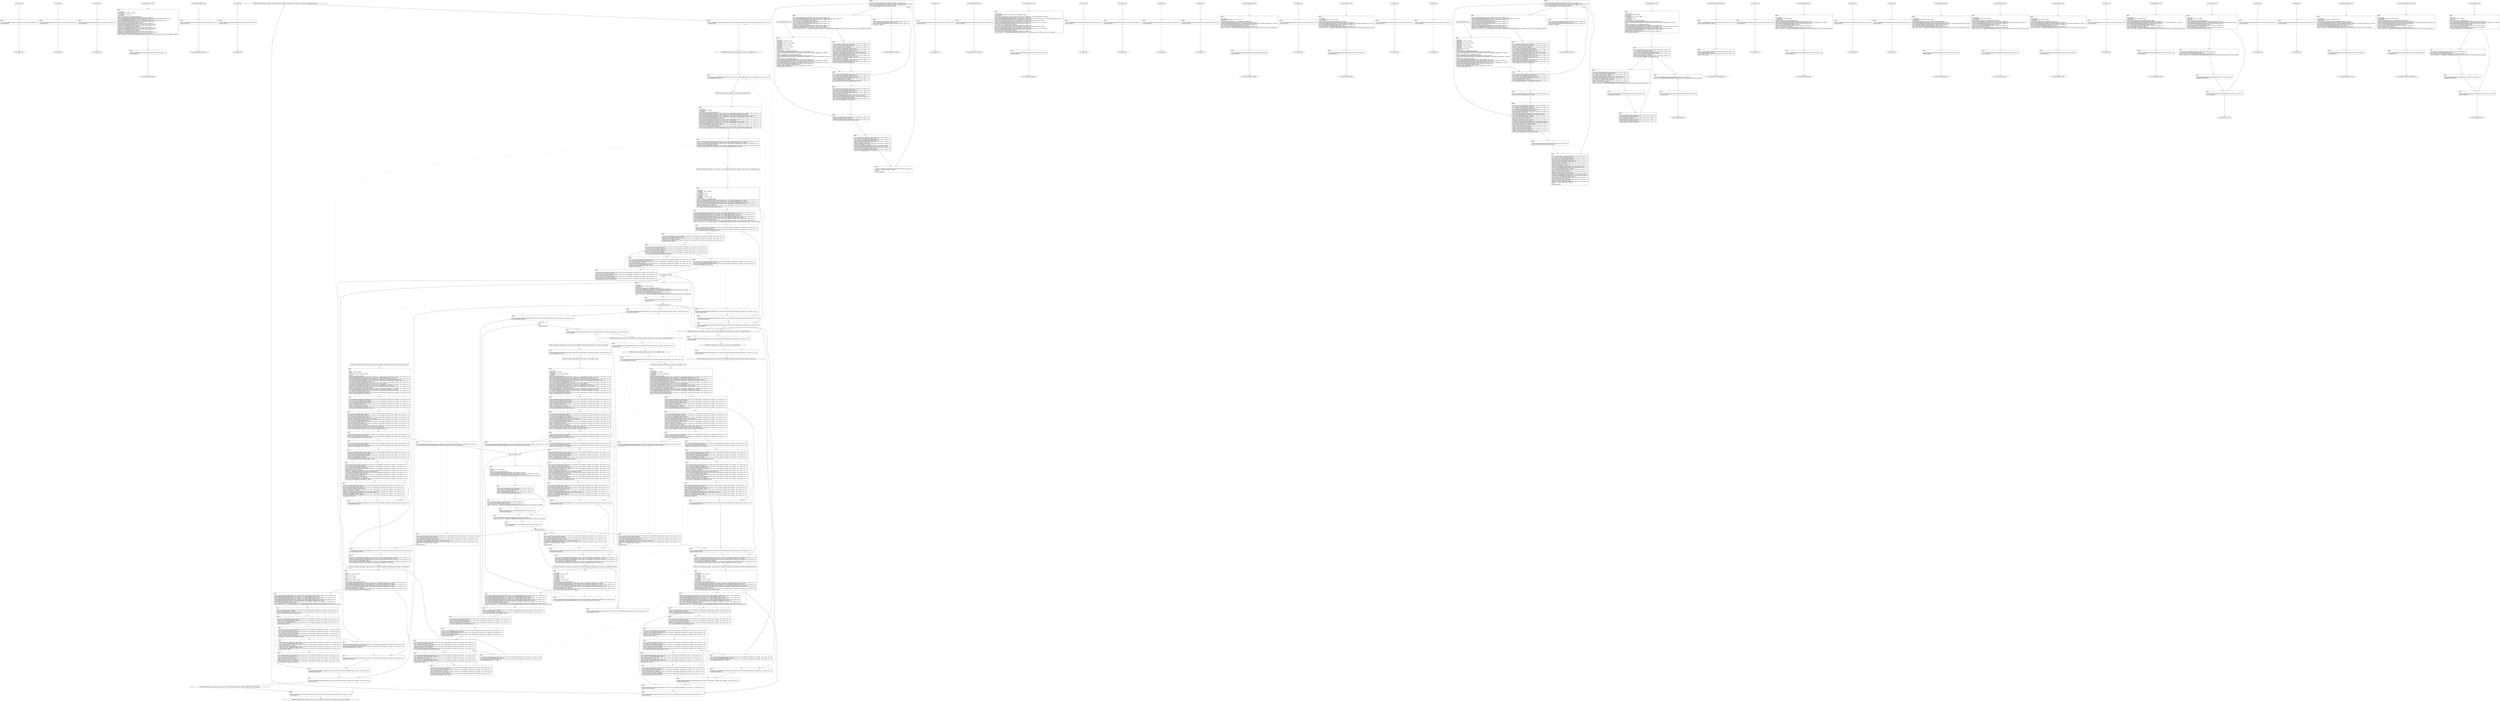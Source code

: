 digraph "icfg graph" {
BBio_ll_good1_end [label="{io_ll_good1_end}"];
BBio_ll_bad6_end [label="{io_ll_bad6_end}"];
BBio_ll_good5_end [label="{io_ll_good5_end}"];
BBio_ll_printWcharLine_end [label="{io_ll_printWcharLine_end}"];
BBio_ll_globalReturnsFalse_end [label="{io_ll_globalReturnsFalse_end}"];
BBio_ll_bad8_end [label="{io_ll_bad8_end}"];
BBCWE606_Unchecked_Loop_Condition__char_console_22b_ll_CWE606_Unchecked_Loop_Condition__char_console_22_goodB2G2Sink_end [label="{CWE606_Unchecked_Loop_Condition__char_console_22b_ll_CWE606_Unchecked_Loop_Condition__char_console_22_goodB2G2Sink_end}"];
BBio_ll_decodeHexWChars_end [label="{io_ll_decodeHexWChars_end}"];
BBio_ll_good7_end [label="{io_ll_good7_end}"];
BBCWE606_Unchecked_Loop_Condition__char_console_22a_ll_goodB2G1_end [label="{CWE606_Unchecked_Loop_Condition__char_console_22a_ll_goodB2G1_end}"];
BBio_ll_globalReturnsTrue_end [label="{io_ll_globalReturnsTrue_end}"];
BBio_ll_printStructLine_end [label="{io_ll_printStructLine_end}"];
BBio_ll_bad7_end [label="{io_ll_bad7_end}"];
BBio_ll_good6_end [label="{io_ll_good6_end}"];
BBio_ll_bad2_end [label="{io_ll_bad2_end}"];
BBio_ll_bad9_end [label="{io_ll_bad9_end}"];
BBio_ll_printUnsignedLine_end [label="{io_ll_printUnsignedLine_end}"];
BBio_ll_good4_end [label="{io_ll_good4_end}"];
BBio_ll_printSizeTLine_end [label="{io_ll_printSizeTLine_end}"];
BBio_ll_bad5_end [label="{io_ll_bad5_end}"];
BBio_ll_printLine_end [label="{io_ll_printLine_end}"];
BBCWE606_Unchecked_Loop_Condition__char_console_22a_ll_CWE606_Unchecked_Loop_Condition__char_console_22_good_end [label="{CWE606_Unchecked_Loop_Condition__char_console_22a_ll_CWE606_Unchecked_Loop_Condition__char_console_22_good_end}"];
BBCWE606_Unchecked_Loop_Condition__char_console_22a_ll_goodG2B_end [label="{CWE606_Unchecked_Loop_Condition__char_console_22a_ll_goodG2B_end}"];
BBio_ll_bad4_end [label="{io_ll_bad4_end}"];
BBio_ll_decodeHexChars_end [label="{io_ll_decodeHexChars_end}"];
BBio_ll_printBytesLine_end [label="{io_ll_printBytesLine_end}"];
BBio_ll_globalReturnsTrueOrFalse_end [label="{io_ll_globalReturnsTrueOrFalse_end}"];
BBio_ll_good3_end [label="{io_ll_good3_end}"];
BBio_ll_printHexCharLine_end [label="{io_ll_printHexCharLine_end}"];
BBio_ll_good9_end [label="{io_ll_good9_end}"];
BBio_ll_bad3_end [label="{io_ll_bad3_end}"];
BBCWE606_Unchecked_Loop_Condition__char_console_22a_ll_CWE606_Unchecked_Loop_Condition__char_console_22_bad_end [label="{CWE606_Unchecked_Loop_Condition__char_console_22a_ll_CWE606_Unchecked_Loop_Condition__char_console_22_bad_end}"];
BBio_ll_printDoubleLine_end [label="{io_ll_printDoubleLine_end}"];
BBio_ll_printShortLine_end [label="{io_ll_printShortLine_end}"];
BBio_ll_printLongLine_end [label="{io_ll_printLongLine_end}"];
BBCWE606_Unchecked_Loop_Condition__char_console_22b_ll_CWE606_Unchecked_Loop_Condition__char_console_22_goodB2G1Sink_end [label="{CWE606_Unchecked_Loop_Condition__char_console_22b_ll_CWE606_Unchecked_Loop_Condition__char_console_22_goodB2G1Sink_end}"];
BBio_ll_bad1_end [label="{io_ll_bad1_end}"];
BBCWE606_Unchecked_Loop_Condition__char_console_22b_ll_CWE606_Unchecked_Loop_Condition__char_console_22_goodG2BSink_end [label="{CWE606_Unchecked_Loop_Condition__char_console_22b_ll_CWE606_Unchecked_Loop_Condition__char_console_22_goodG2BSink_end}"];
BBCWE606_Unchecked_Loop_Condition__char_console_22a_ll_goodB2G2_end [label="{CWE606_Unchecked_Loop_Condition__char_console_22a_ll_goodB2G2_end}"];
BBCWE606_Unchecked_Loop_Condition__char_console_22b_ll_CWE606_Unchecked_Loop_Condition__char_console_22_badSink_end [label="{CWE606_Unchecked_Loop_Condition__char_console_22b_ll_CWE606_Unchecked_Loop_Condition__char_console_22_badSink_end}"];
BBio_ll_printFloatLine_end [label="{io_ll_printFloatLine_end}"];
BBio_ll_printWLine_end [label="{io_ll_printWLine_end}"];
BBio_ll_good2_end [label="{io_ll_good2_end}"];
BBio_ll_printIntLine_end [label="{io_ll_printIntLine_end}"];
BBio_ll_good8_end [label="{io_ll_good8_end}"];
BBio_ll_printLongLongLine_end [label="{io_ll_printLongLongLine_end}"];
BBio_ll_printHexUnsignedCharLine_end [label="{io_ll_printHexUnsignedCharLine_end}"];
BBio_ll_printSinkLine_end [label="{io_ll_printSinkLine_end}"];
BBio_ll_good1_start [label="{io_ll_good1_start}", shape=record];
io_ll_good1BB69 [label="{BB69:\l\l/home/raoxue/Desktop/MemVerif/workspace/000_108_997/source_code/io.c:187\l
  ret void, !dbg !52\l
}", shape=record];
BBio_ll_bad6_start [label="{io_ll_bad6_start}", shape=record];
io_ll_bad6BB83 [label="{BB83:\l\l/home/raoxue/Desktop/MemVerif/workspace/000_108_997/source_code/io.c:203\l
  ret void, !dbg !52\l
}", shape=record];
BBio_ll_good5_start [label="{io_ll_good5_start}", shape=record];
io_ll_good5BB73 [label="{BB73:\l\l/home/raoxue/Desktop/MemVerif/workspace/000_108_997/source_code/io.c:191\l
  ret void, !dbg !52\l
}", shape=record];
BBio_ll_printWcharLine_start [label="{io_ll_printWcharLine_start}", shape=record];
io_ll_printWcharLineBB28 [label="{BB28:\l\l/:2745762048\l
  %wideChar.addr = alloca i32, align 4\l
/:2745762048\l
  %s = alloca [2 x i32], align 4\l
/:2745762048\l
  store i32 %wideChar, i32* %wideChar.addr, align 4\l
/home/raoxue/Desktop/MemVerif/workspace/000_108_997/source_code/io.c:70\l
  call void @llvm.dbg.declare(metadata i32* %wideChar.addr, metadata !162, metadata !DIExpression()), !dbg !163\l
/home/raoxue/Desktop/MemVerif/workspace/000_108_997/source_code/io.c:74\l
  call void @llvm.dbg.declare(metadata [2 x i32]* %s, metadata !164, metadata !DIExpression()), !dbg !168\l
/home/raoxue/Desktop/MemVerif/workspace/000_108_997/source_code/io.c:75\l
  %0 = load i32, i32* %wideChar.addr, align 4, !dbg !61\l
/home/raoxue/Desktop/MemVerif/workspace/000_108_997/source_code/io.c:75\l
  %arrayidx = getelementptr inbounds [2 x i32], [2 x i32]* %s, i64 0, i64 0, !dbg !62\l
/home/raoxue/Desktop/MemVerif/workspace/000_108_997/source_code/io.c:75\l
  store i32 %0, i32* %arrayidx, align 4, !dbg !63\l
/home/raoxue/Desktop/MemVerif/workspace/000_108_997/source_code/io.c:76\l
  %arrayidx1 = getelementptr inbounds [2 x i32], [2 x i32]* %s, i64 0, i64 1, !dbg !64\l
/home/raoxue/Desktop/MemVerif/workspace/000_108_997/source_code/io.c:76\l
  store i32 0, i32* %arrayidx1, align 4, !dbg !65\l
/home/raoxue/Desktop/MemVerif/workspace/000_108_997/source_code/io.c:77\l
  %arraydecay = getelementptr inbounds [2 x i32], [2 x i32]* %s, i64 0, i64 0, !dbg !66\l
/home/raoxue/Desktop/MemVerif/workspace/000_108_997/source_code/io.c:77\l
  %call = call i32 (i8*, ...) @printf(i8* getelementptr inbounds ([5 x i8], [5 x i8]* @.str.10, i64 0, i64 0), i32* %arraydecay), !dbg !67\l
}", shape=record];
io_ll_printWcharLineBB28 [label="{BB28:\l\l/:2745762048\l
  %wideChar.addr = alloca i32, align 4\l
/:2745762048\l
  %s = alloca [2 x i32], align 4\l
/:2745762048\l
  store i32 %wideChar, i32* %wideChar.addr, align 4\l
/home/raoxue/Desktop/MemVerif/workspace/000_108_997/source_code/io.c:70\l
  call void @llvm.dbg.declare(metadata i32* %wideChar.addr, metadata !162, metadata !DIExpression()), !dbg !163\l
/home/raoxue/Desktop/MemVerif/workspace/000_108_997/source_code/io.c:74\l
  call void @llvm.dbg.declare(metadata [2 x i32]* %s, metadata !164, metadata !DIExpression()), !dbg !168\l
/home/raoxue/Desktop/MemVerif/workspace/000_108_997/source_code/io.c:75\l
  %0 = load i32, i32* %wideChar.addr, align 4, !dbg !61\l
/home/raoxue/Desktop/MemVerif/workspace/000_108_997/source_code/io.c:75\l
  %arrayidx = getelementptr inbounds [2 x i32], [2 x i32]* %s, i64 0, i64 0, !dbg !62\l
/home/raoxue/Desktop/MemVerif/workspace/000_108_997/source_code/io.c:75\l
  store i32 %0, i32* %arrayidx, align 4, !dbg !63\l
/home/raoxue/Desktop/MemVerif/workspace/000_108_997/source_code/io.c:76\l
  %arrayidx1 = getelementptr inbounds [2 x i32], [2 x i32]* %s, i64 0, i64 1, !dbg !64\l
/home/raoxue/Desktop/MemVerif/workspace/000_108_997/source_code/io.c:76\l
  store i32 0, i32* %arrayidx1, align 4, !dbg !65\l
/home/raoxue/Desktop/MemVerif/workspace/000_108_997/source_code/io.c:77\l
  %arraydecay = getelementptr inbounds [2 x i32], [2 x i32]* %s, i64 0, i64 0, !dbg !66\l
/home/raoxue/Desktop/MemVerif/workspace/000_108_997/source_code/io.c:77\l
  %call = call i32 (i8*, ...) @printf(i8* getelementptr inbounds ([5 x i8], [5 x i8]* @.str.10, i64 0, i64 0), i32* %arraydecay), !dbg !67\l
}", shape=record];
io_ll_printWcharLineBB29 [label="{BB29:\l\l/home/raoxue/Desktop/MemVerif/workspace/000_108_997/source_code/io.c:78\l
  ret void, !dbg !68\l
}", shape=record];
BBio_ll_globalReturnsFalse_start [label="{io_ll_globalReturnsFalse_start}", shape=record];
io_ll_globalReturnsFalseBB66 [label="{BB66:\l\l/home/raoxue/Desktop/MemVerif/workspace/000_108_997/source_code/io.c:163\l
  ret i32 0, !dbg !52\l
}", shape=record];
BBio_ll_bad8_start [label="{io_ll_bad8_start}", shape=record];
io_ll_bad8BB85 [label="{BB85:\l\l/home/raoxue/Desktop/MemVerif/workspace/000_108_997/source_code/io.c:205\l
  ret void, !dbg !52\l
}", shape=record];
BBCWE606_Unchecked_Loop_Condition__char_console_22b_ll_CWE606_Unchecked_Loop_Condition__char_console_22_goodB2G2Sink_start [label="{CWE606_Unchecked_Loop_Condition__char_console_22b_ll_CWE606_Unchecked_Loop_Condition__char_console_22_goodB2G2Sink_start}", shape=record];
CWE606_Unchecked_Loop_Condition__char_console_22b_ll_CWE606_Unchecked_Loop_Condition__char_console_22_goodB2G2SinkBB26 [label="{BB26:\l\l/:114378808\l
  %data.addr = alloca i8*, align 8\l
/:114378808\l
  %i = alloca i32, align 4\l
/:114378808\l
  %n = alloca i32, align 4\l
/:114378808\l
  %intVariable = alloca i32, align 4\l
/:114378808\l
  store i8* %data, i8** %data.addr, align 8\l
/home/raoxue/Desktop/MemVerif/workspace/000_108_997/source_code/CWE606_Unchecked_Loop_Condition__char_console_22b.c:92\l
  call void @llvm.dbg.declare(metadata i8** %data.addr, metadata !104, metadata !DIExpression()), !dbg !105\l
/home/raoxue/Desktop/MemVerif/workspace/000_108_997/source_code/CWE606_Unchecked_Loop_Condition__char_console_22b.c:94\l
  %0 = load i32, i32* @CWE606_Unchecked_Loop_Condition__char_console_22_goodB2G2Global, align 4, !dbg !14\l
/home/raoxue/Desktop/MemVerif/workspace/000_108_997/source_code/CWE606_Unchecked_Loop_Condition__char_console_22b.c:94\l
  %tobool = icmp ne i32 %0, 0, !dbg !14\l
/home/raoxue/Desktop/MemVerif/workspace/000_108_997/source_code/CWE606_Unchecked_Loop_Condition__char_console_22b.c:94\l
  br i1 %tobool, label %if.then, label %if.end7, !dbg !16\l
}", shape=record];
CWE606_Unchecked_Loop_Condition__char_console_22b_ll_CWE606_Unchecked_Loop_Condition__char_console_22_goodB2G2SinkBB27 [label="{BB27:\l\l/home/raoxue/Desktop/MemVerif/workspace/000_108_997/source_code/CWE606_Unchecked_Loop_Condition__char_console_22b.c:97\l
  call void @llvm.dbg.declare(metadata i32* %i, metadata !109, metadata !DIExpression()), !dbg !112\l
/home/raoxue/Desktop/MemVerif/workspace/000_108_997/source_code/CWE606_Unchecked_Loop_Condition__char_console_22b.c:97\l
  call void @llvm.dbg.declare(metadata i32* %n, metadata !113, metadata !DIExpression()), !dbg !114\l
/home/raoxue/Desktop/MemVerif/workspace/000_108_997/source_code/CWE606_Unchecked_Loop_Condition__char_console_22b.c:97\l
  call void @llvm.dbg.declare(metadata i32* %intVariable, metadata !115, metadata !DIExpression()), !dbg !116\l
/home/raoxue/Desktop/MemVerif/workspace/000_108_997/source_code/CWE606_Unchecked_Loop_Condition__char_console_22b.c:98\l
  %1 = load i8*, i8** %data.addr, align 8, !dbg !26\l
/home/raoxue/Desktop/MemVerif/workspace/000_108_997/source_code/CWE606_Unchecked_Loop_Condition__char_console_22b.c:98\l
  %call = call i32 (i8*, i8*, ...) @__isoc99_sscanf(i8* %1, i8* getelementptr inbounds ([3 x i8], [3 x i8]* @.str, i64 0, i64 0), i32* %n) #4, !dbg !28\l
}", shape=record];
CWE606_Unchecked_Loop_Condition__char_console_22b_ll_CWE606_Unchecked_Loop_Condition__char_console_22_goodB2G2SinkBB27 [label="{BB27:\l\l/home/raoxue/Desktop/MemVerif/workspace/000_108_997/source_code/CWE606_Unchecked_Loop_Condition__char_console_22b.c:97\l
  call void @llvm.dbg.declare(metadata i32* %i, metadata !109, metadata !DIExpression()), !dbg !112\l
/home/raoxue/Desktop/MemVerif/workspace/000_108_997/source_code/CWE606_Unchecked_Loop_Condition__char_console_22b.c:97\l
  call void @llvm.dbg.declare(metadata i32* %n, metadata !113, metadata !DIExpression()), !dbg !114\l
/home/raoxue/Desktop/MemVerif/workspace/000_108_997/source_code/CWE606_Unchecked_Loop_Condition__char_console_22b.c:97\l
  call void @llvm.dbg.declare(metadata i32* %intVariable, metadata !115, metadata !DIExpression()), !dbg !116\l
/home/raoxue/Desktop/MemVerif/workspace/000_108_997/source_code/CWE606_Unchecked_Loop_Condition__char_console_22b.c:98\l
  %1 = load i8*, i8** %data.addr, align 8, !dbg !26\l
/home/raoxue/Desktop/MemVerif/workspace/000_108_997/source_code/CWE606_Unchecked_Loop_Condition__char_console_22b.c:98\l
  %call = call i32 (i8*, i8*, ...) @__isoc99_sscanf(i8* %1, i8* getelementptr inbounds ([3 x i8], [3 x i8]* @.str, i64 0, i64 0), i32* %n) #4, !dbg !28\l
}", shape=record];
CWE606_Unchecked_Loop_Condition__char_console_22b_ll_CWE606_Unchecked_Loop_Condition__char_console_22_goodB2G2SinkBB29 [label="{BB29:\l\l/home/raoxue/Desktop/MemVerif/workspace/000_108_997/source_code/CWE606_Unchecked_Loop_Condition__char_console_22b.c:98\l
  %cmp = icmp eq i32 %call, 1, !dbg !29\l
/home/raoxue/Desktop/MemVerif/workspace/000_108_997/source_code/CWE606_Unchecked_Loop_Condition__char_console_22b.c:98\l
  br i1 %cmp, label %if.then1, label %if.end6, !dbg !30\l
}", shape=record];
CWE606_Unchecked_Loop_Condition__char_console_22b_ll_CWE606_Unchecked_Loop_Condition__char_console_22_goodB2G2SinkBB30 [label="{BB30:\l\l/home/raoxue/Desktop/MemVerif/workspace/000_108_997/source_code/CWE606_Unchecked_Loop_Condition__char_console_22b.c:101\l
  %2 = load i32, i32* %n, align 4, !dbg !31\l
/home/raoxue/Desktop/MemVerif/workspace/000_108_997/source_code/CWE606_Unchecked_Loop_Condition__char_console_22b.c:101\l
  %cmp2 = icmp slt i32 %2, 10000, !dbg !34\l
/home/raoxue/Desktop/MemVerif/workspace/000_108_997/source_code/CWE606_Unchecked_Loop_Condition__char_console_22b.c:101\l
  br i1 %cmp2, label %if.then3, label %if.end, !dbg !35\l
}", shape=record];
CWE606_Unchecked_Loop_Condition__char_console_22b_ll_CWE606_Unchecked_Loop_Condition__char_console_22_goodB2G2SinkBB32 [label="{BB32:\l\l/home/raoxue/Desktop/MemVerif/workspace/000_108_997/source_code/CWE606_Unchecked_Loop_Condition__char_console_22b.c:103\l
  store i32 0, i32* %intVariable, align 4, !dbg !36\l
/home/raoxue/Desktop/MemVerif/workspace/000_108_997/source_code/CWE606_Unchecked_Loop_Condition__char_console_22b.c:104\l
  store i32 0, i32* %i, align 4, !dbg !38\l
/home/raoxue/Desktop/MemVerif/workspace/000_108_997/source_code/CWE606_Unchecked_Loop_Condition__char_console_22b.c:104\l
  br label %for.cond, !dbg !40\l
}", shape=record];
CWE606_Unchecked_Loop_Condition__char_console_22b_ll_CWE606_Unchecked_Loop_Condition__char_console_22_goodB2G2SinkBB34 [label="{BB34:\l\l/home/raoxue/Desktop/MemVerif/workspace/000_108_997/source_code/CWE606_Unchecked_Loop_Condition__char_console_22b.c:104\l
  %3 = load i32, i32* %i, align 4, !dbg !41\l
/home/raoxue/Desktop/MemVerif/workspace/000_108_997/source_code/CWE606_Unchecked_Loop_Condition__char_console_22b.c:104\l
  %4 = load i32, i32* %n, align 4, !dbg !43\l
/home/raoxue/Desktop/MemVerif/workspace/000_108_997/source_code/CWE606_Unchecked_Loop_Condition__char_console_22b.c:104\l
  %cmp4 = icmp slt i32 %3, %4, !dbg !44\l
/home/raoxue/Desktop/MemVerif/workspace/000_108_997/source_code/CWE606_Unchecked_Loop_Condition__char_console_22b.c:104\l
  br i1 %cmp4, label %for.body, label %for.end, !dbg !45\l
}", shape=record];
CWE606_Unchecked_Loop_Condition__char_console_22b_ll_CWE606_Unchecked_Loop_Condition__char_console_22_goodB2G2SinkBB35 [label="{BB35:\l\l/home/raoxue/Desktop/MemVerif/workspace/000_108_997/source_code/CWE606_Unchecked_Loop_Condition__char_console_22b.c:107\l
  %5 = load i32, i32* %intVariable, align 4, !dbg !46\l
/home/raoxue/Desktop/MemVerif/workspace/000_108_997/source_code/CWE606_Unchecked_Loop_Condition__char_console_22b.c:107\l
  %inc = add nsw i32 %5, 1, !dbg !46\l
/home/raoxue/Desktop/MemVerif/workspace/000_108_997/source_code/CWE606_Unchecked_Loop_Condition__char_console_22b.c:107\l
  store i32 %inc, i32* %intVariable, align 4, !dbg !46\l
/home/raoxue/Desktop/MemVerif/workspace/000_108_997/source_code/CWE606_Unchecked_Loop_Condition__char_console_22b.c:108\l
  br label %for.inc, !dbg !48\l
}", shape=record];
CWE606_Unchecked_Loop_Condition__char_console_22b_ll_CWE606_Unchecked_Loop_Condition__char_console_22_goodB2G2SinkBB37 [label="{BB37:\l\l/home/raoxue/Desktop/MemVerif/workspace/000_108_997/source_code/CWE606_Unchecked_Loop_Condition__char_console_22b.c:104\l
  %6 = load i32, i32* %i, align 4, !dbg !49\l
/home/raoxue/Desktop/MemVerif/workspace/000_108_997/source_code/CWE606_Unchecked_Loop_Condition__char_console_22b.c:104\l
  %inc5 = add nsw i32 %6, 1, !dbg !49\l
/home/raoxue/Desktop/MemVerif/workspace/000_108_997/source_code/CWE606_Unchecked_Loop_Condition__char_console_22b.c:104\l
  store i32 %inc5, i32* %i, align 4, !dbg !49\l
/home/raoxue/Desktop/MemVerif/workspace/000_108_997/source_code/CWE606_Unchecked_Loop_Condition__char_console_22b.c:104\l
  br label %for.cond, !dbg !50, !llvm.loop !51\l
}", shape=record];
CWE606_Unchecked_Loop_Condition__char_console_22b_ll_CWE606_Unchecked_Loop_Condition__char_console_22_goodB2G2SinkBB36 [label="{BB36:\l\l/home/raoxue/Desktop/MemVerif/workspace/000_108_997/source_code/CWE606_Unchecked_Loop_Condition__char_console_22b.c:109\l
  %7 = load i32, i32* %intVariable, align 4, !dbg !54\l
/home/raoxue/Desktop/MemVerif/workspace/000_108_997/source_code/CWE606_Unchecked_Loop_Condition__char_console_22b.c:109\l
  call void @printIntLine(i32 %7), !dbg !55\l
}", shape=record];
CWE606_Unchecked_Loop_Condition__char_console_22b_ll_CWE606_Unchecked_Loop_Condition__char_console_22_goodB2G2SinkBB36 [label="{BB36:\l\l/home/raoxue/Desktop/MemVerif/workspace/000_108_997/source_code/CWE606_Unchecked_Loop_Condition__char_console_22b.c:109\l
  %7 = load i32, i32* %intVariable, align 4, !dbg !54\l
/home/raoxue/Desktop/MemVerif/workspace/000_108_997/source_code/CWE606_Unchecked_Loop_Condition__char_console_22b.c:109\l
  call void @printIntLine(i32 %7), !dbg !55\l
}", shape=record];
CWE606_Unchecked_Loop_Condition__char_console_22b_ll_CWE606_Unchecked_Loop_Condition__char_console_22_goodB2G2SinkBB38 [label="{BB38:\l\l/home/raoxue/Desktop/MemVerif/workspace/000_108_997/source_code/CWE606_Unchecked_Loop_Condition__char_console_22b.c:110\l
  br label %if.end, !dbg !56\l
}", shape=record];
CWE606_Unchecked_Loop_Condition__char_console_22b_ll_CWE606_Unchecked_Loop_Condition__char_console_22_goodB2G2SinkBB33 [label="{BB33:\l\l/home/raoxue/Desktop/MemVerif/workspace/000_108_997/source_code/CWE606_Unchecked_Loop_Condition__char_console_22b.c:111\l
  br label %if.end6, !dbg !57\l
}", shape=record];
CWE606_Unchecked_Loop_Condition__char_console_22b_ll_CWE606_Unchecked_Loop_Condition__char_console_22_goodB2G2SinkBB31 [label="{BB31:\l\l/home/raoxue/Desktop/MemVerif/workspace/000_108_997/source_code/CWE606_Unchecked_Loop_Condition__char_console_22b.c:113\l
  br label %if.end7, !dbg !58\l
}", shape=record];
CWE606_Unchecked_Loop_Condition__char_console_22b_ll_CWE606_Unchecked_Loop_Condition__char_console_22_goodB2G2SinkBB28 [label="{BB28:\l\l/home/raoxue/Desktop/MemVerif/workspace/000_108_997/source_code/CWE606_Unchecked_Loop_Condition__char_console_22b.c:114\l
  ret void, !dbg !59\l
}", shape=record];
BBio_ll_decodeHexWChars_start [label="{io_ll_decodeHexWChars_start}", shape=record];
io_ll_decodeHexWCharsBB55 [label="{BB55:\l\l/:95251016\l
  %bytes.addr = alloca i8*, align 8\l
/:95251016\l
  %numBytes.addr = alloca i64, align 8\l
/:95251016\l
  %hex.addr = alloca i32*, align 8\l
/:95251016\l
  %numWritten = alloca i64, align 8\l
/:95251016\l
  %byte = alloca i32, align 4\l
/:95251016\l
  store i8* %bytes, i8** %bytes.addr, align 8\l
/home/raoxue/Desktop/MemVerif/workspace/000_108_997/source_code/io.c:135\l
  call void @llvm.dbg.declare(metadata i8** %bytes.addr, metadata !290, metadata !DIExpression()), !dbg !291\l
/:135\l
  store i64 %numBytes, i64* %numBytes.addr, align 8\l
/home/raoxue/Desktop/MemVerif/workspace/000_108_997/source_code/io.c:135\l
  call void @llvm.dbg.declare(metadata i64* %numBytes.addr, metadata !292, metadata !DIExpression()), !dbg !293\l
/:135\l
  store i32* %hex, i32** %hex.addr, align 8\l
/home/raoxue/Desktop/MemVerif/workspace/000_108_997/source_code/io.c:135\l
  call void @llvm.dbg.declare(metadata i32** %hex.addr, metadata !294, metadata !DIExpression()), !dbg !295\l
/home/raoxue/Desktop/MemVerif/workspace/000_108_997/source_code/io.c:137\l
  call void @llvm.dbg.declare(metadata i64* %numWritten, metadata !296, metadata !DIExpression()), !dbg !297\l
/home/raoxue/Desktop/MemVerif/workspace/000_108_997/source_code/io.c:137\l
  store i64 0, i64* %numWritten, align 8, !dbg !65\l
/home/raoxue/Desktop/MemVerif/workspace/000_108_997/source_code/io.c:143\l
  br label %while.cond, !dbg !66\l
}", shape=record];
io_ll_decodeHexWCharsBB56 [label="{BB56:\l\l/home/raoxue/Desktop/MemVerif/workspace/000_108_997/source_code/io.c:143\l
  %0 = load i64, i64* %numWritten, align 8, !dbg !67\l
/home/raoxue/Desktop/MemVerif/workspace/000_108_997/source_code/io.c:143\l
  %1 = load i64, i64* %numBytes.addr, align 8, !dbg !68\l
/home/raoxue/Desktop/MemVerif/workspace/000_108_997/source_code/io.c:143\l
  %cmp = icmp ult i64 %0, %1, !dbg !69\l
/home/raoxue/Desktop/MemVerif/workspace/000_108_997/source_code/io.c:143\l
  br i1 %cmp, label %land.lhs.true, label %land.end, !dbg !70\l
}", shape=record];
io_ll_decodeHexWCharsBB57 [label="{BB57:\l\l/home/raoxue/Desktop/MemVerif/workspace/000_108_997/source_code/io.c:143\l
  %2 = load i32*, i32** %hex.addr, align 8, !dbg !71\l
/home/raoxue/Desktop/MemVerif/workspace/000_108_997/source_code/io.c:143\l
  %3 = load i64, i64* %numWritten, align 8, !dbg !72\l
/home/raoxue/Desktop/MemVerif/workspace/000_108_997/source_code/io.c:143\l
  %mul = mul i64 2, %3, !dbg !73\l
/home/raoxue/Desktop/MemVerif/workspace/000_108_997/source_code/io.c:143\l
  %arrayidx = getelementptr inbounds i32, i32* %2, i64 %mul, !dbg !71\l
/home/raoxue/Desktop/MemVerif/workspace/000_108_997/source_code/io.c:143\l
  %4 = load i32, i32* %arrayidx, align 4, !dbg !71\l
/home/raoxue/Desktop/MemVerif/workspace/000_108_997/source_code/io.c:143\l
  %call = call i32 @iswxdigit(i32 %4) #5, !dbg !74\l
}", shape=record];
io_ll_decodeHexWCharsBB57 [label="{BB57:\l\l/home/raoxue/Desktop/MemVerif/workspace/000_108_997/source_code/io.c:143\l
  %2 = load i32*, i32** %hex.addr, align 8, !dbg !71\l
/home/raoxue/Desktop/MemVerif/workspace/000_108_997/source_code/io.c:143\l
  %3 = load i64, i64* %numWritten, align 8, !dbg !72\l
/home/raoxue/Desktop/MemVerif/workspace/000_108_997/source_code/io.c:143\l
  %mul = mul i64 2, %3, !dbg !73\l
/home/raoxue/Desktop/MemVerif/workspace/000_108_997/source_code/io.c:143\l
  %arrayidx = getelementptr inbounds i32, i32* %2, i64 %mul, !dbg !71\l
/home/raoxue/Desktop/MemVerif/workspace/000_108_997/source_code/io.c:143\l
  %4 = load i32, i32* %arrayidx, align 4, !dbg !71\l
/home/raoxue/Desktop/MemVerif/workspace/000_108_997/source_code/io.c:143\l
  %call = call i32 @iswxdigit(i32 %4) #5, !dbg !74\l
}", shape=record];
io_ll_decodeHexWCharsBB59 [label="{BB59:\l\l/home/raoxue/Desktop/MemVerif/workspace/000_108_997/source_code/io.c:143\l
  %tobool = icmp ne i32 %call, 0, !dbg !74\l
/home/raoxue/Desktop/MemVerif/workspace/000_108_997/source_code/io.c:143\l
  br i1 %tobool, label %land.rhs, label %land.end, !dbg !75\l
}", shape=record];
io_ll_decodeHexWCharsBB60 [label="{BB60:\l\l/home/raoxue/Desktop/MemVerif/workspace/000_108_997/source_code/io.c:143\l
  %5 = load i32*, i32** %hex.addr, align 8, !dbg !76\l
/home/raoxue/Desktop/MemVerif/workspace/000_108_997/source_code/io.c:143\l
  %6 = load i64, i64* %numWritten, align 8, !dbg !77\l
/home/raoxue/Desktop/MemVerif/workspace/000_108_997/source_code/io.c:143\l
  %mul1 = mul i64 2, %6, !dbg !78\l
/home/raoxue/Desktop/MemVerif/workspace/000_108_997/source_code/io.c:143\l
  %add = add i64 %mul1, 1, !dbg !79\l
/home/raoxue/Desktop/MemVerif/workspace/000_108_997/source_code/io.c:143\l
  %arrayidx2 = getelementptr inbounds i32, i32* %5, i64 %add, !dbg !76\l
/home/raoxue/Desktop/MemVerif/workspace/000_108_997/source_code/io.c:143\l
  %7 = load i32, i32* %arrayidx2, align 4, !dbg !76\l
/home/raoxue/Desktop/MemVerif/workspace/000_108_997/source_code/io.c:143\l
  %call3 = call i32 @iswxdigit(i32 %7) #5, !dbg !80\l
}", shape=record];
io_ll_decodeHexWCharsBB60 [label="{BB60:\l\l/home/raoxue/Desktop/MemVerif/workspace/000_108_997/source_code/io.c:143\l
  %5 = load i32*, i32** %hex.addr, align 8, !dbg !76\l
/home/raoxue/Desktop/MemVerif/workspace/000_108_997/source_code/io.c:143\l
  %6 = load i64, i64* %numWritten, align 8, !dbg !77\l
/home/raoxue/Desktop/MemVerif/workspace/000_108_997/source_code/io.c:143\l
  %mul1 = mul i64 2, %6, !dbg !78\l
/home/raoxue/Desktop/MemVerif/workspace/000_108_997/source_code/io.c:143\l
  %add = add i64 %mul1, 1, !dbg !79\l
/home/raoxue/Desktop/MemVerif/workspace/000_108_997/source_code/io.c:143\l
  %arrayidx2 = getelementptr inbounds i32, i32* %5, i64 %add, !dbg !76\l
/home/raoxue/Desktop/MemVerif/workspace/000_108_997/source_code/io.c:143\l
  %7 = load i32, i32* %arrayidx2, align 4, !dbg !76\l
/home/raoxue/Desktop/MemVerif/workspace/000_108_997/source_code/io.c:143\l
  %call3 = call i32 @iswxdigit(i32 %7) #5, !dbg !80\l
}", shape=record];
io_ll_decodeHexWCharsBB61 [label="{BB61:\l\l/home/raoxue/Desktop/MemVerif/workspace/000_108_997/source_code/io.c:143\l
  %tobool4 = icmp ne i32 %call3, 0, !dbg !75\l
/:143\l
  br label %land.end\l
}", shape=record];
io_ll_decodeHexWCharsBB58 [label="{BB58:\l\l/home/raoxue/Desktop/MemVerif/workspace/000_108_997/source_code/io.c:0\l
  %8 = phi i1 [ false, %land.lhs.true ], [ false, %while.cond ], [ %tobool4, %land.rhs ], !dbg !81\l
/home/raoxue/Desktop/MemVerif/workspace/000_108_997/source_code/io.c:143\l
  br i1 %8, label %while.body, label %while.end, !dbg !66\l
}", shape=record];
io_ll_decodeHexWCharsBB62 [label="{BB62:\l\l/home/raoxue/Desktop/MemVerif/workspace/000_108_997/source_code/io.c:145\l
  call void @llvm.dbg.declare(metadata i32* %byte, metadata !314, metadata !DIExpression()), !dbg !316\l
/home/raoxue/Desktop/MemVerif/workspace/000_108_997/source_code/io.c:146\l
  %9 = load i32*, i32** %hex.addr, align 8, !dbg !85\l
/home/raoxue/Desktop/MemVerif/workspace/000_108_997/source_code/io.c:146\l
  %10 = load i64, i64* %numWritten, align 8, !dbg !86\l
/home/raoxue/Desktop/MemVerif/workspace/000_108_997/source_code/io.c:146\l
  %mul5 = mul i64 2, %10, !dbg !87\l
/home/raoxue/Desktop/MemVerif/workspace/000_108_997/source_code/io.c:146\l
  %arrayidx6 = getelementptr inbounds i32, i32* %9, i64 %mul5, !dbg !85\l
/home/raoxue/Desktop/MemVerif/workspace/000_108_997/source_code/io.c:146\l
  %call7 = call i32 (i32*, i32*, ...) @__isoc99_swscanf(i32* %arrayidx6, i32* getelementptr inbounds ([5 x i32], [5 x i32]* @.str.16, i64 0, i64 0), i32* %byte) #5, !dbg !88\l
}", shape=record];
io_ll_decodeHexWCharsBB62 [label="{BB62:\l\l/home/raoxue/Desktop/MemVerif/workspace/000_108_997/source_code/io.c:145\l
  call void @llvm.dbg.declare(metadata i32* %byte, metadata !314, metadata !DIExpression()), !dbg !316\l
/home/raoxue/Desktop/MemVerif/workspace/000_108_997/source_code/io.c:146\l
  %9 = load i32*, i32** %hex.addr, align 8, !dbg !85\l
/home/raoxue/Desktop/MemVerif/workspace/000_108_997/source_code/io.c:146\l
  %10 = load i64, i64* %numWritten, align 8, !dbg !86\l
/home/raoxue/Desktop/MemVerif/workspace/000_108_997/source_code/io.c:146\l
  %mul5 = mul i64 2, %10, !dbg !87\l
/home/raoxue/Desktop/MemVerif/workspace/000_108_997/source_code/io.c:146\l
  %arrayidx6 = getelementptr inbounds i32, i32* %9, i64 %mul5, !dbg !85\l
/home/raoxue/Desktop/MemVerif/workspace/000_108_997/source_code/io.c:146\l
  %call7 = call i32 (i32*, i32*, ...) @__isoc99_swscanf(i32* %arrayidx6, i32* getelementptr inbounds ([5 x i32], [5 x i32]* @.str.16, i64 0, i64 0), i32* %byte) #5, !dbg !88\l
}", shape=record];
io_ll_decodeHexWCharsBB64 [label="{BB64:\l\l/home/raoxue/Desktop/MemVerif/workspace/000_108_997/source_code/io.c:147\l
  %11 = load i32, i32* %byte, align 4, !dbg !89\l
/home/raoxue/Desktop/MemVerif/workspace/000_108_997/source_code/io.c:147\l
  %conv = trunc i32 %11 to i8, !dbg !90\l
/home/raoxue/Desktop/MemVerif/workspace/000_108_997/source_code/io.c:147\l
  %12 = load i8*, i8** %bytes.addr, align 8, !dbg !91\l
/home/raoxue/Desktop/MemVerif/workspace/000_108_997/source_code/io.c:147\l
  %13 = load i64, i64* %numWritten, align 8, !dbg !92\l
/home/raoxue/Desktop/MemVerif/workspace/000_108_997/source_code/io.c:147\l
  %arrayidx8 = getelementptr inbounds i8, i8* %12, i64 %13, !dbg !91\l
/home/raoxue/Desktop/MemVerif/workspace/000_108_997/source_code/io.c:147\l
  store i8 %conv, i8* %arrayidx8, align 1, !dbg !93\l
/home/raoxue/Desktop/MemVerif/workspace/000_108_997/source_code/io.c:148\l
  %14 = load i64, i64* %numWritten, align 8, !dbg !94\l
/home/raoxue/Desktop/MemVerif/workspace/000_108_997/source_code/io.c:148\l
  %inc = add i64 %14, 1, !dbg !94\l
/home/raoxue/Desktop/MemVerif/workspace/000_108_997/source_code/io.c:148\l
  store i64 %inc, i64* %numWritten, align 8, !dbg !94\l
/home/raoxue/Desktop/MemVerif/workspace/000_108_997/source_code/io.c:143\l
  br label %while.cond, !dbg !66, !llvm.loop !95\l
}", shape=record];
io_ll_decodeHexWCharsBB63 [label="{BB63:\l\l/home/raoxue/Desktop/MemVerif/workspace/000_108_997/source_code/io.c:151\l
  %15 = load i64, i64* %numWritten, align 8, !dbg !98\l
/home/raoxue/Desktop/MemVerif/workspace/000_108_997/source_code/io.c:151\l
  ret i64 %15, !dbg !99\l
}", shape=record];
BBio_ll_good7_start [label="{io_ll_good7_start}", shape=record];
io_ll_good7BB75 [label="{BB75:\l\l/home/raoxue/Desktop/MemVerif/workspace/000_108_997/source_code/io.c:193\l
  ret void, !dbg !52\l
}", shape=record];
BBCWE606_Unchecked_Loop_Condition__char_console_22a_ll_goodB2G1_start [label="{CWE606_Unchecked_Loop_Condition__char_console_22a_ll_goodB2G1_start}", shape=record];
CWE606_Unchecked_Loop_Condition__char_console_22a_ll_goodB2G1BB14 [label="{BB14:\l\l/:113424456\l
  %data = alloca i8*, align 8\l
/:113424456\l
  %dataBuffer = alloca [100 x i8], align 16\l
/:113424456\l
  %dataLen = alloca i64, align 8\l
/home/raoxue/Desktop/MemVerif/workspace/000_108_997/source_code/CWE606_Unchecked_Loop_Condition__char_console_22a.c:80\l
  call void @llvm.dbg.declare(metadata i8** %data, metadata !89, metadata !DIExpression()), !dbg !90\l
/home/raoxue/Desktop/MemVerif/workspace/000_108_997/source_code/CWE606_Unchecked_Loop_Condition__char_console_22a.c:81\l
  call void @llvm.dbg.declare(metadata [100 x i8]* %dataBuffer, metadata !91, metadata !DIExpression()), !dbg !92\l
/home/raoxue/Desktop/MemVerif/workspace/000_108_997/source_code/CWE606_Unchecked_Loop_Condition__char_console_22a.c:81\l
  %0 = bitcast [100 x i8]* %dataBuffer to i8*, !dbg !30\l
/home/raoxue/Desktop/MemVerif/workspace/000_108_997/source_code/CWE606_Unchecked_Loop_Condition__char_console_22a.c:81\l
  call void @llvm.memset.p0i8.i64(i8* align 16 %0, i8 0, i64 100, i1 false), !dbg !30\l
/home/raoxue/Desktop/MemVerif/workspace/000_108_997/source_code/CWE606_Unchecked_Loop_Condition__char_console_22a.c:82\l
  %arraydecay = getelementptr inbounds [100 x i8], [100 x i8]* %dataBuffer, i64 0, i64 0, !dbg !31\l
/home/raoxue/Desktop/MemVerif/workspace/000_108_997/source_code/CWE606_Unchecked_Loop_Condition__char_console_22a.c:82\l
  store i8* %arraydecay, i8** %data, align 8, !dbg !32\l
/home/raoxue/Desktop/MemVerif/workspace/000_108_997/source_code/CWE606_Unchecked_Loop_Condition__char_console_22a.c:85\l
  call void @llvm.dbg.declare(metadata i64* %dataLen, metadata !95, metadata !DIExpression()), !dbg !97\l
/home/raoxue/Desktop/MemVerif/workspace/000_108_997/source_code/CWE606_Unchecked_Loop_Condition__char_console_22a.c:85\l
  %1 = load i8*, i8** %data, align 8, !dbg !39\l
/home/raoxue/Desktop/MemVerif/workspace/000_108_997/source_code/CWE606_Unchecked_Loop_Condition__char_console_22a.c:85\l
  %call = call i64 @strlen(i8* %1) #6, !dbg !40\l
}", shape=record];
CWE606_Unchecked_Loop_Condition__char_console_22a_ll_goodB2G1BB14 [label="{BB14:\l\l/:113424456\l
  %data = alloca i8*, align 8\l
/:113424456\l
  %dataBuffer = alloca [100 x i8], align 16\l
/:113424456\l
  %dataLen = alloca i64, align 8\l
/home/raoxue/Desktop/MemVerif/workspace/000_108_997/source_code/CWE606_Unchecked_Loop_Condition__char_console_22a.c:80\l
  call void @llvm.dbg.declare(metadata i8** %data, metadata !89, metadata !DIExpression()), !dbg !90\l
/home/raoxue/Desktop/MemVerif/workspace/000_108_997/source_code/CWE606_Unchecked_Loop_Condition__char_console_22a.c:81\l
  call void @llvm.dbg.declare(metadata [100 x i8]* %dataBuffer, metadata !91, metadata !DIExpression()), !dbg !92\l
/home/raoxue/Desktop/MemVerif/workspace/000_108_997/source_code/CWE606_Unchecked_Loop_Condition__char_console_22a.c:81\l
  %0 = bitcast [100 x i8]* %dataBuffer to i8*, !dbg !30\l
/home/raoxue/Desktop/MemVerif/workspace/000_108_997/source_code/CWE606_Unchecked_Loop_Condition__char_console_22a.c:81\l
  call void @llvm.memset.p0i8.i64(i8* align 16 %0, i8 0, i64 100, i1 false), !dbg !30\l
/home/raoxue/Desktop/MemVerif/workspace/000_108_997/source_code/CWE606_Unchecked_Loop_Condition__char_console_22a.c:82\l
  %arraydecay = getelementptr inbounds [100 x i8], [100 x i8]* %dataBuffer, i64 0, i64 0, !dbg !31\l
/home/raoxue/Desktop/MemVerif/workspace/000_108_997/source_code/CWE606_Unchecked_Loop_Condition__char_console_22a.c:82\l
  store i8* %arraydecay, i8** %data, align 8, !dbg !32\l
/home/raoxue/Desktop/MemVerif/workspace/000_108_997/source_code/CWE606_Unchecked_Loop_Condition__char_console_22a.c:85\l
  call void @llvm.dbg.declare(metadata i64* %dataLen, metadata !95, metadata !DIExpression()), !dbg !97\l
/home/raoxue/Desktop/MemVerif/workspace/000_108_997/source_code/CWE606_Unchecked_Loop_Condition__char_console_22a.c:85\l
  %1 = load i8*, i8** %data, align 8, !dbg !39\l
/home/raoxue/Desktop/MemVerif/workspace/000_108_997/source_code/CWE606_Unchecked_Loop_Condition__char_console_22a.c:85\l
  %call = call i64 @strlen(i8* %1) #6, !dbg !40\l
}", shape=record];
CWE606_Unchecked_Loop_Condition__char_console_22a_ll_goodB2G1BB15 [label="{BB15:\l\l/home/raoxue/Desktop/MemVerif/workspace/000_108_997/source_code/CWE606_Unchecked_Loop_Condition__char_console_22a.c:85\l
  store i64 %call, i64* %dataLen, align 8, !dbg !38\l
/home/raoxue/Desktop/MemVerif/workspace/000_108_997/source_code/CWE606_Unchecked_Loop_Condition__char_console_22a.c:87\l
  %2 = load i64, i64* %dataLen, align 8, !dbg !41\l
/home/raoxue/Desktop/MemVerif/workspace/000_108_997/source_code/CWE606_Unchecked_Loop_Condition__char_console_22a.c:87\l
  %sub = sub i64 100, %2, !dbg !43\l
/home/raoxue/Desktop/MemVerif/workspace/000_108_997/source_code/CWE606_Unchecked_Loop_Condition__char_console_22a.c:87\l
  %cmp = icmp ugt i64 %sub, 1, !dbg !44\l
/home/raoxue/Desktop/MemVerif/workspace/000_108_997/source_code/CWE606_Unchecked_Loop_Condition__char_console_22a.c:87\l
  br i1 %cmp, label %if.then, label %if.end18, !dbg !45\l
}", shape=record];
CWE606_Unchecked_Loop_Condition__char_console_22a_ll_goodB2G1BB16 [label="{BB16:\l\l/home/raoxue/Desktop/MemVerif/workspace/000_108_997/source_code/CWE606_Unchecked_Loop_Condition__char_console_22a.c:90\l
  %3 = load i8*, i8** %data, align 8, !dbg !46\l
/home/raoxue/Desktop/MemVerif/workspace/000_108_997/source_code/CWE606_Unchecked_Loop_Condition__char_console_22a.c:90\l
  %4 = load i64, i64* %dataLen, align 8, !dbg !49\l
/home/raoxue/Desktop/MemVerif/workspace/000_108_997/source_code/CWE606_Unchecked_Loop_Condition__char_console_22a.c:90\l
  %add.ptr = getelementptr inbounds i8, i8* %3, i64 %4, !dbg !50\l
/home/raoxue/Desktop/MemVerif/workspace/000_108_997/source_code/CWE606_Unchecked_Loop_Condition__char_console_22a.c:90\l
  %5 = load i64, i64* %dataLen, align 8, !dbg !51\l
/home/raoxue/Desktop/MemVerif/workspace/000_108_997/source_code/CWE606_Unchecked_Loop_Condition__char_console_22a.c:90\l
  %sub1 = sub i64 100, %5, !dbg !52\l
/home/raoxue/Desktop/MemVerif/workspace/000_108_997/source_code/CWE606_Unchecked_Loop_Condition__char_console_22a.c:90\l
  %conv = trunc i64 %sub1 to i32, !dbg !53\l
/home/raoxue/Desktop/MemVerif/workspace/000_108_997/source_code/CWE606_Unchecked_Loop_Condition__char_console_22a.c:90\l
  %6 = load %struct._IO_FILE*, %struct._IO_FILE** @stdin, align 8, !dbg !54\l
/home/raoxue/Desktop/MemVerif/workspace/000_108_997/source_code/CWE606_Unchecked_Loop_Condition__char_console_22a.c:90\l
  %call2 = call i8* @fgets(i8* %add.ptr, i32 %conv, %struct._IO_FILE* %6), !dbg !55\l
}", shape=record];
CWE606_Unchecked_Loop_Condition__char_console_22a_ll_goodB2G1BB16 [label="{BB16:\l\l/home/raoxue/Desktop/MemVerif/workspace/000_108_997/source_code/CWE606_Unchecked_Loop_Condition__char_console_22a.c:90\l
  %3 = load i8*, i8** %data, align 8, !dbg !46\l
/home/raoxue/Desktop/MemVerif/workspace/000_108_997/source_code/CWE606_Unchecked_Loop_Condition__char_console_22a.c:90\l
  %4 = load i64, i64* %dataLen, align 8, !dbg !49\l
/home/raoxue/Desktop/MemVerif/workspace/000_108_997/source_code/CWE606_Unchecked_Loop_Condition__char_console_22a.c:90\l
  %add.ptr = getelementptr inbounds i8, i8* %3, i64 %4, !dbg !50\l
/home/raoxue/Desktop/MemVerif/workspace/000_108_997/source_code/CWE606_Unchecked_Loop_Condition__char_console_22a.c:90\l
  %5 = load i64, i64* %dataLen, align 8, !dbg !51\l
/home/raoxue/Desktop/MemVerif/workspace/000_108_997/source_code/CWE606_Unchecked_Loop_Condition__char_console_22a.c:90\l
  %sub1 = sub i64 100, %5, !dbg !52\l
/home/raoxue/Desktop/MemVerif/workspace/000_108_997/source_code/CWE606_Unchecked_Loop_Condition__char_console_22a.c:90\l
  %conv = trunc i64 %sub1 to i32, !dbg !53\l
/home/raoxue/Desktop/MemVerif/workspace/000_108_997/source_code/CWE606_Unchecked_Loop_Condition__char_console_22a.c:90\l
  %6 = load %struct._IO_FILE*, %struct._IO_FILE** @stdin, align 8, !dbg !54\l
/home/raoxue/Desktop/MemVerif/workspace/000_108_997/source_code/CWE606_Unchecked_Loop_Condition__char_console_22a.c:90\l
  %call2 = call i8* @fgets(i8* %add.ptr, i32 %conv, %struct._IO_FILE* %6), !dbg !55\l
}", shape=record];
CWE606_Unchecked_Loop_Condition__char_console_22a_ll_goodB2G1BB18 [label="{BB18:\l\l/home/raoxue/Desktop/MemVerif/workspace/000_108_997/source_code/CWE606_Unchecked_Loop_Condition__char_console_22a.c:90\l
  %cmp3 = icmp ne i8* %call2, null, !dbg !56\l
/home/raoxue/Desktop/MemVerif/workspace/000_108_997/source_code/CWE606_Unchecked_Loop_Condition__char_console_22a.c:90\l
  br i1 %cmp3, label %if.then5, label %if.else, !dbg !57\l
}", shape=record];
CWE606_Unchecked_Loop_Condition__char_console_22a_ll_goodB2G1BB19 [label="{BB19:\l\l/home/raoxue/Desktop/MemVerif/workspace/000_108_997/source_code/CWE606_Unchecked_Loop_Condition__char_console_22a.c:94\l
  %7 = load i8*, i8** %data, align 8, !dbg !58\l
/home/raoxue/Desktop/MemVerif/workspace/000_108_997/source_code/CWE606_Unchecked_Loop_Condition__char_console_22a.c:94\l
  %call6 = call i64 @strlen(i8* %7) #6, !dbg !60\l
}", shape=record];
CWE606_Unchecked_Loop_Condition__char_console_22a_ll_goodB2G1BB19 [label="{BB19:\l\l/home/raoxue/Desktop/MemVerif/workspace/000_108_997/source_code/CWE606_Unchecked_Loop_Condition__char_console_22a.c:94\l
  %7 = load i8*, i8** %data, align 8, !dbg !58\l
/home/raoxue/Desktop/MemVerif/workspace/000_108_997/source_code/CWE606_Unchecked_Loop_Condition__char_console_22a.c:94\l
  %call6 = call i64 @strlen(i8* %7) #6, !dbg !60\l
}", shape=record];
CWE606_Unchecked_Loop_Condition__char_console_22a_ll_goodB2G1BB21 [label="{BB21:\l\l/home/raoxue/Desktop/MemVerif/workspace/000_108_997/source_code/CWE606_Unchecked_Loop_Condition__char_console_22a.c:94\l
  store i64 %call6, i64* %dataLen, align 8, !dbg !61\l
/home/raoxue/Desktop/MemVerif/workspace/000_108_997/source_code/CWE606_Unchecked_Loop_Condition__char_console_22a.c:95\l
  %8 = load i64, i64* %dataLen, align 8, !dbg !62\l
/home/raoxue/Desktop/MemVerif/workspace/000_108_997/source_code/CWE606_Unchecked_Loop_Condition__char_console_22a.c:95\l
  %cmp7 = icmp ugt i64 %8, 0, !dbg !64\l
/home/raoxue/Desktop/MemVerif/workspace/000_108_997/source_code/CWE606_Unchecked_Loop_Condition__char_console_22a.c:95\l
  br i1 %cmp7, label %land.lhs.true, label %if.end, !dbg !65\l
}", shape=record];
CWE606_Unchecked_Loop_Condition__char_console_22a_ll_goodB2G1BB22 [label="{BB22:\l\l/home/raoxue/Desktop/MemVerif/workspace/000_108_997/source_code/CWE606_Unchecked_Loop_Condition__char_console_22a.c:95\l
  %9 = load i8*, i8** %data, align 8, !dbg !66\l
/home/raoxue/Desktop/MemVerif/workspace/000_108_997/source_code/CWE606_Unchecked_Loop_Condition__char_console_22a.c:95\l
  %10 = load i64, i64* %dataLen, align 8, !dbg !67\l
/home/raoxue/Desktop/MemVerif/workspace/000_108_997/source_code/CWE606_Unchecked_Loop_Condition__char_console_22a.c:95\l
  %sub9 = sub i64 %10, 1, !dbg !68\l
/home/raoxue/Desktop/MemVerif/workspace/000_108_997/source_code/CWE606_Unchecked_Loop_Condition__char_console_22a.c:95\l
  %arrayidx = getelementptr inbounds i8, i8* %9, i64 %sub9, !dbg !66\l
/home/raoxue/Desktop/MemVerif/workspace/000_108_997/source_code/CWE606_Unchecked_Loop_Condition__char_console_22a.c:95\l
  %11 = load i8, i8* %arrayidx, align 1, !dbg !66\l
/home/raoxue/Desktop/MemVerif/workspace/000_108_997/source_code/CWE606_Unchecked_Loop_Condition__char_console_22a.c:95\l
  %conv10 = sext i8 %11 to i32, !dbg !66\l
/home/raoxue/Desktop/MemVerif/workspace/000_108_997/source_code/CWE606_Unchecked_Loop_Condition__char_console_22a.c:95\l
  %cmp11 = icmp eq i32 %conv10, 10, !dbg !69\l
/home/raoxue/Desktop/MemVerif/workspace/000_108_997/source_code/CWE606_Unchecked_Loop_Condition__char_console_22a.c:95\l
  br i1 %cmp11, label %if.then13, label %if.end, !dbg !70\l
}", shape=record];
CWE606_Unchecked_Loop_Condition__char_console_22a_ll_goodB2G1BB24 [label="{BB24:\l\l/home/raoxue/Desktop/MemVerif/workspace/000_108_997/source_code/CWE606_Unchecked_Loop_Condition__char_console_22a.c:97\l
  %12 = load i8*, i8** %data, align 8, !dbg !71\l
/home/raoxue/Desktop/MemVerif/workspace/000_108_997/source_code/CWE606_Unchecked_Loop_Condition__char_console_22a.c:97\l
  %13 = load i64, i64* %dataLen, align 8, !dbg !73\l
/home/raoxue/Desktop/MemVerif/workspace/000_108_997/source_code/CWE606_Unchecked_Loop_Condition__char_console_22a.c:97\l
  %sub14 = sub i64 %13, 1, !dbg !74\l
/home/raoxue/Desktop/MemVerif/workspace/000_108_997/source_code/CWE606_Unchecked_Loop_Condition__char_console_22a.c:97\l
  %arrayidx15 = getelementptr inbounds i8, i8* %12, i64 %sub14, !dbg !71\l
/home/raoxue/Desktop/MemVerif/workspace/000_108_997/source_code/CWE606_Unchecked_Loop_Condition__char_console_22a.c:97\l
  store i8 0, i8* %arrayidx15, align 1, !dbg !75\l
/home/raoxue/Desktop/MemVerif/workspace/000_108_997/source_code/CWE606_Unchecked_Loop_Condition__char_console_22a.c:98\l
  br label %if.end, !dbg !76\l
}", shape=record];
CWE606_Unchecked_Loop_Condition__char_console_22a_ll_goodB2G1BB23 [label="{BB23:\l\l/home/raoxue/Desktop/MemVerif/workspace/000_108_997/source_code/CWE606_Unchecked_Loop_Condition__char_console_22a.c:99\l
  br label %if.end17, !dbg !77\l
}", shape=record];
CWE606_Unchecked_Loop_Condition__char_console_22a_ll_goodB2G1BB20 [label="{BB20:\l\l/home/raoxue/Desktop/MemVerif/workspace/000_108_997/source_code/CWE606_Unchecked_Loop_Condition__char_console_22a.c:102\l
  call void @printLine(i8* getelementptr inbounds ([15 x i8], [15 x i8]* @.str, i64 0, i64 0)), !dbg !78\l
}", shape=record];
CWE606_Unchecked_Loop_Condition__char_console_22a_ll_goodB2G1BB20 [label="{BB20:\l\l/home/raoxue/Desktop/MemVerif/workspace/000_108_997/source_code/CWE606_Unchecked_Loop_Condition__char_console_22a.c:102\l
  call void @printLine(i8* getelementptr inbounds ([15 x i8], [15 x i8]* @.str, i64 0, i64 0)), !dbg !78\l
}", shape=record];
CWE606_Unchecked_Loop_Condition__char_console_22a_ll_goodB2G1BB26 [label="{BB26:\l\l/home/raoxue/Desktop/MemVerif/workspace/000_108_997/source_code/CWE606_Unchecked_Loop_Condition__char_console_22a.c:104\l
  %14 = load i8*, i8** %data, align 8, !dbg !80\l
/home/raoxue/Desktop/MemVerif/workspace/000_108_997/source_code/CWE606_Unchecked_Loop_Condition__char_console_22a.c:104\l
  %15 = load i64, i64* %dataLen, align 8, !dbg !81\l
/home/raoxue/Desktop/MemVerif/workspace/000_108_997/source_code/CWE606_Unchecked_Loop_Condition__char_console_22a.c:104\l
  %arrayidx16 = getelementptr inbounds i8, i8* %14, i64 %15, !dbg !80\l
/home/raoxue/Desktop/MemVerif/workspace/000_108_997/source_code/CWE606_Unchecked_Loop_Condition__char_console_22a.c:104\l
  store i8 0, i8* %arrayidx16, align 1, !dbg !82\l
/:104\l
  br label %if.end17\l
}", shape=record];
CWE606_Unchecked_Loop_Condition__char_console_22a_ll_goodB2G1BB25 [label="{BB25:\l\l/home/raoxue/Desktop/MemVerif/workspace/000_108_997/source_code/CWE606_Unchecked_Loop_Condition__char_console_22a.c:106\l
  br label %if.end18, !dbg !83\l
}", shape=record];
CWE606_Unchecked_Loop_Condition__char_console_22a_ll_goodB2G1BB17 [label="{BB17:\l\l/home/raoxue/Desktop/MemVerif/workspace/000_108_997/source_code/CWE606_Unchecked_Loop_Condition__char_console_22a.c:108\l
  store i32 0, i32* @CWE606_Unchecked_Loop_Condition__char_console_22_goodB2G1Global, align 4, !dbg !84\l
/home/raoxue/Desktop/MemVerif/workspace/000_108_997/source_code/CWE606_Unchecked_Loop_Condition__char_console_22a.c:109\l
  %16 = load i8*, i8** %data, align 8, !dbg !85\l
/home/raoxue/Desktop/MemVerif/workspace/000_108_997/source_code/CWE606_Unchecked_Loop_Condition__char_console_22a.c:109\l
  call void @CWE606_Unchecked_Loop_Condition__char_console_22_goodB2G1Sink(i8* %16), !dbg !86\l
}", shape=record];
CWE606_Unchecked_Loop_Condition__char_console_22a_ll_goodB2G1BB17 [label="{BB17:\l\l/home/raoxue/Desktop/MemVerif/workspace/000_108_997/source_code/CWE606_Unchecked_Loop_Condition__char_console_22a.c:108\l
  store i32 0, i32* @CWE606_Unchecked_Loop_Condition__char_console_22_goodB2G1Global, align 4, !dbg !84\l
/home/raoxue/Desktop/MemVerif/workspace/000_108_997/source_code/CWE606_Unchecked_Loop_Condition__char_console_22a.c:109\l
  %16 = load i8*, i8** %data, align 8, !dbg !85\l
/home/raoxue/Desktop/MemVerif/workspace/000_108_997/source_code/CWE606_Unchecked_Loop_Condition__char_console_22a.c:109\l
  call void @CWE606_Unchecked_Loop_Condition__char_console_22_goodB2G1Sink(i8* %16), !dbg !86\l
}", shape=record];
CWE606_Unchecked_Loop_Condition__char_console_22a_ll_goodB2G1BB27 [label="{BB27:\l\l/home/raoxue/Desktop/MemVerif/workspace/000_108_997/source_code/CWE606_Unchecked_Loop_Condition__char_console_22a.c:110\l
  ret void, !dbg !87\l
}", shape=record];
BBio_ll_globalReturnsTrue_start [label="{io_ll_globalReturnsTrue_start}", shape=record];
io_ll_globalReturnsTrueBB65 [label="{BB65:\l\l/home/raoxue/Desktop/MemVerif/workspace/000_108_997/source_code/io.c:158\l
  ret i32 1, !dbg !52\l
}", shape=record];
BBio_ll_printStructLine_start [label="{io_ll_printStructLine_start}", shape=record];
io_ll_printStructLineBB36 [label="{BB36:\l\l/:2745762048\l
  %structTwoIntsStruct.addr = alloca %struct._twoIntsStruct*, align 8\l
/:2745762048\l
  store %struct._twoIntsStruct* %structTwoIntsStruct, %struct._twoIntsStruct** %structTwoIntsStruct.addr, align 8\l
/home/raoxue/Desktop/MemVerif/workspace/000_108_997/source_code/io.c:95\l
  call void @llvm.dbg.declare(metadata %struct._twoIntsStruct** %structTwoIntsStruct.addr, metadata !212, metadata !DIExpression()), !dbg !213\l
/home/raoxue/Desktop/MemVerif/workspace/000_108_997/source_code/io.c:97\l
  %0 = load %struct._twoIntsStruct*, %struct._twoIntsStruct** %structTwoIntsStruct.addr, align 8, !dbg !61\l
/home/raoxue/Desktop/MemVerif/workspace/000_108_997/source_code/io.c:97\l
  %intOne = getelementptr inbounds %struct._twoIntsStruct, %struct._twoIntsStruct* %0, i32 0, i32 0, !dbg !62\l
/home/raoxue/Desktop/MemVerif/workspace/000_108_997/source_code/io.c:97\l
  %1 = load i32, i32* %intOne, align 4, !dbg !62\l
/home/raoxue/Desktop/MemVerif/workspace/000_108_997/source_code/io.c:97\l
  %2 = load %struct._twoIntsStruct*, %struct._twoIntsStruct** %structTwoIntsStruct.addr, align 8, !dbg !63\l
/home/raoxue/Desktop/MemVerif/workspace/000_108_997/source_code/io.c:97\l
  %intTwo = getelementptr inbounds %struct._twoIntsStruct, %struct._twoIntsStruct* %2, i32 0, i32 1, !dbg !64\l
/home/raoxue/Desktop/MemVerif/workspace/000_108_997/source_code/io.c:97\l
  %3 = load i32, i32* %intTwo, align 4, !dbg !64\l
/home/raoxue/Desktop/MemVerif/workspace/000_108_997/source_code/io.c:97\l
  %call = call i32 (i8*, ...) @printf(i8* getelementptr inbounds ([10 x i8], [10 x i8]* @.str.13, i64 0, i64 0), i32 %1, i32 %3), !dbg !65\l
}", shape=record];
io_ll_printStructLineBB36 [label="{BB36:\l\l/:2745762048\l
  %structTwoIntsStruct.addr = alloca %struct._twoIntsStruct*, align 8\l
/:2745762048\l
  store %struct._twoIntsStruct* %structTwoIntsStruct, %struct._twoIntsStruct** %structTwoIntsStruct.addr, align 8\l
/home/raoxue/Desktop/MemVerif/workspace/000_108_997/source_code/io.c:95\l
  call void @llvm.dbg.declare(metadata %struct._twoIntsStruct** %structTwoIntsStruct.addr, metadata !212, metadata !DIExpression()), !dbg !213\l
/home/raoxue/Desktop/MemVerif/workspace/000_108_997/source_code/io.c:97\l
  %0 = load %struct._twoIntsStruct*, %struct._twoIntsStruct** %structTwoIntsStruct.addr, align 8, !dbg !61\l
/home/raoxue/Desktop/MemVerif/workspace/000_108_997/source_code/io.c:97\l
  %intOne = getelementptr inbounds %struct._twoIntsStruct, %struct._twoIntsStruct* %0, i32 0, i32 0, !dbg !62\l
/home/raoxue/Desktop/MemVerif/workspace/000_108_997/source_code/io.c:97\l
  %1 = load i32, i32* %intOne, align 4, !dbg !62\l
/home/raoxue/Desktop/MemVerif/workspace/000_108_997/source_code/io.c:97\l
  %2 = load %struct._twoIntsStruct*, %struct._twoIntsStruct** %structTwoIntsStruct.addr, align 8, !dbg !63\l
/home/raoxue/Desktop/MemVerif/workspace/000_108_997/source_code/io.c:97\l
  %intTwo = getelementptr inbounds %struct._twoIntsStruct, %struct._twoIntsStruct* %2, i32 0, i32 1, !dbg !64\l
/home/raoxue/Desktop/MemVerif/workspace/000_108_997/source_code/io.c:97\l
  %3 = load i32, i32* %intTwo, align 4, !dbg !64\l
/home/raoxue/Desktop/MemVerif/workspace/000_108_997/source_code/io.c:97\l
  %call = call i32 (i8*, ...) @printf(i8* getelementptr inbounds ([10 x i8], [10 x i8]* @.str.13, i64 0, i64 0), i32 %1, i32 %3), !dbg !65\l
}", shape=record];
io_ll_printStructLineBB37 [label="{BB37:\l\l/home/raoxue/Desktop/MemVerif/workspace/000_108_997/source_code/io.c:98\l
  ret void, !dbg !66\l
}", shape=record];
BBio_ll_bad7_start [label="{io_ll_bad7_start}", shape=record];
io_ll_bad7BB84 [label="{BB84:\l\l/home/raoxue/Desktop/MemVerif/workspace/000_108_997/source_code/io.c:204\l
  ret void, !dbg !52\l
}", shape=record];
BBio_ll_good6_start [label="{io_ll_good6_start}", shape=record];
io_ll_good6BB74 [label="{BB74:\l\l/home/raoxue/Desktop/MemVerif/workspace/000_108_997/source_code/io.c:192\l
  ret void, !dbg !52\l
}", shape=record];
BBio_ll_bad2_start [label="{io_ll_bad2_start}", shape=record];
io_ll_bad2BB79 [label="{BB79:\l\l/home/raoxue/Desktop/MemVerif/workspace/000_108_997/source_code/io.c:199\l
  ret void, !dbg !52\l
}", shape=record];
BBio_ll_bad9_start [label="{io_ll_bad9_start}", shape=record];
io_ll_bad9BB86 [label="{BB86:\l\l/home/raoxue/Desktop/MemVerif/workspace/000_108_997/source_code/io.c:206\l
  ret void, !dbg !52\l
}", shape=record];
BBio_ll_printUnsignedLine_start [label="{io_ll_printUnsignedLine_start}", shape=record];
io_ll_printUnsignedLineBB30 [label="{BB30:\l\l/:95412056\l
  %unsignedNumber.addr = alloca i32, align 4\l
/:95412056\l
  store i32 %unsignedNumber, i32* %unsignedNumber.addr, align 4\l
/home/raoxue/Desktop/MemVerif/workspace/000_108_997/source_code/io.c:80\l
  call void @llvm.dbg.declare(metadata i32* %unsignedNumber.addr, metadata !180, metadata !DIExpression()), !dbg !181\l
/home/raoxue/Desktop/MemVerif/workspace/000_108_997/source_code/io.c:82\l
  %0 = load i32, i32* %unsignedNumber.addr, align 4, !dbg !54\l
/home/raoxue/Desktop/MemVerif/workspace/000_108_997/source_code/io.c:82\l
  %call = call i32 (i8*, ...) @printf(i8* getelementptr inbounds ([4 x i8], [4 x i8]* @.str.11, i64 0, i64 0), i32 %0), !dbg !55\l
}", shape=record];
io_ll_printUnsignedLineBB30 [label="{BB30:\l\l/:95412056\l
  %unsignedNumber.addr = alloca i32, align 4\l
/:95412056\l
  store i32 %unsignedNumber, i32* %unsignedNumber.addr, align 4\l
/home/raoxue/Desktop/MemVerif/workspace/000_108_997/source_code/io.c:80\l
  call void @llvm.dbg.declare(metadata i32* %unsignedNumber.addr, metadata !180, metadata !DIExpression()), !dbg !181\l
/home/raoxue/Desktop/MemVerif/workspace/000_108_997/source_code/io.c:82\l
  %0 = load i32, i32* %unsignedNumber.addr, align 4, !dbg !54\l
/home/raoxue/Desktop/MemVerif/workspace/000_108_997/source_code/io.c:82\l
  %call = call i32 (i8*, ...) @printf(i8* getelementptr inbounds ([4 x i8], [4 x i8]* @.str.11, i64 0, i64 0), i32 %0), !dbg !55\l
}", shape=record];
io_ll_printUnsignedLineBB31 [label="{BB31:\l\l/home/raoxue/Desktop/MemVerif/workspace/000_108_997/source_code/io.c:83\l
  ret void, !dbg !56\l
}", shape=record];
BBio_ll_good4_start [label="{io_ll_good4_start}", shape=record];
io_ll_good4BB72 [label="{BB72:\l\l/home/raoxue/Desktop/MemVerif/workspace/000_108_997/source_code/io.c:190\l
  ret void, !dbg !52\l
}", shape=record];
BBio_ll_printSizeTLine_start [label="{io_ll_printSizeTLine_start}", shape=record];
io_ll_printSizeTLineBB24 [label="{BB24:\l\l/:2745762048\l
  %sizeTNumber.addr = alloca i64, align 8\l
/:2745762048\l
  store i64 %sizeTNumber, i64* %sizeTNumber.addr, align 8\l
/home/raoxue/Desktop/MemVerif/workspace/000_108_997/source_code/io.c:60\l
  call void @llvm.dbg.declare(metadata i64* %sizeTNumber.addr, metadata !146, metadata !DIExpression()), !dbg !147\l
/home/raoxue/Desktop/MemVerif/workspace/000_108_997/source_code/io.c:62\l
  %0 = load i64, i64* %sizeTNumber.addr, align 8, !dbg !57\l
/home/raoxue/Desktop/MemVerif/workspace/000_108_997/source_code/io.c:62\l
  %call = call i32 (i8*, ...) @printf(i8* getelementptr inbounds ([5 x i8], [5 x i8]* @.str.8, i64 0, i64 0), i64 %0), !dbg !58\l
}", shape=record];
io_ll_printSizeTLineBB24 [label="{BB24:\l\l/:2745762048\l
  %sizeTNumber.addr = alloca i64, align 8\l
/:2745762048\l
  store i64 %sizeTNumber, i64* %sizeTNumber.addr, align 8\l
/home/raoxue/Desktop/MemVerif/workspace/000_108_997/source_code/io.c:60\l
  call void @llvm.dbg.declare(metadata i64* %sizeTNumber.addr, metadata !146, metadata !DIExpression()), !dbg !147\l
/home/raoxue/Desktop/MemVerif/workspace/000_108_997/source_code/io.c:62\l
  %0 = load i64, i64* %sizeTNumber.addr, align 8, !dbg !57\l
/home/raoxue/Desktop/MemVerif/workspace/000_108_997/source_code/io.c:62\l
  %call = call i32 (i8*, ...) @printf(i8* getelementptr inbounds ([5 x i8], [5 x i8]* @.str.8, i64 0, i64 0), i64 %0), !dbg !58\l
}", shape=record];
io_ll_printSizeTLineBB25 [label="{BB25:\l\l/home/raoxue/Desktop/MemVerif/workspace/000_108_997/source_code/io.c:63\l
  ret void, !dbg !59\l
}", shape=record];
BBio_ll_bad5_start [label="{io_ll_bad5_start}", shape=record];
io_ll_bad5BB82 [label="{BB82:\l\l/home/raoxue/Desktop/MemVerif/workspace/000_108_997/source_code/io.c:202\l
  ret void, !dbg !52\l
}", shape=record];
BBio_ll_printLine_start [label="{io_ll_printLine_start}", shape=record];
io_ll_printLineBB0 [label="{BB0:\l\l/:415\l
  %line.addr = alloca i8*, align 8\l
/:415\l
  store i8* %line, i8** %line.addr, align 8\l
/home/raoxue/Desktop/MemVerif/workspace/000_108_997/source_code/io.c:11\l
  call void @llvm.dbg.declare(metadata i8** %line.addr, metadata !52, metadata !DIExpression()), !dbg !53\l
/home/raoxue/Desktop/MemVerif/workspace/000_108_997/source_code/io.c:13\l
  %call = call i32 (i8*, ...) @printf(i8* getelementptr inbounds ([9 x i8], [9 x i8]* @.str, i64 0, i64 0)), !dbg !54\l
}", shape=record];
io_ll_printLineBB0 [label="{BB0:\l\l/:415\l
  %line.addr = alloca i8*, align 8\l
/:415\l
  store i8* %line, i8** %line.addr, align 8\l
/home/raoxue/Desktop/MemVerif/workspace/000_108_997/source_code/io.c:11\l
  call void @llvm.dbg.declare(metadata i8** %line.addr, metadata !52, metadata !DIExpression()), !dbg !53\l
/home/raoxue/Desktop/MemVerif/workspace/000_108_997/source_code/io.c:13\l
  %call = call i32 (i8*, ...) @printf(i8* getelementptr inbounds ([9 x i8], [9 x i8]* @.str, i64 0, i64 0)), !dbg !54\l
}", shape=record];
io_ll_printLineBB1 [label="{BB1:\l\l/home/raoxue/Desktop/MemVerif/workspace/000_108_997/source_code/io.c:14\l
  %0 = load i8*, i8** %line.addr, align 8, !dbg !55\l
/home/raoxue/Desktop/MemVerif/workspace/000_108_997/source_code/io.c:14\l
  %cmp = icmp ne i8* %0, null, !dbg !57\l
/home/raoxue/Desktop/MemVerif/workspace/000_108_997/source_code/io.c:14\l
  br i1 %cmp, label %if.then, label %if.end, !dbg !58\l
}", shape=record];
io_ll_printLineBB2 [label="{BB2:\l\l/home/raoxue/Desktop/MemVerif/workspace/000_108_997/source_code/io.c:16\l
  %1 = load i8*, i8** %line.addr, align 8, !dbg !59\l
/home/raoxue/Desktop/MemVerif/workspace/000_108_997/source_code/io.c:16\l
  %call1 = call i32 (i8*, ...) @printf(i8* getelementptr inbounds ([4 x i8], [4 x i8]* @.str.1, i64 0, i64 0), i8* %1), !dbg !61\l
}", shape=record];
io_ll_printLineBB2 [label="{BB2:\l\l/home/raoxue/Desktop/MemVerif/workspace/000_108_997/source_code/io.c:16\l
  %1 = load i8*, i8** %line.addr, align 8, !dbg !59\l
/home/raoxue/Desktop/MemVerif/workspace/000_108_997/source_code/io.c:16\l
  %call1 = call i32 (i8*, ...) @printf(i8* getelementptr inbounds ([4 x i8], [4 x i8]* @.str.1, i64 0, i64 0), i8* %1), !dbg !61\l
}", shape=record];
io_ll_printLineBB4 [label="{BB4:\l\l/home/raoxue/Desktop/MemVerif/workspace/000_108_997/source_code/io.c:17\l
  br label %if.end, !dbg !62\l
}", shape=record];
io_ll_printLineBB3 [label="{BB3:\l\l/home/raoxue/Desktop/MemVerif/workspace/000_108_997/source_code/io.c:18\l
  %call2 = call i32 (i8*, ...) @printf(i8* getelementptr inbounds ([9 x i8], [9 x i8]* @.str.2, i64 0, i64 0)), !dbg !63\l
}", shape=record];
io_ll_printLineBB3 [label="{BB3:\l\l/home/raoxue/Desktop/MemVerif/workspace/000_108_997/source_code/io.c:18\l
  %call2 = call i32 (i8*, ...) @printf(i8* getelementptr inbounds ([9 x i8], [9 x i8]* @.str.2, i64 0, i64 0)), !dbg !63\l
}", shape=record];
io_ll_printLineBB5 [label="{BB5:\l\l/home/raoxue/Desktop/MemVerif/workspace/000_108_997/source_code/io.c:19\l
  ret void, !dbg !64\l
}", shape=record];
BBCWE606_Unchecked_Loop_Condition__char_console_22a_ll_CWE606_Unchecked_Loop_Condition__char_console_22_good_start [label="{CWE606_Unchecked_Loop_Condition__char_console_22a_ll_CWE606_Unchecked_Loop_Condition__char_console_22_good_start}", shape=record];
CWE606_Unchecked_Loop_Condition__char_console_22a_ll_CWE606_Unchecked_Loop_Condition__char_console_22_goodBB45 [label="{BB45:\l\l/home/raoxue/Desktop/MemVerif/workspace/000_108_997/source_code/CWE606_Unchecked_Loop_Condition__char_console_22a.c:163\l
  call void @goodB2G1(), !dbg !22\l
}", shape=record];
CWE606_Unchecked_Loop_Condition__char_console_22a_ll_CWE606_Unchecked_Loop_Condition__char_console_22_goodBB45 [label="{BB45:\l\l/home/raoxue/Desktop/MemVerif/workspace/000_108_997/source_code/CWE606_Unchecked_Loop_Condition__char_console_22a.c:163\l
  call void @goodB2G1(), !dbg !22\l
}", shape=record];
CWE606_Unchecked_Loop_Condition__char_console_22a_ll_CWE606_Unchecked_Loop_Condition__char_console_22_goodBB46 [label="{BB46:\l\l/home/raoxue/Desktop/MemVerif/workspace/000_108_997/source_code/CWE606_Unchecked_Loop_Condition__char_console_22a.c:164\l
  call void @goodB2G2(), !dbg !23\l
}", shape=record];
CWE606_Unchecked_Loop_Condition__char_console_22a_ll_CWE606_Unchecked_Loop_Condition__char_console_22_goodBB46 [label="{BB46:\l\l/home/raoxue/Desktop/MemVerif/workspace/000_108_997/source_code/CWE606_Unchecked_Loop_Condition__char_console_22a.c:164\l
  call void @goodB2G2(), !dbg !23\l
}", shape=record];
CWE606_Unchecked_Loop_Condition__char_console_22a_ll_CWE606_Unchecked_Loop_Condition__char_console_22_goodBB47 [label="{BB47:\l\l/home/raoxue/Desktop/MemVerif/workspace/000_108_997/source_code/CWE606_Unchecked_Loop_Condition__char_console_22a.c:165\l
  call void @goodG2B(), !dbg !24\l
}", shape=record];
CWE606_Unchecked_Loop_Condition__char_console_22a_ll_CWE606_Unchecked_Loop_Condition__char_console_22_goodBB47 [label="{BB47:\l\l/home/raoxue/Desktop/MemVerif/workspace/000_108_997/source_code/CWE606_Unchecked_Loop_Condition__char_console_22a.c:165\l
  call void @goodG2B(), !dbg !24\l
}", shape=record];
CWE606_Unchecked_Loop_Condition__char_console_22a_ll_CWE606_Unchecked_Loop_Condition__char_console_22_goodBB48 [label="{BB48:\l\l/home/raoxue/Desktop/MemVerif/workspace/000_108_997/source_code/CWE606_Unchecked_Loop_Condition__char_console_22a.c:166\l
  ret void, !dbg !25\l
}", shape=record];
BBCWE606_Unchecked_Loop_Condition__char_console_22a_ll_goodG2B_start [label="{CWE606_Unchecked_Loop_Condition__char_console_22a_ll_goodG2B_start}", shape=record];
CWE606_Unchecked_Loop_Condition__char_console_22a_ll_goodG2BBB42 [label="{BB42:\l\l/:113498696\l
  %data = alloca i8*, align 8\l
/:113498696\l
  %dataBuffer = alloca [100 x i8], align 16\l
/home/raoxue/Desktop/MemVerif/workspace/000_108_997/source_code/CWE606_Unchecked_Loop_Condition__char_console_22a.c:152\l
  call void @llvm.dbg.declare(metadata i8** %data, metadata !207, metadata !DIExpression()), !dbg !208\l
/home/raoxue/Desktop/MemVerif/workspace/000_108_997/source_code/CWE606_Unchecked_Loop_Condition__char_console_22a.c:153\l
  call void @llvm.dbg.declare(metadata [100 x i8]* %dataBuffer, metadata !209, metadata !DIExpression()), !dbg !210\l
/home/raoxue/Desktop/MemVerif/workspace/000_108_997/source_code/CWE606_Unchecked_Loop_Condition__char_console_22a.c:153\l
  %0 = bitcast [100 x i8]* %dataBuffer to i8*, !dbg !30\l
/home/raoxue/Desktop/MemVerif/workspace/000_108_997/source_code/CWE606_Unchecked_Loop_Condition__char_console_22a.c:153\l
  call void @llvm.memset.p0i8.i64(i8* align 16 %0, i8 0, i64 100, i1 false), !dbg !30\l
/home/raoxue/Desktop/MemVerif/workspace/000_108_997/source_code/CWE606_Unchecked_Loop_Condition__char_console_22a.c:154\l
  %arraydecay = getelementptr inbounds [100 x i8], [100 x i8]* %dataBuffer, i64 0, i64 0, !dbg !31\l
/home/raoxue/Desktop/MemVerif/workspace/000_108_997/source_code/CWE606_Unchecked_Loop_Condition__char_console_22a.c:154\l
  store i8* %arraydecay, i8** %data, align 8, !dbg !32\l
/home/raoxue/Desktop/MemVerif/workspace/000_108_997/source_code/CWE606_Unchecked_Loop_Condition__char_console_22a.c:156\l
  %1 = load i8*, i8** %data, align 8, !dbg !33\l
/home/raoxue/Desktop/MemVerif/workspace/000_108_997/source_code/CWE606_Unchecked_Loop_Condition__char_console_22a.c:156\l
  %call = call i8* @strcpy(i8* %1, i8* getelementptr inbounds ([3 x i8], [3 x i8]* @.str.1, i64 0, i64 0)) #6, !dbg !34\l
}", shape=record];
CWE606_Unchecked_Loop_Condition__char_console_22a_ll_goodG2BBB42 [label="{BB42:\l\l/:113498696\l
  %data = alloca i8*, align 8\l
/:113498696\l
  %dataBuffer = alloca [100 x i8], align 16\l
/home/raoxue/Desktop/MemVerif/workspace/000_108_997/source_code/CWE606_Unchecked_Loop_Condition__char_console_22a.c:152\l
  call void @llvm.dbg.declare(metadata i8** %data, metadata !207, metadata !DIExpression()), !dbg !208\l
/home/raoxue/Desktop/MemVerif/workspace/000_108_997/source_code/CWE606_Unchecked_Loop_Condition__char_console_22a.c:153\l
  call void @llvm.dbg.declare(metadata [100 x i8]* %dataBuffer, metadata !209, metadata !DIExpression()), !dbg !210\l
/home/raoxue/Desktop/MemVerif/workspace/000_108_997/source_code/CWE606_Unchecked_Loop_Condition__char_console_22a.c:153\l
  %0 = bitcast [100 x i8]* %dataBuffer to i8*, !dbg !30\l
/home/raoxue/Desktop/MemVerif/workspace/000_108_997/source_code/CWE606_Unchecked_Loop_Condition__char_console_22a.c:153\l
  call void @llvm.memset.p0i8.i64(i8* align 16 %0, i8 0, i64 100, i1 false), !dbg !30\l
/home/raoxue/Desktop/MemVerif/workspace/000_108_997/source_code/CWE606_Unchecked_Loop_Condition__char_console_22a.c:154\l
  %arraydecay = getelementptr inbounds [100 x i8], [100 x i8]* %dataBuffer, i64 0, i64 0, !dbg !31\l
/home/raoxue/Desktop/MemVerif/workspace/000_108_997/source_code/CWE606_Unchecked_Loop_Condition__char_console_22a.c:154\l
  store i8* %arraydecay, i8** %data, align 8, !dbg !32\l
/home/raoxue/Desktop/MemVerif/workspace/000_108_997/source_code/CWE606_Unchecked_Loop_Condition__char_console_22a.c:156\l
  %1 = load i8*, i8** %data, align 8, !dbg !33\l
/home/raoxue/Desktop/MemVerif/workspace/000_108_997/source_code/CWE606_Unchecked_Loop_Condition__char_console_22a.c:156\l
  %call = call i8* @strcpy(i8* %1, i8* getelementptr inbounds ([3 x i8], [3 x i8]* @.str.1, i64 0, i64 0)) #6, !dbg !34\l
}", shape=record];
CWE606_Unchecked_Loop_Condition__char_console_22a_ll_goodG2BBB43 [label="{BB43:\l\l/home/raoxue/Desktop/MemVerif/workspace/000_108_997/source_code/CWE606_Unchecked_Loop_Condition__char_console_22a.c:157\l
  store i32 1, i32* @CWE606_Unchecked_Loop_Condition__char_console_22_goodG2BGlobal, align 4, !dbg !35\l
/home/raoxue/Desktop/MemVerif/workspace/000_108_997/source_code/CWE606_Unchecked_Loop_Condition__char_console_22a.c:158\l
  %2 = load i8*, i8** %data, align 8, !dbg !36\l
/home/raoxue/Desktop/MemVerif/workspace/000_108_997/source_code/CWE606_Unchecked_Loop_Condition__char_console_22a.c:158\l
  call void @CWE606_Unchecked_Loop_Condition__char_console_22_goodG2BSink(i8* %2), !dbg !37\l
}", shape=record];
CWE606_Unchecked_Loop_Condition__char_console_22a_ll_goodG2BBB43 [label="{BB43:\l\l/home/raoxue/Desktop/MemVerif/workspace/000_108_997/source_code/CWE606_Unchecked_Loop_Condition__char_console_22a.c:157\l
  store i32 1, i32* @CWE606_Unchecked_Loop_Condition__char_console_22_goodG2BGlobal, align 4, !dbg !35\l
/home/raoxue/Desktop/MemVerif/workspace/000_108_997/source_code/CWE606_Unchecked_Loop_Condition__char_console_22a.c:158\l
  %2 = load i8*, i8** %data, align 8, !dbg !36\l
/home/raoxue/Desktop/MemVerif/workspace/000_108_997/source_code/CWE606_Unchecked_Loop_Condition__char_console_22a.c:158\l
  call void @CWE606_Unchecked_Loop_Condition__char_console_22_goodG2BSink(i8* %2), !dbg !37\l
}", shape=record];
CWE606_Unchecked_Loop_Condition__char_console_22a_ll_goodG2BBB44 [label="{BB44:\l\l/home/raoxue/Desktop/MemVerif/workspace/000_108_997/source_code/CWE606_Unchecked_Loop_Condition__char_console_22a.c:159\l
  ret void, !dbg !38\l
}", shape=record];
BBio_ll_bad4_start [label="{io_ll_bad4_start}", shape=record];
io_ll_bad4BB81 [label="{BB81:\l\l/home/raoxue/Desktop/MemVerif/workspace/000_108_997/source_code/io.c:201\l
  ret void, !dbg !52\l
}", shape=record];
BBio_ll_decodeHexChars_start [label="{io_ll_decodeHexChars_start}", shape=record];
io_ll_decodeHexCharsBB45 [label="{BB45:\l\l/:95265344\l
  %bytes.addr = alloca i8*, align 8\l
/:95265344\l
  %numBytes.addr = alloca i64, align 8\l
/:95265344\l
  %hex.addr = alloca i8*, align 8\l
/:95265344\l
  %numWritten = alloca i64, align 8\l
/:95265344\l
  %byte = alloca i32, align 4\l
/:95265344\l
  store i8* %bytes, i8** %bytes.addr, align 8\l
/home/raoxue/Desktop/MemVerif/workspace/000_108_997/source_code/io.c:113\l
  call void @llvm.dbg.declare(metadata i8** %bytes.addr, metadata !253, metadata !DIExpression()), !dbg !254\l
/:113\l
  store i64 %numBytes, i64* %numBytes.addr, align 8\l
/home/raoxue/Desktop/MemVerif/workspace/000_108_997/source_code/io.c:113\l
  call void @llvm.dbg.declare(metadata i64* %numBytes.addr, metadata !255, metadata !DIExpression()), !dbg !256\l
/:113\l
  store i8* %hex, i8** %hex.addr, align 8\l
/home/raoxue/Desktop/MemVerif/workspace/000_108_997/source_code/io.c:113\l
  call void @llvm.dbg.declare(metadata i8** %hex.addr, metadata !257, metadata !DIExpression()), !dbg !258\l
/home/raoxue/Desktop/MemVerif/workspace/000_108_997/source_code/io.c:115\l
  call void @llvm.dbg.declare(metadata i64* %numWritten, metadata !259, metadata !DIExpression()), !dbg !260\l
/home/raoxue/Desktop/MemVerif/workspace/000_108_997/source_code/io.c:115\l
  store i64 0, i64* %numWritten, align 8, !dbg !63\l
/home/raoxue/Desktop/MemVerif/workspace/000_108_997/source_code/io.c:121\l
  br label %while.cond, !dbg !64\l
}", shape=record];
io_ll_decodeHexCharsBB46 [label="{BB46:\l\l/home/raoxue/Desktop/MemVerif/workspace/000_108_997/source_code/io.c:121\l
  %0 = load i64, i64* %numWritten, align 8, !dbg !65\l
/home/raoxue/Desktop/MemVerif/workspace/000_108_997/source_code/io.c:121\l
  %1 = load i64, i64* %numBytes.addr, align 8, !dbg !66\l
/home/raoxue/Desktop/MemVerif/workspace/000_108_997/source_code/io.c:121\l
  %cmp = icmp ult i64 %0, %1, !dbg !67\l
/home/raoxue/Desktop/MemVerif/workspace/000_108_997/source_code/io.c:121\l
  br i1 %cmp, label %land.lhs.true, label %land.end, !dbg !68\l
}", shape=record];
io_ll_decodeHexCharsBB47 [label="{BB47:\l\l/home/raoxue/Desktop/MemVerif/workspace/000_108_997/source_code/io.c:121\l
  %call = call i16** @__ctype_b_loc() #5, !dbg !69\l
}", shape=record];
io_ll_decodeHexCharsBB47 [label="{BB47:\l\l/home/raoxue/Desktop/MemVerif/workspace/000_108_997/source_code/io.c:121\l
  %call = call i16** @__ctype_b_loc() #5, !dbg !69\l
}", shape=record];
io_ll_decodeHexCharsBB49 [label="{BB49:\l\l/home/raoxue/Desktop/MemVerif/workspace/000_108_997/source_code/io.c:121\l
  %2 = load i16*, i16** %call, align 8, !dbg !69\l
/home/raoxue/Desktop/MemVerif/workspace/000_108_997/source_code/io.c:121\l
  %3 = load i8*, i8** %hex.addr, align 8, !dbg !69\l
/home/raoxue/Desktop/MemVerif/workspace/000_108_997/source_code/io.c:121\l
  %4 = load i64, i64* %numWritten, align 8, !dbg !69\l
/home/raoxue/Desktop/MemVerif/workspace/000_108_997/source_code/io.c:121\l
  %mul = mul i64 2, %4, !dbg !69\l
/home/raoxue/Desktop/MemVerif/workspace/000_108_997/source_code/io.c:121\l
  %arrayidx = getelementptr inbounds i8, i8* %3, i64 %mul, !dbg !69\l
/home/raoxue/Desktop/MemVerif/workspace/000_108_997/source_code/io.c:121\l
  %5 = load i8, i8* %arrayidx, align 1, !dbg !69\l
/home/raoxue/Desktop/MemVerif/workspace/000_108_997/source_code/io.c:121\l
  %conv = sext i8 %5 to i32, !dbg !69\l
/home/raoxue/Desktop/MemVerif/workspace/000_108_997/source_code/io.c:121\l
  %idxprom = sext i32 %conv to i64, !dbg !69\l
/home/raoxue/Desktop/MemVerif/workspace/000_108_997/source_code/io.c:121\l
  %arrayidx1 = getelementptr inbounds i16, i16* %2, i64 %idxprom, !dbg !69\l
/home/raoxue/Desktop/MemVerif/workspace/000_108_997/source_code/io.c:121\l
  %6 = load i16, i16* %arrayidx1, align 2, !dbg !69\l
/home/raoxue/Desktop/MemVerif/workspace/000_108_997/source_code/io.c:121\l
  %conv2 = zext i16 %6 to i32, !dbg !69\l
/home/raoxue/Desktop/MemVerif/workspace/000_108_997/source_code/io.c:121\l
  %and = and i32 %conv2, 4096, !dbg !69\l
/home/raoxue/Desktop/MemVerif/workspace/000_108_997/source_code/io.c:121\l
  %tobool = icmp ne i32 %and, 0, !dbg !69\l
/home/raoxue/Desktop/MemVerif/workspace/000_108_997/source_code/io.c:121\l
  br i1 %tobool, label %land.rhs, label %land.end, !dbg !70\l
}", shape=record];
io_ll_decodeHexCharsBB50 [label="{BB50:\l\l/home/raoxue/Desktop/MemVerif/workspace/000_108_997/source_code/io.c:121\l
  %call3 = call i16** @__ctype_b_loc() #5, !dbg !71\l
}", shape=record];
io_ll_decodeHexCharsBB50 [label="{BB50:\l\l/home/raoxue/Desktop/MemVerif/workspace/000_108_997/source_code/io.c:121\l
  %call3 = call i16** @__ctype_b_loc() #5, !dbg !71\l
}", shape=record];
io_ll_decodeHexCharsBB51 [label="{BB51:\l\l/home/raoxue/Desktop/MemVerif/workspace/000_108_997/source_code/io.c:121\l
  %7 = load i16*, i16** %call3, align 8, !dbg !71\l
/home/raoxue/Desktop/MemVerif/workspace/000_108_997/source_code/io.c:121\l
  %8 = load i8*, i8** %hex.addr, align 8, !dbg !71\l
/home/raoxue/Desktop/MemVerif/workspace/000_108_997/source_code/io.c:121\l
  %9 = load i64, i64* %numWritten, align 8, !dbg !71\l
/home/raoxue/Desktop/MemVerif/workspace/000_108_997/source_code/io.c:121\l
  %mul4 = mul i64 2, %9, !dbg !71\l
/home/raoxue/Desktop/MemVerif/workspace/000_108_997/source_code/io.c:121\l
  %add = add i64 %mul4, 1, !dbg !71\l
/home/raoxue/Desktop/MemVerif/workspace/000_108_997/source_code/io.c:121\l
  %arrayidx5 = getelementptr inbounds i8, i8* %8, i64 %add, !dbg !71\l
/home/raoxue/Desktop/MemVerif/workspace/000_108_997/source_code/io.c:121\l
  %10 = load i8, i8* %arrayidx5, align 1, !dbg !71\l
/home/raoxue/Desktop/MemVerif/workspace/000_108_997/source_code/io.c:121\l
  %conv6 = sext i8 %10 to i32, !dbg !71\l
/home/raoxue/Desktop/MemVerif/workspace/000_108_997/source_code/io.c:121\l
  %idxprom7 = sext i32 %conv6 to i64, !dbg !71\l
/home/raoxue/Desktop/MemVerif/workspace/000_108_997/source_code/io.c:121\l
  %arrayidx8 = getelementptr inbounds i16, i16* %7, i64 %idxprom7, !dbg !71\l
/home/raoxue/Desktop/MemVerif/workspace/000_108_997/source_code/io.c:121\l
  %11 = load i16, i16* %arrayidx8, align 2, !dbg !71\l
/home/raoxue/Desktop/MemVerif/workspace/000_108_997/source_code/io.c:121\l
  %conv9 = zext i16 %11 to i32, !dbg !71\l
/home/raoxue/Desktop/MemVerif/workspace/000_108_997/source_code/io.c:121\l
  %and10 = and i32 %conv9, 4096, !dbg !71\l
/home/raoxue/Desktop/MemVerif/workspace/000_108_997/source_code/io.c:121\l
  %tobool11 = icmp ne i32 %and10, 0, !dbg !70\l
/:121\l
  br label %land.end\l
}", shape=record];
io_ll_decodeHexCharsBB48 [label="{BB48:\l\l/home/raoxue/Desktop/MemVerif/workspace/000_108_997/source_code/io.c:0\l
  %12 = phi i1 [ false, %land.lhs.true ], [ false, %while.cond ], [ %tobool11, %land.rhs ], !dbg !72\l
/home/raoxue/Desktop/MemVerif/workspace/000_108_997/source_code/io.c:121\l
  br i1 %12, label %while.body, label %while.end, !dbg !64\l
}", shape=record];
io_ll_decodeHexCharsBB52 [label="{BB52:\l\l/home/raoxue/Desktop/MemVerif/workspace/000_108_997/source_code/io.c:123\l
  call void @llvm.dbg.declare(metadata i32* %byte, metadata !270, metadata !DIExpression()), !dbg !272\l
/home/raoxue/Desktop/MemVerif/workspace/000_108_997/source_code/io.c:124\l
  %13 = load i8*, i8** %hex.addr, align 8, !dbg !76\l
/home/raoxue/Desktop/MemVerif/workspace/000_108_997/source_code/io.c:124\l
  %14 = load i64, i64* %numWritten, align 8, !dbg !77\l
/home/raoxue/Desktop/MemVerif/workspace/000_108_997/source_code/io.c:124\l
  %mul12 = mul i64 2, %14, !dbg !78\l
/home/raoxue/Desktop/MemVerif/workspace/000_108_997/source_code/io.c:124\l
  %arrayidx13 = getelementptr inbounds i8, i8* %13, i64 %mul12, !dbg !76\l
/home/raoxue/Desktop/MemVerif/workspace/000_108_997/source_code/io.c:124\l
  %call14 = call i32 (i8*, i8*, ...) @__isoc99_sscanf(i8* %arrayidx13, i8* getelementptr inbounds ([5 x i8], [5 x i8]* @.str.14, i64 0, i64 0), i32* %byte) #6, !dbg !79\l
}", shape=record];
io_ll_decodeHexCharsBB52 [label="{BB52:\l\l/home/raoxue/Desktop/MemVerif/workspace/000_108_997/source_code/io.c:123\l
  call void @llvm.dbg.declare(metadata i32* %byte, metadata !270, metadata !DIExpression()), !dbg !272\l
/home/raoxue/Desktop/MemVerif/workspace/000_108_997/source_code/io.c:124\l
  %13 = load i8*, i8** %hex.addr, align 8, !dbg !76\l
/home/raoxue/Desktop/MemVerif/workspace/000_108_997/source_code/io.c:124\l
  %14 = load i64, i64* %numWritten, align 8, !dbg !77\l
/home/raoxue/Desktop/MemVerif/workspace/000_108_997/source_code/io.c:124\l
  %mul12 = mul i64 2, %14, !dbg !78\l
/home/raoxue/Desktop/MemVerif/workspace/000_108_997/source_code/io.c:124\l
  %arrayidx13 = getelementptr inbounds i8, i8* %13, i64 %mul12, !dbg !76\l
/home/raoxue/Desktop/MemVerif/workspace/000_108_997/source_code/io.c:124\l
  %call14 = call i32 (i8*, i8*, ...) @__isoc99_sscanf(i8* %arrayidx13, i8* getelementptr inbounds ([5 x i8], [5 x i8]* @.str.14, i64 0, i64 0), i32* %byte) #6, !dbg !79\l
}", shape=record];
io_ll_decodeHexCharsBB54 [label="{BB54:\l\l/home/raoxue/Desktop/MemVerif/workspace/000_108_997/source_code/io.c:125\l
  %15 = load i32, i32* %byte, align 4, !dbg !80\l
/home/raoxue/Desktop/MemVerif/workspace/000_108_997/source_code/io.c:125\l
  %conv15 = trunc i32 %15 to i8, !dbg !81\l
/home/raoxue/Desktop/MemVerif/workspace/000_108_997/source_code/io.c:125\l
  %16 = load i8*, i8** %bytes.addr, align 8, !dbg !82\l
/home/raoxue/Desktop/MemVerif/workspace/000_108_997/source_code/io.c:125\l
  %17 = load i64, i64* %numWritten, align 8, !dbg !83\l
/home/raoxue/Desktop/MemVerif/workspace/000_108_997/source_code/io.c:125\l
  %arrayidx16 = getelementptr inbounds i8, i8* %16, i64 %17, !dbg !82\l
/home/raoxue/Desktop/MemVerif/workspace/000_108_997/source_code/io.c:125\l
  store i8 %conv15, i8* %arrayidx16, align 1, !dbg !84\l
/home/raoxue/Desktop/MemVerif/workspace/000_108_997/source_code/io.c:126\l
  %18 = load i64, i64* %numWritten, align 8, !dbg !85\l
/home/raoxue/Desktop/MemVerif/workspace/000_108_997/source_code/io.c:126\l
  %inc = add i64 %18, 1, !dbg !85\l
/home/raoxue/Desktop/MemVerif/workspace/000_108_997/source_code/io.c:126\l
  store i64 %inc, i64* %numWritten, align 8, !dbg !85\l
/home/raoxue/Desktop/MemVerif/workspace/000_108_997/source_code/io.c:121\l
  br label %while.cond, !dbg !64, !llvm.loop !86\l
}", shape=record];
io_ll_decodeHexCharsBB53 [label="{BB53:\l\l/home/raoxue/Desktop/MemVerif/workspace/000_108_997/source_code/io.c:129\l
  %19 = load i64, i64* %numWritten, align 8, !dbg !89\l
/home/raoxue/Desktop/MemVerif/workspace/000_108_997/source_code/io.c:129\l
  ret i64 %19, !dbg !90\l
}", shape=record];
BBio_ll_printBytesLine_start [label="{io_ll_printBytesLine_start}", shape=record];
io_ll_printBytesLineBB38 [label="{BB38:\l\l/:2745762048\l
  %bytes.addr = alloca i8*, align 8\l
/:2745762048\l
  %numBytes.addr = alloca i64, align 8\l
/:2745762048\l
  %i = alloca i64, align 8\l
/:2745762048\l
  store i8* %bytes, i8** %bytes.addr, align 8\l
/home/raoxue/Desktop/MemVerif/workspace/000_108_997/source_code/io.c:100\l
  call void @llvm.dbg.declare(metadata i8** %bytes.addr, metadata !224, metadata !DIExpression()), !dbg !225\l
/:100\l
  store i64 %numBytes, i64* %numBytes.addr, align 8\l
/home/raoxue/Desktop/MemVerif/workspace/000_108_997/source_code/io.c:100\l
  call void @llvm.dbg.declare(metadata i64* %numBytes.addr, metadata !226, metadata !DIExpression()), !dbg !227\l
/home/raoxue/Desktop/MemVerif/workspace/000_108_997/source_code/io.c:102\l
  call void @llvm.dbg.declare(metadata i64* %i, metadata !228, metadata !DIExpression()), !dbg !229\l
/home/raoxue/Desktop/MemVerif/workspace/000_108_997/source_code/io.c:103\l
  store i64 0, i64* %i, align 8, !dbg !62\l
/home/raoxue/Desktop/MemVerif/workspace/000_108_997/source_code/io.c:103\l
  br label %for.cond, !dbg !64\l
}", shape=record];
io_ll_printBytesLineBB39 [label="{BB39:\l\l/home/raoxue/Desktop/MemVerif/workspace/000_108_997/source_code/io.c:103\l
  %0 = load i64, i64* %i, align 8, !dbg !65\l
/home/raoxue/Desktop/MemVerif/workspace/000_108_997/source_code/io.c:103\l
  %1 = load i64, i64* %numBytes.addr, align 8, !dbg !67\l
/home/raoxue/Desktop/MemVerif/workspace/000_108_997/source_code/io.c:103\l
  %cmp = icmp ult i64 %0, %1, !dbg !68\l
/home/raoxue/Desktop/MemVerif/workspace/000_108_997/source_code/io.c:103\l
  br i1 %cmp, label %for.body, label %for.end, !dbg !69\l
}", shape=record];
io_ll_printBytesLineBB40 [label="{BB40:\l\l/home/raoxue/Desktop/MemVerif/workspace/000_108_997/source_code/io.c:105\l
  %2 = load i8*, i8** %bytes.addr, align 8, !dbg !70\l
/home/raoxue/Desktop/MemVerif/workspace/000_108_997/source_code/io.c:105\l
  %3 = load i64, i64* %i, align 8, !dbg !72\l
/home/raoxue/Desktop/MemVerif/workspace/000_108_997/source_code/io.c:105\l
  %arrayidx = getelementptr inbounds i8, i8* %2, i64 %3, !dbg !70\l
/home/raoxue/Desktop/MemVerif/workspace/000_108_997/source_code/io.c:105\l
  %4 = load i8, i8* %arrayidx, align 1, !dbg !70\l
/home/raoxue/Desktop/MemVerif/workspace/000_108_997/source_code/io.c:105\l
  %conv = zext i8 %4 to i32, !dbg !70\l
/home/raoxue/Desktop/MemVerif/workspace/000_108_997/source_code/io.c:105\l
  %call = call i32 (i8*, ...) @printf(i8* getelementptr inbounds ([5 x i8], [5 x i8]* @.str.14, i64 0, i64 0), i32 %conv), !dbg !73\l
}", shape=record];
io_ll_printBytesLineBB40 [label="{BB40:\l\l/home/raoxue/Desktop/MemVerif/workspace/000_108_997/source_code/io.c:105\l
  %2 = load i8*, i8** %bytes.addr, align 8, !dbg !70\l
/home/raoxue/Desktop/MemVerif/workspace/000_108_997/source_code/io.c:105\l
  %3 = load i64, i64* %i, align 8, !dbg !72\l
/home/raoxue/Desktop/MemVerif/workspace/000_108_997/source_code/io.c:105\l
  %arrayidx = getelementptr inbounds i8, i8* %2, i64 %3, !dbg !70\l
/home/raoxue/Desktop/MemVerif/workspace/000_108_997/source_code/io.c:105\l
  %4 = load i8, i8* %arrayidx, align 1, !dbg !70\l
/home/raoxue/Desktop/MemVerif/workspace/000_108_997/source_code/io.c:105\l
  %conv = zext i8 %4 to i32, !dbg !70\l
/home/raoxue/Desktop/MemVerif/workspace/000_108_997/source_code/io.c:105\l
  %call = call i32 (i8*, ...) @printf(i8* getelementptr inbounds ([5 x i8], [5 x i8]* @.str.14, i64 0, i64 0), i32 %conv), !dbg !73\l
}", shape=record];
io_ll_printBytesLineBB42 [label="{BB42:\l\l/home/raoxue/Desktop/MemVerif/workspace/000_108_997/source_code/io.c:106\l
  br label %for.inc, !dbg !74\l
}", shape=record];
io_ll_printBytesLineBB43 [label="{BB43:\l\l/home/raoxue/Desktop/MemVerif/workspace/000_108_997/source_code/io.c:103\l
  %5 = load i64, i64* %i, align 8, !dbg !75\l
/home/raoxue/Desktop/MemVerif/workspace/000_108_997/source_code/io.c:103\l
  %inc = add i64 %5, 1, !dbg !75\l
/home/raoxue/Desktop/MemVerif/workspace/000_108_997/source_code/io.c:103\l
  store i64 %inc, i64* %i, align 8, !dbg !75\l
/home/raoxue/Desktop/MemVerif/workspace/000_108_997/source_code/io.c:103\l
  br label %for.cond, !dbg !76, !llvm.loop !77\l
}", shape=record];
io_ll_printBytesLineBB41 [label="{BB41:\l\l/home/raoxue/Desktop/MemVerif/workspace/000_108_997/source_code/io.c:107\l
  %call1 = call i32 @puts(i8* getelementptr inbounds ([1 x i8], [1 x i8]* @.str.15, i64 0, i64 0)), !dbg !80\l
}", shape=record];
io_ll_printBytesLineBB41 [label="{BB41:\l\l/home/raoxue/Desktop/MemVerif/workspace/000_108_997/source_code/io.c:107\l
  %call1 = call i32 @puts(i8* getelementptr inbounds ([1 x i8], [1 x i8]* @.str.15, i64 0, i64 0)), !dbg !80\l
}", shape=record];
io_ll_printBytesLineBB44 [label="{BB44:\l\l/home/raoxue/Desktop/MemVerif/workspace/000_108_997/source_code/io.c:108\l
  ret void, !dbg !81\l
}", shape=record];
BBio_ll_globalReturnsTrueOrFalse_start [label="{io_ll_globalReturnsTrueOrFalse_start}", shape=record];
io_ll_globalReturnsTrueOrFalseBB67 [label="{BB67:\l\l/home/raoxue/Desktop/MemVerif/workspace/000_108_997/source_code/io.c:168\l
  %call = call i32 @rand() #5, !dbg !52\l
}", shape=record];
io_ll_globalReturnsTrueOrFalseBB67 [label="{BB67:\l\l/home/raoxue/Desktop/MemVerif/workspace/000_108_997/source_code/io.c:168\l
  %call = call i32 @rand() #5, !dbg !52\l
}", shape=record];
io_ll_globalReturnsTrueOrFalseBB68 [label="{BB68:\l\l/home/raoxue/Desktop/MemVerif/workspace/000_108_997/source_code/io.c:168\l
  %rem = srem i32 %call, 2, !dbg !53\l
/home/raoxue/Desktop/MemVerif/workspace/000_108_997/source_code/io.c:168\l
  ret i32 %rem, !dbg !54\l
}", shape=record];
BBio_ll_good3_start [label="{io_ll_good3_start}", shape=record];
io_ll_good3BB71 [label="{BB71:\l\l/home/raoxue/Desktop/MemVerif/workspace/000_108_997/source_code/io.c:189\l
  ret void, !dbg !52\l
}", shape=record];
BBio_ll_printHexCharLine_start [label="{io_ll_printHexCharLine_start}", shape=record];
io_ll_printHexCharLineBB26 [label="{BB26:\l\l/:2745762048\l
  %charHex.addr = alloca i8, align 1\l
/:2745762048\l
  store i8 %charHex, i8* %charHex.addr, align 1\l
/home/raoxue/Desktop/MemVerif/workspace/000_108_997/source_code/io.c:65\l
  call void @llvm.dbg.declare(metadata i8* %charHex.addr, metadata !154, metadata !DIExpression()), !dbg !155\l
/home/raoxue/Desktop/MemVerif/workspace/000_108_997/source_code/io.c:67\l
  %0 = load i8, i8* %charHex.addr, align 1, !dbg !54\l
/home/raoxue/Desktop/MemVerif/workspace/000_108_997/source_code/io.c:67\l
  %conv = sext i8 %0 to i32, !dbg !54\l
/home/raoxue/Desktop/MemVerif/workspace/000_108_997/source_code/io.c:67\l
  %call = call i32 (i8*, ...) @printf(i8* getelementptr inbounds ([6 x i8], [6 x i8]* @.str.9, i64 0, i64 0), i32 %conv), !dbg !55\l
}", shape=record];
io_ll_printHexCharLineBB26 [label="{BB26:\l\l/:2745762048\l
  %charHex.addr = alloca i8, align 1\l
/:2745762048\l
  store i8 %charHex, i8* %charHex.addr, align 1\l
/home/raoxue/Desktop/MemVerif/workspace/000_108_997/source_code/io.c:65\l
  call void @llvm.dbg.declare(metadata i8* %charHex.addr, metadata !154, metadata !DIExpression()), !dbg !155\l
/home/raoxue/Desktop/MemVerif/workspace/000_108_997/source_code/io.c:67\l
  %0 = load i8, i8* %charHex.addr, align 1, !dbg !54\l
/home/raoxue/Desktop/MemVerif/workspace/000_108_997/source_code/io.c:67\l
  %conv = sext i8 %0 to i32, !dbg !54\l
/home/raoxue/Desktop/MemVerif/workspace/000_108_997/source_code/io.c:67\l
  %call = call i32 (i8*, ...) @printf(i8* getelementptr inbounds ([6 x i8], [6 x i8]* @.str.9, i64 0, i64 0), i32 %conv), !dbg !55\l
}", shape=record];
io_ll_printHexCharLineBB27 [label="{BB27:\l\l/home/raoxue/Desktop/MemVerif/workspace/000_108_997/source_code/io.c:68\l
  ret void, !dbg !56\l
}", shape=record];
BBio_ll_good9_start [label="{io_ll_good9_start}", shape=record];
io_ll_good9BB77 [label="{BB77:\l\l/home/raoxue/Desktop/MemVerif/workspace/000_108_997/source_code/io.c:195\l
  ret void, !dbg !52\l
}", shape=record];
BBio_ll_bad3_start [label="{io_ll_bad3_start}", shape=record];
io_ll_bad3BB80 [label="{BB80:\l\l/home/raoxue/Desktop/MemVerif/workspace/000_108_997/source_code/io.c:200\l
  ret void, !dbg !52\l
}", shape=record];
BBCWE606_Unchecked_Loop_Condition__char_console_22a_ll_CWE606_Unchecked_Loop_Condition__char_console_22_bad_start [label="{CWE606_Unchecked_Loop_Condition__char_console_22a_ll_CWE606_Unchecked_Loop_Condition__char_console_22_bad_start}", shape=record];
CWE606_Unchecked_Loop_Condition__char_console_22a_ll_CWE606_Unchecked_Loop_Condition__char_console_22_badBB0 [label="{BB0:\l\l/:415\l
  %data = alloca i8*, align 8\l
/:415\l
  %dataBuffer = alloca [100 x i8], align 16\l
/:415\l
  %dataLen = alloca i64, align 8\l
/home/raoxue/Desktop/MemVerif/workspace/000_108_997/source_code/CWE606_Unchecked_Loop_Condition__char_console_22a.c:35\l
  call void @llvm.dbg.declare(metadata i8** %data, metadata !22, metadata !DIExpression()), !dbg !25\l
/home/raoxue/Desktop/MemVerif/workspace/000_108_997/source_code/CWE606_Unchecked_Loop_Condition__char_console_22a.c:36\l
  call void @llvm.dbg.declare(metadata [100 x i8]* %dataBuffer, metadata !26, metadata !DIExpression()), !dbg !30\l
/home/raoxue/Desktop/MemVerif/workspace/000_108_997/source_code/CWE606_Unchecked_Loop_Condition__char_console_22a.c:36\l
  %0 = bitcast [100 x i8]* %dataBuffer to i8*, !dbg !30\l
/home/raoxue/Desktop/MemVerif/workspace/000_108_997/source_code/CWE606_Unchecked_Loop_Condition__char_console_22a.c:36\l
  call void @llvm.memset.p0i8.i64(i8* align 16 %0, i8 0, i64 100, i1 false), !dbg !30\l
/home/raoxue/Desktop/MemVerif/workspace/000_108_997/source_code/CWE606_Unchecked_Loop_Condition__char_console_22a.c:37\l
  %arraydecay = getelementptr inbounds [100 x i8], [100 x i8]* %dataBuffer, i64 0, i64 0, !dbg !31\l
/home/raoxue/Desktop/MemVerif/workspace/000_108_997/source_code/CWE606_Unchecked_Loop_Condition__char_console_22a.c:37\l
  store i8* %arraydecay, i8** %data, align 8, !dbg !32\l
/home/raoxue/Desktop/MemVerif/workspace/000_108_997/source_code/CWE606_Unchecked_Loop_Condition__char_console_22a.c:40\l
  call void @llvm.dbg.declare(metadata i64* %dataLen, metadata !33, metadata !DIExpression()), !dbg !38\l
/home/raoxue/Desktop/MemVerif/workspace/000_108_997/source_code/CWE606_Unchecked_Loop_Condition__char_console_22a.c:40\l
  %1 = load i8*, i8** %data, align 8, !dbg !39\l
/home/raoxue/Desktop/MemVerif/workspace/000_108_997/source_code/CWE606_Unchecked_Loop_Condition__char_console_22a.c:40\l
  %call = call i64 @strlen(i8* %1) #6, !dbg !40\l
}", shape=record];
CWE606_Unchecked_Loop_Condition__char_console_22a_ll_CWE606_Unchecked_Loop_Condition__char_console_22_badBB0 [label="{BB0:\l\l/:415\l
  %data = alloca i8*, align 8\l
/:415\l
  %dataBuffer = alloca [100 x i8], align 16\l
/:415\l
  %dataLen = alloca i64, align 8\l
/home/raoxue/Desktop/MemVerif/workspace/000_108_997/source_code/CWE606_Unchecked_Loop_Condition__char_console_22a.c:35\l
  call void @llvm.dbg.declare(metadata i8** %data, metadata !22, metadata !DIExpression()), !dbg !25\l
/home/raoxue/Desktop/MemVerif/workspace/000_108_997/source_code/CWE606_Unchecked_Loop_Condition__char_console_22a.c:36\l
  call void @llvm.dbg.declare(metadata [100 x i8]* %dataBuffer, metadata !26, metadata !DIExpression()), !dbg !30\l
/home/raoxue/Desktop/MemVerif/workspace/000_108_997/source_code/CWE606_Unchecked_Loop_Condition__char_console_22a.c:36\l
  %0 = bitcast [100 x i8]* %dataBuffer to i8*, !dbg !30\l
/home/raoxue/Desktop/MemVerif/workspace/000_108_997/source_code/CWE606_Unchecked_Loop_Condition__char_console_22a.c:36\l
  call void @llvm.memset.p0i8.i64(i8* align 16 %0, i8 0, i64 100, i1 false), !dbg !30\l
/home/raoxue/Desktop/MemVerif/workspace/000_108_997/source_code/CWE606_Unchecked_Loop_Condition__char_console_22a.c:37\l
  %arraydecay = getelementptr inbounds [100 x i8], [100 x i8]* %dataBuffer, i64 0, i64 0, !dbg !31\l
/home/raoxue/Desktop/MemVerif/workspace/000_108_997/source_code/CWE606_Unchecked_Loop_Condition__char_console_22a.c:37\l
  store i8* %arraydecay, i8** %data, align 8, !dbg !32\l
/home/raoxue/Desktop/MemVerif/workspace/000_108_997/source_code/CWE606_Unchecked_Loop_Condition__char_console_22a.c:40\l
  call void @llvm.dbg.declare(metadata i64* %dataLen, metadata !33, metadata !DIExpression()), !dbg !38\l
/home/raoxue/Desktop/MemVerif/workspace/000_108_997/source_code/CWE606_Unchecked_Loop_Condition__char_console_22a.c:40\l
  %1 = load i8*, i8** %data, align 8, !dbg !39\l
/home/raoxue/Desktop/MemVerif/workspace/000_108_997/source_code/CWE606_Unchecked_Loop_Condition__char_console_22a.c:40\l
  %call = call i64 @strlen(i8* %1) #6, !dbg !40\l
}", shape=record];
CWE606_Unchecked_Loop_Condition__char_console_22a_ll_CWE606_Unchecked_Loop_Condition__char_console_22_badBB1 [label="{BB1:\l\l/home/raoxue/Desktop/MemVerif/workspace/000_108_997/source_code/CWE606_Unchecked_Loop_Condition__char_console_22a.c:40\l
  store i64 %call, i64* %dataLen, align 8, !dbg !38\l
/home/raoxue/Desktop/MemVerif/workspace/000_108_997/source_code/CWE606_Unchecked_Loop_Condition__char_console_22a.c:42\l
  %2 = load i64, i64* %dataLen, align 8, !dbg !41\l
/home/raoxue/Desktop/MemVerif/workspace/000_108_997/source_code/CWE606_Unchecked_Loop_Condition__char_console_22a.c:42\l
  %sub = sub i64 100, %2, !dbg !43\l
/home/raoxue/Desktop/MemVerif/workspace/000_108_997/source_code/CWE606_Unchecked_Loop_Condition__char_console_22a.c:42\l
  %cmp = icmp ugt i64 %sub, 1, !dbg !44\l
/home/raoxue/Desktop/MemVerif/workspace/000_108_997/source_code/CWE606_Unchecked_Loop_Condition__char_console_22a.c:42\l
  br i1 %cmp, label %if.then, label %if.end18, !dbg !45\l
}", shape=record];
CWE606_Unchecked_Loop_Condition__char_console_22a_ll_CWE606_Unchecked_Loop_Condition__char_console_22_badBB2 [label="{BB2:\l\l/home/raoxue/Desktop/MemVerif/workspace/000_108_997/source_code/CWE606_Unchecked_Loop_Condition__char_console_22a.c:45\l
  %3 = load i8*, i8** %data, align 8, !dbg !46\l
/home/raoxue/Desktop/MemVerif/workspace/000_108_997/source_code/CWE606_Unchecked_Loop_Condition__char_console_22a.c:45\l
  %4 = load i64, i64* %dataLen, align 8, !dbg !49\l
/home/raoxue/Desktop/MemVerif/workspace/000_108_997/source_code/CWE606_Unchecked_Loop_Condition__char_console_22a.c:45\l
  %add.ptr = getelementptr inbounds i8, i8* %3, i64 %4, !dbg !50\l
/home/raoxue/Desktop/MemVerif/workspace/000_108_997/source_code/CWE606_Unchecked_Loop_Condition__char_console_22a.c:45\l
  %5 = load i64, i64* %dataLen, align 8, !dbg !51\l
/home/raoxue/Desktop/MemVerif/workspace/000_108_997/source_code/CWE606_Unchecked_Loop_Condition__char_console_22a.c:45\l
  %sub1 = sub i64 100, %5, !dbg !52\l
/home/raoxue/Desktop/MemVerif/workspace/000_108_997/source_code/CWE606_Unchecked_Loop_Condition__char_console_22a.c:45\l
  %conv = trunc i64 %sub1 to i32, !dbg !53\l
/home/raoxue/Desktop/MemVerif/workspace/000_108_997/source_code/CWE606_Unchecked_Loop_Condition__char_console_22a.c:45\l
  %6 = load %struct._IO_FILE*, %struct._IO_FILE** @stdin, align 8, !dbg !54\l
/home/raoxue/Desktop/MemVerif/workspace/000_108_997/source_code/CWE606_Unchecked_Loop_Condition__char_console_22a.c:45\l
  %call2 = call i8* @fgets(i8* %add.ptr, i32 %conv, %struct._IO_FILE* %6), !dbg !55\l
}", shape=record];
CWE606_Unchecked_Loop_Condition__char_console_22a_ll_CWE606_Unchecked_Loop_Condition__char_console_22_badBB2 [label="{BB2:\l\l/home/raoxue/Desktop/MemVerif/workspace/000_108_997/source_code/CWE606_Unchecked_Loop_Condition__char_console_22a.c:45\l
  %3 = load i8*, i8** %data, align 8, !dbg !46\l
/home/raoxue/Desktop/MemVerif/workspace/000_108_997/source_code/CWE606_Unchecked_Loop_Condition__char_console_22a.c:45\l
  %4 = load i64, i64* %dataLen, align 8, !dbg !49\l
/home/raoxue/Desktop/MemVerif/workspace/000_108_997/source_code/CWE606_Unchecked_Loop_Condition__char_console_22a.c:45\l
  %add.ptr = getelementptr inbounds i8, i8* %3, i64 %4, !dbg !50\l
/home/raoxue/Desktop/MemVerif/workspace/000_108_997/source_code/CWE606_Unchecked_Loop_Condition__char_console_22a.c:45\l
  %5 = load i64, i64* %dataLen, align 8, !dbg !51\l
/home/raoxue/Desktop/MemVerif/workspace/000_108_997/source_code/CWE606_Unchecked_Loop_Condition__char_console_22a.c:45\l
  %sub1 = sub i64 100, %5, !dbg !52\l
/home/raoxue/Desktop/MemVerif/workspace/000_108_997/source_code/CWE606_Unchecked_Loop_Condition__char_console_22a.c:45\l
  %conv = trunc i64 %sub1 to i32, !dbg !53\l
/home/raoxue/Desktop/MemVerif/workspace/000_108_997/source_code/CWE606_Unchecked_Loop_Condition__char_console_22a.c:45\l
  %6 = load %struct._IO_FILE*, %struct._IO_FILE** @stdin, align 8, !dbg !54\l
/home/raoxue/Desktop/MemVerif/workspace/000_108_997/source_code/CWE606_Unchecked_Loop_Condition__char_console_22a.c:45\l
  %call2 = call i8* @fgets(i8* %add.ptr, i32 %conv, %struct._IO_FILE* %6), !dbg !55\l
}", shape=record];
CWE606_Unchecked_Loop_Condition__char_console_22a_ll_CWE606_Unchecked_Loop_Condition__char_console_22_badBB4 [label="{BB4:\l\l/home/raoxue/Desktop/MemVerif/workspace/000_108_997/source_code/CWE606_Unchecked_Loop_Condition__char_console_22a.c:45\l
  %cmp3 = icmp ne i8* %call2, null, !dbg !56\l
/home/raoxue/Desktop/MemVerif/workspace/000_108_997/source_code/CWE606_Unchecked_Loop_Condition__char_console_22a.c:45\l
  br i1 %cmp3, label %if.then5, label %if.else, !dbg !57\l
}", shape=record];
CWE606_Unchecked_Loop_Condition__char_console_22a_ll_CWE606_Unchecked_Loop_Condition__char_console_22_badBB5 [label="{BB5:\l\l/home/raoxue/Desktop/MemVerif/workspace/000_108_997/source_code/CWE606_Unchecked_Loop_Condition__char_console_22a.c:49\l
  %7 = load i8*, i8** %data, align 8, !dbg !58\l
/home/raoxue/Desktop/MemVerif/workspace/000_108_997/source_code/CWE606_Unchecked_Loop_Condition__char_console_22a.c:49\l
  %call6 = call i64 @strlen(i8* %7) #6, !dbg !60\l
}", shape=record];
CWE606_Unchecked_Loop_Condition__char_console_22a_ll_CWE606_Unchecked_Loop_Condition__char_console_22_badBB5 [label="{BB5:\l\l/home/raoxue/Desktop/MemVerif/workspace/000_108_997/source_code/CWE606_Unchecked_Loop_Condition__char_console_22a.c:49\l
  %7 = load i8*, i8** %data, align 8, !dbg !58\l
/home/raoxue/Desktop/MemVerif/workspace/000_108_997/source_code/CWE606_Unchecked_Loop_Condition__char_console_22a.c:49\l
  %call6 = call i64 @strlen(i8* %7) #6, !dbg !60\l
}", shape=record];
CWE606_Unchecked_Loop_Condition__char_console_22a_ll_CWE606_Unchecked_Loop_Condition__char_console_22_badBB7 [label="{BB7:\l\l/home/raoxue/Desktop/MemVerif/workspace/000_108_997/source_code/CWE606_Unchecked_Loop_Condition__char_console_22a.c:49\l
  store i64 %call6, i64* %dataLen, align 8, !dbg !61\l
/home/raoxue/Desktop/MemVerif/workspace/000_108_997/source_code/CWE606_Unchecked_Loop_Condition__char_console_22a.c:50\l
  %8 = load i64, i64* %dataLen, align 8, !dbg !62\l
/home/raoxue/Desktop/MemVerif/workspace/000_108_997/source_code/CWE606_Unchecked_Loop_Condition__char_console_22a.c:50\l
  %cmp7 = icmp ugt i64 %8, 0, !dbg !64\l
/home/raoxue/Desktop/MemVerif/workspace/000_108_997/source_code/CWE606_Unchecked_Loop_Condition__char_console_22a.c:50\l
  br i1 %cmp7, label %land.lhs.true, label %if.end, !dbg !65\l
}", shape=record];
CWE606_Unchecked_Loop_Condition__char_console_22a_ll_CWE606_Unchecked_Loop_Condition__char_console_22_badBB8 [label="{BB8:\l\l/home/raoxue/Desktop/MemVerif/workspace/000_108_997/source_code/CWE606_Unchecked_Loop_Condition__char_console_22a.c:50\l
  %9 = load i8*, i8** %data, align 8, !dbg !66\l
/home/raoxue/Desktop/MemVerif/workspace/000_108_997/source_code/CWE606_Unchecked_Loop_Condition__char_console_22a.c:50\l
  %10 = load i64, i64* %dataLen, align 8, !dbg !67\l
/home/raoxue/Desktop/MemVerif/workspace/000_108_997/source_code/CWE606_Unchecked_Loop_Condition__char_console_22a.c:50\l
  %sub9 = sub i64 %10, 1, !dbg !68\l
/home/raoxue/Desktop/MemVerif/workspace/000_108_997/source_code/CWE606_Unchecked_Loop_Condition__char_console_22a.c:50\l
  %arrayidx = getelementptr inbounds i8, i8* %9, i64 %sub9, !dbg !66\l
/home/raoxue/Desktop/MemVerif/workspace/000_108_997/source_code/CWE606_Unchecked_Loop_Condition__char_console_22a.c:50\l
  %11 = load i8, i8* %arrayidx, align 1, !dbg !66\l
/home/raoxue/Desktop/MemVerif/workspace/000_108_997/source_code/CWE606_Unchecked_Loop_Condition__char_console_22a.c:50\l
  %conv10 = sext i8 %11 to i32, !dbg !66\l
/home/raoxue/Desktop/MemVerif/workspace/000_108_997/source_code/CWE606_Unchecked_Loop_Condition__char_console_22a.c:50\l
  %cmp11 = icmp eq i32 %conv10, 10, !dbg !69\l
/home/raoxue/Desktop/MemVerif/workspace/000_108_997/source_code/CWE606_Unchecked_Loop_Condition__char_console_22a.c:50\l
  br i1 %cmp11, label %if.then13, label %if.end, !dbg !70\l
}", shape=record];
CWE606_Unchecked_Loop_Condition__char_console_22a_ll_CWE606_Unchecked_Loop_Condition__char_console_22_badBB10 [label="{BB10:\l\l/home/raoxue/Desktop/MemVerif/workspace/000_108_997/source_code/CWE606_Unchecked_Loop_Condition__char_console_22a.c:52\l
  %12 = load i8*, i8** %data, align 8, !dbg !71\l
/home/raoxue/Desktop/MemVerif/workspace/000_108_997/source_code/CWE606_Unchecked_Loop_Condition__char_console_22a.c:52\l
  %13 = load i64, i64* %dataLen, align 8, !dbg !73\l
/home/raoxue/Desktop/MemVerif/workspace/000_108_997/source_code/CWE606_Unchecked_Loop_Condition__char_console_22a.c:52\l
  %sub14 = sub i64 %13, 1, !dbg !74\l
/home/raoxue/Desktop/MemVerif/workspace/000_108_997/source_code/CWE606_Unchecked_Loop_Condition__char_console_22a.c:52\l
  %arrayidx15 = getelementptr inbounds i8, i8* %12, i64 %sub14, !dbg !71\l
/home/raoxue/Desktop/MemVerif/workspace/000_108_997/source_code/CWE606_Unchecked_Loop_Condition__char_console_22a.c:52\l
  store i8 0, i8* %arrayidx15, align 1, !dbg !75\l
/home/raoxue/Desktop/MemVerif/workspace/000_108_997/source_code/CWE606_Unchecked_Loop_Condition__char_console_22a.c:53\l
  br label %if.end, !dbg !76\l
}", shape=record];
CWE606_Unchecked_Loop_Condition__char_console_22a_ll_CWE606_Unchecked_Loop_Condition__char_console_22_badBB9 [label="{BB9:\l\l/home/raoxue/Desktop/MemVerif/workspace/000_108_997/source_code/CWE606_Unchecked_Loop_Condition__char_console_22a.c:54\l
  br label %if.end17, !dbg !77\l
}", shape=record];
CWE606_Unchecked_Loop_Condition__char_console_22a_ll_CWE606_Unchecked_Loop_Condition__char_console_22_badBB6 [label="{BB6:\l\l/home/raoxue/Desktop/MemVerif/workspace/000_108_997/source_code/CWE606_Unchecked_Loop_Condition__char_console_22a.c:57\l
  call void @printLine(i8* getelementptr inbounds ([15 x i8], [15 x i8]* @.str, i64 0, i64 0)), !dbg !78\l
}", shape=record];
CWE606_Unchecked_Loop_Condition__char_console_22a_ll_CWE606_Unchecked_Loop_Condition__char_console_22_badBB6 [label="{BB6:\l\l/home/raoxue/Desktop/MemVerif/workspace/000_108_997/source_code/CWE606_Unchecked_Loop_Condition__char_console_22a.c:57\l
  call void @printLine(i8* getelementptr inbounds ([15 x i8], [15 x i8]* @.str, i64 0, i64 0)), !dbg !78\l
}", shape=record];
CWE606_Unchecked_Loop_Condition__char_console_22a_ll_CWE606_Unchecked_Loop_Condition__char_console_22_badBB12 [label="{BB12:\l\l/home/raoxue/Desktop/MemVerif/workspace/000_108_997/source_code/CWE606_Unchecked_Loop_Condition__char_console_22a.c:59\l
  %14 = load i8*, i8** %data, align 8, !dbg !80\l
/home/raoxue/Desktop/MemVerif/workspace/000_108_997/source_code/CWE606_Unchecked_Loop_Condition__char_console_22a.c:59\l
  %15 = load i64, i64* %dataLen, align 8, !dbg !81\l
/home/raoxue/Desktop/MemVerif/workspace/000_108_997/source_code/CWE606_Unchecked_Loop_Condition__char_console_22a.c:59\l
  %arrayidx16 = getelementptr inbounds i8, i8* %14, i64 %15, !dbg !80\l
/home/raoxue/Desktop/MemVerif/workspace/000_108_997/source_code/CWE606_Unchecked_Loop_Condition__char_console_22a.c:59\l
  store i8 0, i8* %arrayidx16, align 1, !dbg !82\l
/:59\l
  br label %if.end17\l
}", shape=record];
CWE606_Unchecked_Loop_Condition__char_console_22a_ll_CWE606_Unchecked_Loop_Condition__char_console_22_badBB11 [label="{BB11:\l\l/home/raoxue/Desktop/MemVerif/workspace/000_108_997/source_code/CWE606_Unchecked_Loop_Condition__char_console_22a.c:61\l
  br label %if.end18, !dbg !83\l
}", shape=record];
CWE606_Unchecked_Loop_Condition__char_console_22a_ll_CWE606_Unchecked_Loop_Condition__char_console_22_badBB3 [label="{BB3:\l\l/home/raoxue/Desktop/MemVerif/workspace/000_108_997/source_code/CWE606_Unchecked_Loop_Condition__char_console_22a.c:63\l
  store i32 1, i32* @CWE606_Unchecked_Loop_Condition__char_console_22_badGlobal, align 4, !dbg !84\l
/home/raoxue/Desktop/MemVerif/workspace/000_108_997/source_code/CWE606_Unchecked_Loop_Condition__char_console_22a.c:64\l
  %16 = load i8*, i8** %data, align 8, !dbg !85\l
/home/raoxue/Desktop/MemVerif/workspace/000_108_997/source_code/CWE606_Unchecked_Loop_Condition__char_console_22a.c:64\l
  call void @CWE606_Unchecked_Loop_Condition__char_console_22_badSink(i8* %16), !dbg !86\l
}", shape=record];
CWE606_Unchecked_Loop_Condition__char_console_22a_ll_CWE606_Unchecked_Loop_Condition__char_console_22_badBB3 [label="{BB3:\l\l/home/raoxue/Desktop/MemVerif/workspace/000_108_997/source_code/CWE606_Unchecked_Loop_Condition__char_console_22a.c:63\l
  store i32 1, i32* @CWE606_Unchecked_Loop_Condition__char_console_22_badGlobal, align 4, !dbg !84\l
/home/raoxue/Desktop/MemVerif/workspace/000_108_997/source_code/CWE606_Unchecked_Loop_Condition__char_console_22a.c:64\l
  %16 = load i8*, i8** %data, align 8, !dbg !85\l
/home/raoxue/Desktop/MemVerif/workspace/000_108_997/source_code/CWE606_Unchecked_Loop_Condition__char_console_22a.c:64\l
  call void @CWE606_Unchecked_Loop_Condition__char_console_22_badSink(i8* %16), !dbg !86\l
}", shape=record];
CWE606_Unchecked_Loop_Condition__char_console_22a_ll_CWE606_Unchecked_Loop_Condition__char_console_22_badBB13 [label="{BB13:\l\l/home/raoxue/Desktop/MemVerif/workspace/000_108_997/source_code/CWE606_Unchecked_Loop_Condition__char_console_22a.c:65\l
  ret void, !dbg !87\l
}", shape=record];
BBio_ll_printDoubleLine_start [label="{io_ll_printDoubleLine_start}", shape=record];
io_ll_printDoubleLineBB34 [label="{BB34:\l\l/:2745762048\l
  %doubleNumber.addr = alloca double, align 8\l
/:2745762048\l
  store double %doubleNumber, double* %doubleNumber.addr, align 8\l
/home/raoxue/Desktop/MemVerif/workspace/000_108_997/source_code/io.c:90\l
  call void @llvm.dbg.declare(metadata double* %doubleNumber.addr, metadata !197, metadata !DIExpression()), !dbg !198\l
/home/raoxue/Desktop/MemVerif/workspace/000_108_997/source_code/io.c:92\l
  %0 = load double, double* %doubleNumber.addr, align 8, !dbg !55\l
/home/raoxue/Desktop/MemVerif/workspace/000_108_997/source_code/io.c:92\l
  %call = call i32 (i8*, ...) @printf(i8* getelementptr inbounds ([4 x i8], [4 x i8]* @.str.12, i64 0, i64 0), double %0), !dbg !56\l
}", shape=record];
io_ll_printDoubleLineBB34 [label="{BB34:\l\l/:2745762048\l
  %doubleNumber.addr = alloca double, align 8\l
/:2745762048\l
  store double %doubleNumber, double* %doubleNumber.addr, align 8\l
/home/raoxue/Desktop/MemVerif/workspace/000_108_997/source_code/io.c:90\l
  call void @llvm.dbg.declare(metadata double* %doubleNumber.addr, metadata !197, metadata !DIExpression()), !dbg !198\l
/home/raoxue/Desktop/MemVerif/workspace/000_108_997/source_code/io.c:92\l
  %0 = load double, double* %doubleNumber.addr, align 8, !dbg !55\l
/home/raoxue/Desktop/MemVerif/workspace/000_108_997/source_code/io.c:92\l
  %call = call i32 (i8*, ...) @printf(i8* getelementptr inbounds ([4 x i8], [4 x i8]* @.str.12, i64 0, i64 0), double %0), !dbg !56\l
}", shape=record];
io_ll_printDoubleLineBB35 [label="{BB35:\l\l/home/raoxue/Desktop/MemVerif/workspace/000_108_997/source_code/io.c:93\l
  ret void, !dbg !57\l
}", shape=record];
BBio_ll_printShortLine_start [label="{io_ll_printShortLine_start}", shape=record];
io_ll_printShortLineBB16 [label="{BB16:\l\l/:2745762048\l
  %shortNumber.addr = alloca i16, align 2\l
/:2745762048\l
  store i16 %shortNumber, i16* %shortNumber.addr, align 2\l
/home/raoxue/Desktop/MemVerif/workspace/000_108_997/source_code/io.c:40\l
  call void @llvm.dbg.declare(metadata i16* %shortNumber.addr, metadata !106, metadata !DIExpression()), !dbg !107\l
/home/raoxue/Desktop/MemVerif/workspace/000_108_997/source_code/io.c:42\l
  %0 = load i16, i16* %shortNumber.addr, align 2, !dbg !55\l
/home/raoxue/Desktop/MemVerif/workspace/000_108_997/source_code/io.c:42\l
  %conv = sext i16 %0 to i32, !dbg !55\l
/home/raoxue/Desktop/MemVerif/workspace/000_108_997/source_code/io.c:42\l
  %call = call i32 (i8*, ...) @printf(i8* getelementptr inbounds ([5 x i8], [5 x i8]* @.str.5, i64 0, i64 0), i32 %conv), !dbg !56\l
}", shape=record];
io_ll_printShortLineBB16 [label="{BB16:\l\l/:2745762048\l
  %shortNumber.addr = alloca i16, align 2\l
/:2745762048\l
  store i16 %shortNumber, i16* %shortNumber.addr, align 2\l
/home/raoxue/Desktop/MemVerif/workspace/000_108_997/source_code/io.c:40\l
  call void @llvm.dbg.declare(metadata i16* %shortNumber.addr, metadata !106, metadata !DIExpression()), !dbg !107\l
/home/raoxue/Desktop/MemVerif/workspace/000_108_997/source_code/io.c:42\l
  %0 = load i16, i16* %shortNumber.addr, align 2, !dbg !55\l
/home/raoxue/Desktop/MemVerif/workspace/000_108_997/source_code/io.c:42\l
  %conv = sext i16 %0 to i32, !dbg !55\l
/home/raoxue/Desktop/MemVerif/workspace/000_108_997/source_code/io.c:42\l
  %call = call i32 (i8*, ...) @printf(i8* getelementptr inbounds ([5 x i8], [5 x i8]* @.str.5, i64 0, i64 0), i32 %conv), !dbg !56\l
}", shape=record];
io_ll_printShortLineBB17 [label="{BB17:\l\l/home/raoxue/Desktop/MemVerif/workspace/000_108_997/source_code/io.c:43\l
  ret void, !dbg !57\l
}", shape=record];
BBio_ll_printLongLine_start [label="{io_ll_printLongLine_start}", shape=record];
io_ll_printLongLineBB20 [label="{BB20:\l\l/:2745762048\l
  %longNumber.addr = alloca i64, align 8\l
/:2745762048\l
  store i64 %longNumber, i64* %longNumber.addr, align 8\l
/home/raoxue/Desktop/MemVerif/workspace/000_108_997/source_code/io.c:50\l
  call void @llvm.dbg.declare(metadata i64* %longNumber.addr, metadata !124, metadata !DIExpression()), !dbg !125\l
/home/raoxue/Desktop/MemVerif/workspace/000_108_997/source_code/io.c:52\l
  %0 = load i64, i64* %longNumber.addr, align 8, !dbg !55\l
/home/raoxue/Desktop/MemVerif/workspace/000_108_997/source_code/io.c:52\l
  %call = call i32 (i8*, ...) @printf(i8* getelementptr inbounds ([5 x i8], [5 x i8]* @.str.7, i64 0, i64 0), i64 %0), !dbg !56\l
}", shape=record];
io_ll_printLongLineBB20 [label="{BB20:\l\l/:2745762048\l
  %longNumber.addr = alloca i64, align 8\l
/:2745762048\l
  store i64 %longNumber, i64* %longNumber.addr, align 8\l
/home/raoxue/Desktop/MemVerif/workspace/000_108_997/source_code/io.c:50\l
  call void @llvm.dbg.declare(metadata i64* %longNumber.addr, metadata !124, metadata !DIExpression()), !dbg !125\l
/home/raoxue/Desktop/MemVerif/workspace/000_108_997/source_code/io.c:52\l
  %0 = load i64, i64* %longNumber.addr, align 8, !dbg !55\l
/home/raoxue/Desktop/MemVerif/workspace/000_108_997/source_code/io.c:52\l
  %call = call i32 (i8*, ...) @printf(i8* getelementptr inbounds ([5 x i8], [5 x i8]* @.str.7, i64 0, i64 0), i64 %0), !dbg !56\l
}", shape=record];
io_ll_printLongLineBB21 [label="{BB21:\l\l/home/raoxue/Desktop/MemVerif/workspace/000_108_997/source_code/io.c:53\l
  ret void, !dbg !57\l
}", shape=record];
BBCWE606_Unchecked_Loop_Condition__char_console_22b_ll_CWE606_Unchecked_Loop_Condition__char_console_22_goodB2G1Sink_start [label="{CWE606_Unchecked_Loop_Condition__char_console_22b_ll_CWE606_Unchecked_Loop_Condition__char_console_22_goodB2G1Sink_start}", shape=record];
CWE606_Unchecked_Loop_Condition__char_console_22b_ll_CWE606_Unchecked_Loop_Condition__char_console_22_goodB2G1SinkBB11 [label="{BB11:\l\l/:114359800\l
  %data.addr = alloca i8*, align 8\l
/:114359800\l
  %i = alloca i32, align 4\l
/:114359800\l
  %n = alloca i32, align 4\l
/:114359800\l
  %intVariable = alloca i32, align 4\l
/:114359800\l
  store i8* %data, i8** %data.addr, align 8\l
/home/raoxue/Desktop/MemVerif/workspace/000_108_997/source_code/CWE606_Unchecked_Loop_Condition__char_console_22b.c:62\l
  call void @llvm.dbg.declare(metadata i8** %data.addr, metadata !55, metadata !DIExpression()), !dbg !56\l
/home/raoxue/Desktop/MemVerif/workspace/000_108_997/source_code/CWE606_Unchecked_Loop_Condition__char_console_22b.c:64\l
  %0 = load i32, i32* @CWE606_Unchecked_Loop_Condition__char_console_22_goodB2G1Global, align 4, !dbg !14\l
/home/raoxue/Desktop/MemVerif/workspace/000_108_997/source_code/CWE606_Unchecked_Loop_Condition__char_console_22b.c:64\l
  %tobool = icmp ne i32 %0, 0, !dbg !14\l
/home/raoxue/Desktop/MemVerif/workspace/000_108_997/source_code/CWE606_Unchecked_Loop_Condition__char_console_22b.c:64\l
  br i1 %tobool, label %if.then, label %if.else, !dbg !16\l
}", shape=record];
CWE606_Unchecked_Loop_Condition__char_console_22b_ll_CWE606_Unchecked_Loop_Condition__char_console_22_goodB2G1SinkBB12 [label="{BB12:\l\l/home/raoxue/Desktop/MemVerif/workspace/000_108_997/source_code/CWE606_Unchecked_Loop_Condition__char_console_22b.c:67\l
  call void @printLine(i8* getelementptr inbounds ([21 x i8], [21 x i8]* @.str.1, i64 0, i64 0)), !dbg !17\l
}", shape=record];
CWE606_Unchecked_Loop_Condition__char_console_22b_ll_CWE606_Unchecked_Loop_Condition__char_console_22_goodB2G1SinkBB12 [label="{BB12:\l\l/home/raoxue/Desktop/MemVerif/workspace/000_108_997/source_code/CWE606_Unchecked_Loop_Condition__char_console_22b.c:67\l
  call void @printLine(i8* getelementptr inbounds ([21 x i8], [21 x i8]* @.str.1, i64 0, i64 0)), !dbg !17\l
}", shape=record];
CWE606_Unchecked_Loop_Condition__char_console_22b_ll_CWE606_Unchecked_Loop_Condition__char_console_22_goodB2G1SinkBB14 [label="{BB14:\l\l/home/raoxue/Desktop/MemVerif/workspace/000_108_997/source_code/CWE606_Unchecked_Loop_Condition__char_console_22b.c:68\l
  br label %if.end7, !dbg !19\l
}", shape=record];
CWE606_Unchecked_Loop_Condition__char_console_22b_ll_CWE606_Unchecked_Loop_Condition__char_console_22_goodB2G1SinkBB13 [label="{BB13:\l\l/home/raoxue/Desktop/MemVerif/workspace/000_108_997/source_code/CWE606_Unchecked_Loop_Condition__char_console_22b.c:72\l
  call void @llvm.dbg.declare(metadata i32* %i, metadata !63, metadata !DIExpression()), !dbg !66\l
/home/raoxue/Desktop/MemVerif/workspace/000_108_997/source_code/CWE606_Unchecked_Loop_Condition__char_console_22b.c:72\l
  call void @llvm.dbg.declare(metadata i32* %n, metadata !67, metadata !DIExpression()), !dbg !68\l
/home/raoxue/Desktop/MemVerif/workspace/000_108_997/source_code/CWE606_Unchecked_Loop_Condition__char_console_22b.c:72\l
  call void @llvm.dbg.declare(metadata i32* %intVariable, metadata !69, metadata !DIExpression()), !dbg !70\l
/home/raoxue/Desktop/MemVerif/workspace/000_108_997/source_code/CWE606_Unchecked_Loop_Condition__char_console_22b.c:73\l
  %1 = load i8*, i8** %data.addr, align 8, !dbg !29\l
/home/raoxue/Desktop/MemVerif/workspace/000_108_997/source_code/CWE606_Unchecked_Loop_Condition__char_console_22b.c:73\l
  %call = call i32 (i8*, i8*, ...) @__isoc99_sscanf(i8* %1, i8* getelementptr inbounds ([3 x i8], [3 x i8]* @.str, i64 0, i64 0), i32* %n) #4, !dbg !31\l
}", shape=record];
CWE606_Unchecked_Loop_Condition__char_console_22b_ll_CWE606_Unchecked_Loop_Condition__char_console_22_goodB2G1SinkBB13 [label="{BB13:\l\l/home/raoxue/Desktop/MemVerif/workspace/000_108_997/source_code/CWE606_Unchecked_Loop_Condition__char_console_22b.c:72\l
  call void @llvm.dbg.declare(metadata i32* %i, metadata !63, metadata !DIExpression()), !dbg !66\l
/home/raoxue/Desktop/MemVerif/workspace/000_108_997/source_code/CWE606_Unchecked_Loop_Condition__char_console_22b.c:72\l
  call void @llvm.dbg.declare(metadata i32* %n, metadata !67, metadata !DIExpression()), !dbg !68\l
/home/raoxue/Desktop/MemVerif/workspace/000_108_997/source_code/CWE606_Unchecked_Loop_Condition__char_console_22b.c:72\l
  call void @llvm.dbg.declare(metadata i32* %intVariable, metadata !69, metadata !DIExpression()), !dbg !70\l
/home/raoxue/Desktop/MemVerif/workspace/000_108_997/source_code/CWE606_Unchecked_Loop_Condition__char_console_22b.c:73\l
  %1 = load i8*, i8** %data.addr, align 8, !dbg !29\l
/home/raoxue/Desktop/MemVerif/workspace/000_108_997/source_code/CWE606_Unchecked_Loop_Condition__char_console_22b.c:73\l
  %call = call i32 (i8*, i8*, ...) @__isoc99_sscanf(i8* %1, i8* getelementptr inbounds ([3 x i8], [3 x i8]* @.str, i64 0, i64 0), i32* %n) #4, !dbg !31\l
}", shape=record];
CWE606_Unchecked_Loop_Condition__char_console_22b_ll_CWE606_Unchecked_Loop_Condition__char_console_22_goodB2G1SinkBB16 [label="{BB16:\l\l/home/raoxue/Desktop/MemVerif/workspace/000_108_997/source_code/CWE606_Unchecked_Loop_Condition__char_console_22b.c:73\l
  %cmp = icmp eq i32 %call, 1, !dbg !32\l
/home/raoxue/Desktop/MemVerif/workspace/000_108_997/source_code/CWE606_Unchecked_Loop_Condition__char_console_22b.c:73\l
  br i1 %cmp, label %if.then1, label %if.end6, !dbg !33\l
}", shape=record];
CWE606_Unchecked_Loop_Condition__char_console_22b_ll_CWE606_Unchecked_Loop_Condition__char_console_22_goodB2G1SinkBB17 [label="{BB17:\l\l/home/raoxue/Desktop/MemVerif/workspace/000_108_997/source_code/CWE606_Unchecked_Loop_Condition__char_console_22b.c:76\l
  %2 = load i32, i32* %n, align 4, !dbg !34\l
/home/raoxue/Desktop/MemVerif/workspace/000_108_997/source_code/CWE606_Unchecked_Loop_Condition__char_console_22b.c:76\l
  %cmp2 = icmp slt i32 %2, 10000, !dbg !37\l
/home/raoxue/Desktop/MemVerif/workspace/000_108_997/source_code/CWE606_Unchecked_Loop_Condition__char_console_22b.c:76\l
  br i1 %cmp2, label %if.then3, label %if.end, !dbg !38\l
}", shape=record];
CWE606_Unchecked_Loop_Condition__char_console_22b_ll_CWE606_Unchecked_Loop_Condition__char_console_22_goodB2G1SinkBB19 [label="{BB19:\l\l/home/raoxue/Desktop/MemVerif/workspace/000_108_997/source_code/CWE606_Unchecked_Loop_Condition__char_console_22b.c:78\l
  store i32 0, i32* %intVariable, align 4, !dbg !39\l
/home/raoxue/Desktop/MemVerif/workspace/000_108_997/source_code/CWE606_Unchecked_Loop_Condition__char_console_22b.c:79\l
  store i32 0, i32* %i, align 4, !dbg !41\l
/home/raoxue/Desktop/MemVerif/workspace/000_108_997/source_code/CWE606_Unchecked_Loop_Condition__char_console_22b.c:79\l
  br label %for.cond, !dbg !43\l
}", shape=record];
CWE606_Unchecked_Loop_Condition__char_console_22b_ll_CWE606_Unchecked_Loop_Condition__char_console_22_goodB2G1SinkBB21 [label="{BB21:\l\l/home/raoxue/Desktop/MemVerif/workspace/000_108_997/source_code/CWE606_Unchecked_Loop_Condition__char_console_22b.c:79\l
  %3 = load i32, i32* %i, align 4, !dbg !44\l
/home/raoxue/Desktop/MemVerif/workspace/000_108_997/source_code/CWE606_Unchecked_Loop_Condition__char_console_22b.c:79\l
  %4 = load i32, i32* %n, align 4, !dbg !46\l
/home/raoxue/Desktop/MemVerif/workspace/000_108_997/source_code/CWE606_Unchecked_Loop_Condition__char_console_22b.c:79\l
  %cmp4 = icmp slt i32 %3, %4, !dbg !47\l
/home/raoxue/Desktop/MemVerif/workspace/000_108_997/source_code/CWE606_Unchecked_Loop_Condition__char_console_22b.c:79\l
  br i1 %cmp4, label %for.body, label %for.end, !dbg !48\l
}", shape=record];
CWE606_Unchecked_Loop_Condition__char_console_22b_ll_CWE606_Unchecked_Loop_Condition__char_console_22_goodB2G1SinkBB22 [label="{BB22:\l\l/home/raoxue/Desktop/MemVerif/workspace/000_108_997/source_code/CWE606_Unchecked_Loop_Condition__char_console_22b.c:82\l
  %5 = load i32, i32* %intVariable, align 4, !dbg !49\l
/home/raoxue/Desktop/MemVerif/workspace/000_108_997/source_code/CWE606_Unchecked_Loop_Condition__char_console_22b.c:82\l
  %inc = add nsw i32 %5, 1, !dbg !49\l
/home/raoxue/Desktop/MemVerif/workspace/000_108_997/source_code/CWE606_Unchecked_Loop_Condition__char_console_22b.c:82\l
  store i32 %inc, i32* %intVariable, align 4, !dbg !49\l
/home/raoxue/Desktop/MemVerif/workspace/000_108_997/source_code/CWE606_Unchecked_Loop_Condition__char_console_22b.c:83\l
  br label %for.inc, !dbg !51\l
}", shape=record];
CWE606_Unchecked_Loop_Condition__char_console_22b_ll_CWE606_Unchecked_Loop_Condition__char_console_22_goodB2G1SinkBB24 [label="{BB24:\l\l/home/raoxue/Desktop/MemVerif/workspace/000_108_997/source_code/CWE606_Unchecked_Loop_Condition__char_console_22b.c:79\l
  %6 = load i32, i32* %i, align 4, !dbg !52\l
/home/raoxue/Desktop/MemVerif/workspace/000_108_997/source_code/CWE606_Unchecked_Loop_Condition__char_console_22b.c:79\l
  %inc5 = add nsw i32 %6, 1, !dbg !52\l
/home/raoxue/Desktop/MemVerif/workspace/000_108_997/source_code/CWE606_Unchecked_Loop_Condition__char_console_22b.c:79\l
  store i32 %inc5, i32* %i, align 4, !dbg !52\l
/home/raoxue/Desktop/MemVerif/workspace/000_108_997/source_code/CWE606_Unchecked_Loop_Condition__char_console_22b.c:79\l
  br label %for.cond, !dbg !53, !llvm.loop !54\l
}", shape=record];
CWE606_Unchecked_Loop_Condition__char_console_22b_ll_CWE606_Unchecked_Loop_Condition__char_console_22_goodB2G1SinkBB23 [label="{BB23:\l\l/home/raoxue/Desktop/MemVerif/workspace/000_108_997/source_code/CWE606_Unchecked_Loop_Condition__char_console_22b.c:84\l
  %7 = load i32, i32* %intVariable, align 4, !dbg !57\l
/home/raoxue/Desktop/MemVerif/workspace/000_108_997/source_code/CWE606_Unchecked_Loop_Condition__char_console_22b.c:84\l
  call void @printIntLine(i32 %7), !dbg !58\l
}", shape=record];
CWE606_Unchecked_Loop_Condition__char_console_22b_ll_CWE606_Unchecked_Loop_Condition__char_console_22_goodB2G1SinkBB23 [label="{BB23:\l\l/home/raoxue/Desktop/MemVerif/workspace/000_108_997/source_code/CWE606_Unchecked_Loop_Condition__char_console_22b.c:84\l
  %7 = load i32, i32* %intVariable, align 4, !dbg !57\l
/home/raoxue/Desktop/MemVerif/workspace/000_108_997/source_code/CWE606_Unchecked_Loop_Condition__char_console_22b.c:84\l
  call void @printIntLine(i32 %7), !dbg !58\l
}", shape=record];
CWE606_Unchecked_Loop_Condition__char_console_22b_ll_CWE606_Unchecked_Loop_Condition__char_console_22_goodB2G1SinkBB25 [label="{BB25:\l\l/home/raoxue/Desktop/MemVerif/workspace/000_108_997/source_code/CWE606_Unchecked_Loop_Condition__char_console_22b.c:85\l
  br label %if.end, !dbg !59\l
}", shape=record];
CWE606_Unchecked_Loop_Condition__char_console_22b_ll_CWE606_Unchecked_Loop_Condition__char_console_22_goodB2G1SinkBB20 [label="{BB20:\l\l/home/raoxue/Desktop/MemVerif/workspace/000_108_997/source_code/CWE606_Unchecked_Loop_Condition__char_console_22b.c:86\l
  br label %if.end6, !dbg !60\l
}", shape=record];
CWE606_Unchecked_Loop_Condition__char_console_22b_ll_CWE606_Unchecked_Loop_Condition__char_console_22_goodB2G1SinkBB18 [label="{BB18:\l\l/:86\l
  br label %if.end7\l
}", shape=record];
CWE606_Unchecked_Loop_Condition__char_console_22b_ll_CWE606_Unchecked_Loop_Condition__char_console_22_goodB2G1SinkBB15 [label="{BB15:\l\l/home/raoxue/Desktop/MemVerif/workspace/000_108_997/source_code/CWE606_Unchecked_Loop_Condition__char_console_22b.c:89\l
  ret void, !dbg !61\l
}", shape=record];
BBio_ll_bad1_start [label="{io_ll_bad1_start}", shape=record];
io_ll_bad1BB78 [label="{BB78:\l\l/home/raoxue/Desktop/MemVerif/workspace/000_108_997/source_code/io.c:198\l
  ret void, !dbg !52\l
}", shape=record];
BBCWE606_Unchecked_Loop_Condition__char_console_22b_ll_CWE606_Unchecked_Loop_Condition__char_console_22_goodG2BSink_start [label="{CWE606_Unchecked_Loop_Condition__char_console_22b_ll_CWE606_Unchecked_Loop_Condition__char_console_22_goodG2BSink_start}", shape=record];
CWE606_Unchecked_Loop_Condition__char_console_22b_ll_CWE606_Unchecked_Loop_Condition__char_console_22_goodG2BSinkBB39 [label="{BB39:\l\l/:114406888\l
  %data.addr = alloca i8*, align 8\l
/:114406888\l
  %i = alloca i32, align 4\l
/:114406888\l
  %n = alloca i32, align 4\l
/:114406888\l
  %intVariable = alloca i32, align 4\l
/:114406888\l
  store i8* %data, i8** %data.addr, align 8\l
/home/raoxue/Desktop/MemVerif/workspace/000_108_997/source_code/CWE606_Unchecked_Loop_Condition__char_console_22b.c:117\l
  call void @llvm.dbg.declare(metadata i8** %data.addr, metadata !151, metadata !DIExpression()), !dbg !152\l
/home/raoxue/Desktop/MemVerif/workspace/000_108_997/source_code/CWE606_Unchecked_Loop_Condition__char_console_22b.c:119\l
  %0 = load i32, i32* @CWE606_Unchecked_Loop_Condition__char_console_22_goodG2BGlobal, align 4, !dbg !14\l
/home/raoxue/Desktop/MemVerif/workspace/000_108_997/source_code/CWE606_Unchecked_Loop_Condition__char_console_22b.c:119\l
  %tobool = icmp ne i32 %0, 0, !dbg !14\l
/home/raoxue/Desktop/MemVerif/workspace/000_108_997/source_code/CWE606_Unchecked_Loop_Condition__char_console_22b.c:119\l
  br i1 %tobool, label %if.then, label %if.end4, !dbg !16\l
}", shape=record];
CWE606_Unchecked_Loop_Condition__char_console_22b_ll_CWE606_Unchecked_Loop_Condition__char_console_22_goodG2BSinkBB40 [label="{BB40:\l\l/home/raoxue/Desktop/MemVerif/workspace/000_108_997/source_code/CWE606_Unchecked_Loop_Condition__char_console_22b.c:122\l
  call void @llvm.dbg.declare(metadata i32* %i, metadata !156, metadata !DIExpression()), !dbg !159\l
/home/raoxue/Desktop/MemVerif/workspace/000_108_997/source_code/CWE606_Unchecked_Loop_Condition__char_console_22b.c:122\l
  call void @llvm.dbg.declare(metadata i32* %n, metadata !160, metadata !DIExpression()), !dbg !161\l
/home/raoxue/Desktop/MemVerif/workspace/000_108_997/source_code/CWE606_Unchecked_Loop_Condition__char_console_22b.c:122\l
  call void @llvm.dbg.declare(metadata i32* %intVariable, metadata !162, metadata !DIExpression()), !dbg !163\l
/home/raoxue/Desktop/MemVerif/workspace/000_108_997/source_code/CWE606_Unchecked_Loop_Condition__char_console_22b.c:123\l
  %1 = load i8*, i8** %data.addr, align 8, !dbg !26\l
/home/raoxue/Desktop/MemVerif/workspace/000_108_997/source_code/CWE606_Unchecked_Loop_Condition__char_console_22b.c:123\l
  %call = call i32 (i8*, i8*, ...) @__isoc99_sscanf(i8* %1, i8* getelementptr inbounds ([3 x i8], [3 x i8]* @.str, i64 0, i64 0), i32* %n) #4, !dbg !28\l
}", shape=record];
CWE606_Unchecked_Loop_Condition__char_console_22b_ll_CWE606_Unchecked_Loop_Condition__char_console_22_goodG2BSinkBB40 [label="{BB40:\l\l/home/raoxue/Desktop/MemVerif/workspace/000_108_997/source_code/CWE606_Unchecked_Loop_Condition__char_console_22b.c:122\l
  call void @llvm.dbg.declare(metadata i32* %i, metadata !156, metadata !DIExpression()), !dbg !159\l
/home/raoxue/Desktop/MemVerif/workspace/000_108_997/source_code/CWE606_Unchecked_Loop_Condition__char_console_22b.c:122\l
  call void @llvm.dbg.declare(metadata i32* %n, metadata !160, metadata !DIExpression()), !dbg !161\l
/home/raoxue/Desktop/MemVerif/workspace/000_108_997/source_code/CWE606_Unchecked_Loop_Condition__char_console_22b.c:122\l
  call void @llvm.dbg.declare(metadata i32* %intVariable, metadata !162, metadata !DIExpression()), !dbg !163\l
/home/raoxue/Desktop/MemVerif/workspace/000_108_997/source_code/CWE606_Unchecked_Loop_Condition__char_console_22b.c:123\l
  %1 = load i8*, i8** %data.addr, align 8, !dbg !26\l
/home/raoxue/Desktop/MemVerif/workspace/000_108_997/source_code/CWE606_Unchecked_Loop_Condition__char_console_22b.c:123\l
  %call = call i32 (i8*, i8*, ...) @__isoc99_sscanf(i8* %1, i8* getelementptr inbounds ([3 x i8], [3 x i8]* @.str, i64 0, i64 0), i32* %n) #4, !dbg !28\l
}", shape=record];
CWE606_Unchecked_Loop_Condition__char_console_22b_ll_CWE606_Unchecked_Loop_Condition__char_console_22_goodG2BSinkBB42 [label="{BB42:\l\l/home/raoxue/Desktop/MemVerif/workspace/000_108_997/source_code/CWE606_Unchecked_Loop_Condition__char_console_22b.c:123\l
  %cmp = icmp eq i32 %call, 1, !dbg !29\l
/home/raoxue/Desktop/MemVerif/workspace/000_108_997/source_code/CWE606_Unchecked_Loop_Condition__char_console_22b.c:123\l
  br i1 %cmp, label %if.then1, label %if.end, !dbg !30\l
}", shape=record];
CWE606_Unchecked_Loop_Condition__char_console_22b_ll_CWE606_Unchecked_Loop_Condition__char_console_22_goodG2BSinkBB43 [label="{BB43:\l\l/home/raoxue/Desktop/MemVerif/workspace/000_108_997/source_code/CWE606_Unchecked_Loop_Condition__char_console_22b.c:126\l
  store i32 0, i32* %intVariable, align 4, !dbg !31\l
/home/raoxue/Desktop/MemVerif/workspace/000_108_997/source_code/CWE606_Unchecked_Loop_Condition__char_console_22b.c:127\l
  store i32 0, i32* %i, align 4, !dbg !33\l
/home/raoxue/Desktop/MemVerif/workspace/000_108_997/source_code/CWE606_Unchecked_Loop_Condition__char_console_22b.c:127\l
  br label %for.cond, !dbg !35\l
}", shape=record];
CWE606_Unchecked_Loop_Condition__char_console_22b_ll_CWE606_Unchecked_Loop_Condition__char_console_22_goodG2BSinkBB45 [label="{BB45:\l\l/home/raoxue/Desktop/MemVerif/workspace/000_108_997/source_code/CWE606_Unchecked_Loop_Condition__char_console_22b.c:127\l
  %2 = load i32, i32* %i, align 4, !dbg !36\l
/home/raoxue/Desktop/MemVerif/workspace/000_108_997/source_code/CWE606_Unchecked_Loop_Condition__char_console_22b.c:127\l
  %3 = load i32, i32* %n, align 4, !dbg !38\l
/home/raoxue/Desktop/MemVerif/workspace/000_108_997/source_code/CWE606_Unchecked_Loop_Condition__char_console_22b.c:127\l
  %cmp2 = icmp slt i32 %2, %3, !dbg !39\l
/home/raoxue/Desktop/MemVerif/workspace/000_108_997/source_code/CWE606_Unchecked_Loop_Condition__char_console_22b.c:127\l
  br i1 %cmp2, label %for.body, label %for.end, !dbg !40\l
}", shape=record];
CWE606_Unchecked_Loop_Condition__char_console_22b_ll_CWE606_Unchecked_Loop_Condition__char_console_22_goodG2BSinkBB46 [label="{BB46:\l\l/home/raoxue/Desktop/MemVerif/workspace/000_108_997/source_code/CWE606_Unchecked_Loop_Condition__char_console_22b.c:130\l
  %4 = load i32, i32* %intVariable, align 4, !dbg !41\l
/home/raoxue/Desktop/MemVerif/workspace/000_108_997/source_code/CWE606_Unchecked_Loop_Condition__char_console_22b.c:130\l
  %inc = add nsw i32 %4, 1, !dbg !41\l
/home/raoxue/Desktop/MemVerif/workspace/000_108_997/source_code/CWE606_Unchecked_Loop_Condition__char_console_22b.c:130\l
  store i32 %inc, i32* %intVariable, align 4, !dbg !41\l
/home/raoxue/Desktop/MemVerif/workspace/000_108_997/source_code/CWE606_Unchecked_Loop_Condition__char_console_22b.c:131\l
  br label %for.inc, !dbg !43\l
}", shape=record];
CWE606_Unchecked_Loop_Condition__char_console_22b_ll_CWE606_Unchecked_Loop_Condition__char_console_22_goodG2BSinkBB48 [label="{BB48:\l\l/home/raoxue/Desktop/MemVerif/workspace/000_108_997/source_code/CWE606_Unchecked_Loop_Condition__char_console_22b.c:127\l
  %5 = load i32, i32* %i, align 4, !dbg !44\l
/home/raoxue/Desktop/MemVerif/workspace/000_108_997/source_code/CWE606_Unchecked_Loop_Condition__char_console_22b.c:127\l
  %inc3 = add nsw i32 %5, 1, !dbg !44\l
/home/raoxue/Desktop/MemVerif/workspace/000_108_997/source_code/CWE606_Unchecked_Loop_Condition__char_console_22b.c:127\l
  store i32 %inc3, i32* %i, align 4, !dbg !44\l
/home/raoxue/Desktop/MemVerif/workspace/000_108_997/source_code/CWE606_Unchecked_Loop_Condition__char_console_22b.c:127\l
  br label %for.cond, !dbg !45, !llvm.loop !46\l
}", shape=record];
CWE606_Unchecked_Loop_Condition__char_console_22b_ll_CWE606_Unchecked_Loop_Condition__char_console_22_goodG2BSinkBB47 [label="{BB47:\l\l/home/raoxue/Desktop/MemVerif/workspace/000_108_997/source_code/CWE606_Unchecked_Loop_Condition__char_console_22b.c:132\l
  %6 = load i32, i32* %intVariable, align 4, !dbg !49\l
/home/raoxue/Desktop/MemVerif/workspace/000_108_997/source_code/CWE606_Unchecked_Loop_Condition__char_console_22b.c:132\l
  call void @printIntLine(i32 %6), !dbg !50\l
}", shape=record];
CWE606_Unchecked_Loop_Condition__char_console_22b_ll_CWE606_Unchecked_Loop_Condition__char_console_22_goodG2BSinkBB47 [label="{BB47:\l\l/home/raoxue/Desktop/MemVerif/workspace/000_108_997/source_code/CWE606_Unchecked_Loop_Condition__char_console_22b.c:132\l
  %6 = load i32, i32* %intVariable, align 4, !dbg !49\l
/home/raoxue/Desktop/MemVerif/workspace/000_108_997/source_code/CWE606_Unchecked_Loop_Condition__char_console_22b.c:132\l
  call void @printIntLine(i32 %6), !dbg !50\l
}", shape=record];
CWE606_Unchecked_Loop_Condition__char_console_22b_ll_CWE606_Unchecked_Loop_Condition__char_console_22_goodG2BSinkBB49 [label="{BB49:\l\l/home/raoxue/Desktop/MemVerif/workspace/000_108_997/source_code/CWE606_Unchecked_Loop_Condition__char_console_22b.c:133\l
  br label %if.end, !dbg !51\l
}", shape=record];
CWE606_Unchecked_Loop_Condition__char_console_22b_ll_CWE606_Unchecked_Loop_Condition__char_console_22_goodG2BSinkBB44 [label="{BB44:\l\l/home/raoxue/Desktop/MemVerif/workspace/000_108_997/source_code/CWE606_Unchecked_Loop_Condition__char_console_22b.c:135\l
  br label %if.end4, !dbg !52\l
}", shape=record];
CWE606_Unchecked_Loop_Condition__char_console_22b_ll_CWE606_Unchecked_Loop_Condition__char_console_22_goodG2BSinkBB41 [label="{BB41:\l\l/home/raoxue/Desktop/MemVerif/workspace/000_108_997/source_code/CWE606_Unchecked_Loop_Condition__char_console_22b.c:136\l
  ret void, !dbg !53\l
}", shape=record];
BBCWE606_Unchecked_Loop_Condition__char_console_22a_ll_goodB2G2_start [label="{CWE606_Unchecked_Loop_Condition__char_console_22a_ll_goodB2G2_start}", shape=record];
CWE606_Unchecked_Loop_Condition__char_console_22a_ll_goodB2G2BB28 [label="{BB28:\l\l/:113436280\l
  %data = alloca i8*, align 8\l
/:113436280\l
  %dataBuffer = alloca [100 x i8], align 16\l
/:113436280\l
  %dataLen = alloca i64, align 8\l
/home/raoxue/Desktop/MemVerif/workspace/000_108_997/source_code/CWE606_Unchecked_Loop_Condition__char_console_22a.c:116\l
  call void @llvm.dbg.declare(metadata i8** %data, metadata !148, metadata !DIExpression()), !dbg !149\l
/home/raoxue/Desktop/MemVerif/workspace/000_108_997/source_code/CWE606_Unchecked_Loop_Condition__char_console_22a.c:117\l
  call void @llvm.dbg.declare(metadata [100 x i8]* %dataBuffer, metadata !150, metadata !DIExpression()), !dbg !151\l
/home/raoxue/Desktop/MemVerif/workspace/000_108_997/source_code/CWE606_Unchecked_Loop_Condition__char_console_22a.c:117\l
  %0 = bitcast [100 x i8]* %dataBuffer to i8*, !dbg !30\l
/home/raoxue/Desktop/MemVerif/workspace/000_108_997/source_code/CWE606_Unchecked_Loop_Condition__char_console_22a.c:117\l
  call void @llvm.memset.p0i8.i64(i8* align 16 %0, i8 0, i64 100, i1 false), !dbg !30\l
/home/raoxue/Desktop/MemVerif/workspace/000_108_997/source_code/CWE606_Unchecked_Loop_Condition__char_console_22a.c:118\l
  %arraydecay = getelementptr inbounds [100 x i8], [100 x i8]* %dataBuffer, i64 0, i64 0, !dbg !31\l
/home/raoxue/Desktop/MemVerif/workspace/000_108_997/source_code/CWE606_Unchecked_Loop_Condition__char_console_22a.c:118\l
  store i8* %arraydecay, i8** %data, align 8, !dbg !32\l
/home/raoxue/Desktop/MemVerif/workspace/000_108_997/source_code/CWE606_Unchecked_Loop_Condition__char_console_22a.c:121\l
  call void @llvm.dbg.declare(metadata i64* %dataLen, metadata !154, metadata !DIExpression()), !dbg !156\l
/home/raoxue/Desktop/MemVerif/workspace/000_108_997/source_code/CWE606_Unchecked_Loop_Condition__char_console_22a.c:121\l
  %1 = load i8*, i8** %data, align 8, !dbg !39\l
/home/raoxue/Desktop/MemVerif/workspace/000_108_997/source_code/CWE606_Unchecked_Loop_Condition__char_console_22a.c:121\l
  %call = call i64 @strlen(i8* %1) #6, !dbg !40\l
}", shape=record];
CWE606_Unchecked_Loop_Condition__char_console_22a_ll_goodB2G2BB28 [label="{BB28:\l\l/:113436280\l
  %data = alloca i8*, align 8\l
/:113436280\l
  %dataBuffer = alloca [100 x i8], align 16\l
/:113436280\l
  %dataLen = alloca i64, align 8\l
/home/raoxue/Desktop/MemVerif/workspace/000_108_997/source_code/CWE606_Unchecked_Loop_Condition__char_console_22a.c:116\l
  call void @llvm.dbg.declare(metadata i8** %data, metadata !148, metadata !DIExpression()), !dbg !149\l
/home/raoxue/Desktop/MemVerif/workspace/000_108_997/source_code/CWE606_Unchecked_Loop_Condition__char_console_22a.c:117\l
  call void @llvm.dbg.declare(metadata [100 x i8]* %dataBuffer, metadata !150, metadata !DIExpression()), !dbg !151\l
/home/raoxue/Desktop/MemVerif/workspace/000_108_997/source_code/CWE606_Unchecked_Loop_Condition__char_console_22a.c:117\l
  %0 = bitcast [100 x i8]* %dataBuffer to i8*, !dbg !30\l
/home/raoxue/Desktop/MemVerif/workspace/000_108_997/source_code/CWE606_Unchecked_Loop_Condition__char_console_22a.c:117\l
  call void @llvm.memset.p0i8.i64(i8* align 16 %0, i8 0, i64 100, i1 false), !dbg !30\l
/home/raoxue/Desktop/MemVerif/workspace/000_108_997/source_code/CWE606_Unchecked_Loop_Condition__char_console_22a.c:118\l
  %arraydecay = getelementptr inbounds [100 x i8], [100 x i8]* %dataBuffer, i64 0, i64 0, !dbg !31\l
/home/raoxue/Desktop/MemVerif/workspace/000_108_997/source_code/CWE606_Unchecked_Loop_Condition__char_console_22a.c:118\l
  store i8* %arraydecay, i8** %data, align 8, !dbg !32\l
/home/raoxue/Desktop/MemVerif/workspace/000_108_997/source_code/CWE606_Unchecked_Loop_Condition__char_console_22a.c:121\l
  call void @llvm.dbg.declare(metadata i64* %dataLen, metadata !154, metadata !DIExpression()), !dbg !156\l
/home/raoxue/Desktop/MemVerif/workspace/000_108_997/source_code/CWE606_Unchecked_Loop_Condition__char_console_22a.c:121\l
  %1 = load i8*, i8** %data, align 8, !dbg !39\l
/home/raoxue/Desktop/MemVerif/workspace/000_108_997/source_code/CWE606_Unchecked_Loop_Condition__char_console_22a.c:121\l
  %call = call i64 @strlen(i8* %1) #6, !dbg !40\l
}", shape=record];
CWE606_Unchecked_Loop_Condition__char_console_22a_ll_goodB2G2BB29 [label="{BB29:\l\l/home/raoxue/Desktop/MemVerif/workspace/000_108_997/source_code/CWE606_Unchecked_Loop_Condition__char_console_22a.c:121\l
  store i64 %call, i64* %dataLen, align 8, !dbg !38\l
/home/raoxue/Desktop/MemVerif/workspace/000_108_997/source_code/CWE606_Unchecked_Loop_Condition__char_console_22a.c:123\l
  %2 = load i64, i64* %dataLen, align 8, !dbg !41\l
/home/raoxue/Desktop/MemVerif/workspace/000_108_997/source_code/CWE606_Unchecked_Loop_Condition__char_console_22a.c:123\l
  %sub = sub i64 100, %2, !dbg !43\l
/home/raoxue/Desktop/MemVerif/workspace/000_108_997/source_code/CWE606_Unchecked_Loop_Condition__char_console_22a.c:123\l
  %cmp = icmp ugt i64 %sub, 1, !dbg !44\l
/home/raoxue/Desktop/MemVerif/workspace/000_108_997/source_code/CWE606_Unchecked_Loop_Condition__char_console_22a.c:123\l
  br i1 %cmp, label %if.then, label %if.end18, !dbg !45\l
}", shape=record];
CWE606_Unchecked_Loop_Condition__char_console_22a_ll_goodB2G2BB30 [label="{BB30:\l\l/home/raoxue/Desktop/MemVerif/workspace/000_108_997/source_code/CWE606_Unchecked_Loop_Condition__char_console_22a.c:126\l
  %3 = load i8*, i8** %data, align 8, !dbg !46\l
/home/raoxue/Desktop/MemVerif/workspace/000_108_997/source_code/CWE606_Unchecked_Loop_Condition__char_console_22a.c:126\l
  %4 = load i64, i64* %dataLen, align 8, !dbg !49\l
/home/raoxue/Desktop/MemVerif/workspace/000_108_997/source_code/CWE606_Unchecked_Loop_Condition__char_console_22a.c:126\l
  %add.ptr = getelementptr inbounds i8, i8* %3, i64 %4, !dbg !50\l
/home/raoxue/Desktop/MemVerif/workspace/000_108_997/source_code/CWE606_Unchecked_Loop_Condition__char_console_22a.c:126\l
  %5 = load i64, i64* %dataLen, align 8, !dbg !51\l
/home/raoxue/Desktop/MemVerif/workspace/000_108_997/source_code/CWE606_Unchecked_Loop_Condition__char_console_22a.c:126\l
  %sub1 = sub i64 100, %5, !dbg !52\l
/home/raoxue/Desktop/MemVerif/workspace/000_108_997/source_code/CWE606_Unchecked_Loop_Condition__char_console_22a.c:126\l
  %conv = trunc i64 %sub1 to i32, !dbg !53\l
/home/raoxue/Desktop/MemVerif/workspace/000_108_997/source_code/CWE606_Unchecked_Loop_Condition__char_console_22a.c:126\l
  %6 = load %struct._IO_FILE*, %struct._IO_FILE** @stdin, align 8, !dbg !54\l
/home/raoxue/Desktop/MemVerif/workspace/000_108_997/source_code/CWE606_Unchecked_Loop_Condition__char_console_22a.c:126\l
  %call2 = call i8* @fgets(i8* %add.ptr, i32 %conv, %struct._IO_FILE* %6), !dbg !55\l
}", shape=record];
CWE606_Unchecked_Loop_Condition__char_console_22a_ll_goodB2G2BB30 [label="{BB30:\l\l/home/raoxue/Desktop/MemVerif/workspace/000_108_997/source_code/CWE606_Unchecked_Loop_Condition__char_console_22a.c:126\l
  %3 = load i8*, i8** %data, align 8, !dbg !46\l
/home/raoxue/Desktop/MemVerif/workspace/000_108_997/source_code/CWE606_Unchecked_Loop_Condition__char_console_22a.c:126\l
  %4 = load i64, i64* %dataLen, align 8, !dbg !49\l
/home/raoxue/Desktop/MemVerif/workspace/000_108_997/source_code/CWE606_Unchecked_Loop_Condition__char_console_22a.c:126\l
  %add.ptr = getelementptr inbounds i8, i8* %3, i64 %4, !dbg !50\l
/home/raoxue/Desktop/MemVerif/workspace/000_108_997/source_code/CWE606_Unchecked_Loop_Condition__char_console_22a.c:126\l
  %5 = load i64, i64* %dataLen, align 8, !dbg !51\l
/home/raoxue/Desktop/MemVerif/workspace/000_108_997/source_code/CWE606_Unchecked_Loop_Condition__char_console_22a.c:126\l
  %sub1 = sub i64 100, %5, !dbg !52\l
/home/raoxue/Desktop/MemVerif/workspace/000_108_997/source_code/CWE606_Unchecked_Loop_Condition__char_console_22a.c:126\l
  %conv = trunc i64 %sub1 to i32, !dbg !53\l
/home/raoxue/Desktop/MemVerif/workspace/000_108_997/source_code/CWE606_Unchecked_Loop_Condition__char_console_22a.c:126\l
  %6 = load %struct._IO_FILE*, %struct._IO_FILE** @stdin, align 8, !dbg !54\l
/home/raoxue/Desktop/MemVerif/workspace/000_108_997/source_code/CWE606_Unchecked_Loop_Condition__char_console_22a.c:126\l
  %call2 = call i8* @fgets(i8* %add.ptr, i32 %conv, %struct._IO_FILE* %6), !dbg !55\l
}", shape=record];
CWE606_Unchecked_Loop_Condition__char_console_22a_ll_goodB2G2BB32 [label="{BB32:\l\l/home/raoxue/Desktop/MemVerif/workspace/000_108_997/source_code/CWE606_Unchecked_Loop_Condition__char_console_22a.c:126\l
  %cmp3 = icmp ne i8* %call2, null, !dbg !56\l
/home/raoxue/Desktop/MemVerif/workspace/000_108_997/source_code/CWE606_Unchecked_Loop_Condition__char_console_22a.c:126\l
  br i1 %cmp3, label %if.then5, label %if.else, !dbg !57\l
}", shape=record];
CWE606_Unchecked_Loop_Condition__char_console_22a_ll_goodB2G2BB33 [label="{BB33:\l\l/home/raoxue/Desktop/MemVerif/workspace/000_108_997/source_code/CWE606_Unchecked_Loop_Condition__char_console_22a.c:130\l
  %7 = load i8*, i8** %data, align 8, !dbg !58\l
/home/raoxue/Desktop/MemVerif/workspace/000_108_997/source_code/CWE606_Unchecked_Loop_Condition__char_console_22a.c:130\l
  %call6 = call i64 @strlen(i8* %7) #6, !dbg !60\l
}", shape=record];
CWE606_Unchecked_Loop_Condition__char_console_22a_ll_goodB2G2BB33 [label="{BB33:\l\l/home/raoxue/Desktop/MemVerif/workspace/000_108_997/source_code/CWE606_Unchecked_Loop_Condition__char_console_22a.c:130\l
  %7 = load i8*, i8** %data, align 8, !dbg !58\l
/home/raoxue/Desktop/MemVerif/workspace/000_108_997/source_code/CWE606_Unchecked_Loop_Condition__char_console_22a.c:130\l
  %call6 = call i64 @strlen(i8* %7) #6, !dbg !60\l
}", shape=record];
CWE606_Unchecked_Loop_Condition__char_console_22a_ll_goodB2G2BB35 [label="{BB35:\l\l/home/raoxue/Desktop/MemVerif/workspace/000_108_997/source_code/CWE606_Unchecked_Loop_Condition__char_console_22a.c:130\l
  store i64 %call6, i64* %dataLen, align 8, !dbg !61\l
/home/raoxue/Desktop/MemVerif/workspace/000_108_997/source_code/CWE606_Unchecked_Loop_Condition__char_console_22a.c:131\l
  %8 = load i64, i64* %dataLen, align 8, !dbg !62\l
/home/raoxue/Desktop/MemVerif/workspace/000_108_997/source_code/CWE606_Unchecked_Loop_Condition__char_console_22a.c:131\l
  %cmp7 = icmp ugt i64 %8, 0, !dbg !64\l
/home/raoxue/Desktop/MemVerif/workspace/000_108_997/source_code/CWE606_Unchecked_Loop_Condition__char_console_22a.c:131\l
  br i1 %cmp7, label %land.lhs.true, label %if.end, !dbg !65\l
}", shape=record];
CWE606_Unchecked_Loop_Condition__char_console_22a_ll_goodB2G2BB36 [label="{BB36:\l\l/home/raoxue/Desktop/MemVerif/workspace/000_108_997/source_code/CWE606_Unchecked_Loop_Condition__char_console_22a.c:131\l
  %9 = load i8*, i8** %data, align 8, !dbg !66\l
/home/raoxue/Desktop/MemVerif/workspace/000_108_997/source_code/CWE606_Unchecked_Loop_Condition__char_console_22a.c:131\l
  %10 = load i64, i64* %dataLen, align 8, !dbg !67\l
/home/raoxue/Desktop/MemVerif/workspace/000_108_997/source_code/CWE606_Unchecked_Loop_Condition__char_console_22a.c:131\l
  %sub9 = sub i64 %10, 1, !dbg !68\l
/home/raoxue/Desktop/MemVerif/workspace/000_108_997/source_code/CWE606_Unchecked_Loop_Condition__char_console_22a.c:131\l
  %arrayidx = getelementptr inbounds i8, i8* %9, i64 %sub9, !dbg !66\l
/home/raoxue/Desktop/MemVerif/workspace/000_108_997/source_code/CWE606_Unchecked_Loop_Condition__char_console_22a.c:131\l
  %11 = load i8, i8* %arrayidx, align 1, !dbg !66\l
/home/raoxue/Desktop/MemVerif/workspace/000_108_997/source_code/CWE606_Unchecked_Loop_Condition__char_console_22a.c:131\l
  %conv10 = sext i8 %11 to i32, !dbg !66\l
/home/raoxue/Desktop/MemVerif/workspace/000_108_997/source_code/CWE606_Unchecked_Loop_Condition__char_console_22a.c:131\l
  %cmp11 = icmp eq i32 %conv10, 10, !dbg !69\l
/home/raoxue/Desktop/MemVerif/workspace/000_108_997/source_code/CWE606_Unchecked_Loop_Condition__char_console_22a.c:131\l
  br i1 %cmp11, label %if.then13, label %if.end, !dbg !70\l
}", shape=record];
CWE606_Unchecked_Loop_Condition__char_console_22a_ll_goodB2G2BB38 [label="{BB38:\l\l/home/raoxue/Desktop/MemVerif/workspace/000_108_997/source_code/CWE606_Unchecked_Loop_Condition__char_console_22a.c:133\l
  %12 = load i8*, i8** %data, align 8, !dbg !71\l
/home/raoxue/Desktop/MemVerif/workspace/000_108_997/source_code/CWE606_Unchecked_Loop_Condition__char_console_22a.c:133\l
  %13 = load i64, i64* %dataLen, align 8, !dbg !73\l
/home/raoxue/Desktop/MemVerif/workspace/000_108_997/source_code/CWE606_Unchecked_Loop_Condition__char_console_22a.c:133\l
  %sub14 = sub i64 %13, 1, !dbg !74\l
/home/raoxue/Desktop/MemVerif/workspace/000_108_997/source_code/CWE606_Unchecked_Loop_Condition__char_console_22a.c:133\l
  %arrayidx15 = getelementptr inbounds i8, i8* %12, i64 %sub14, !dbg !71\l
/home/raoxue/Desktop/MemVerif/workspace/000_108_997/source_code/CWE606_Unchecked_Loop_Condition__char_console_22a.c:133\l
  store i8 0, i8* %arrayidx15, align 1, !dbg !75\l
/home/raoxue/Desktop/MemVerif/workspace/000_108_997/source_code/CWE606_Unchecked_Loop_Condition__char_console_22a.c:134\l
  br label %if.end, !dbg !76\l
}", shape=record];
CWE606_Unchecked_Loop_Condition__char_console_22a_ll_goodB2G2BB37 [label="{BB37:\l\l/home/raoxue/Desktop/MemVerif/workspace/000_108_997/source_code/CWE606_Unchecked_Loop_Condition__char_console_22a.c:135\l
  br label %if.end17, !dbg !77\l
}", shape=record];
CWE606_Unchecked_Loop_Condition__char_console_22a_ll_goodB2G2BB34 [label="{BB34:\l\l/home/raoxue/Desktop/MemVerif/workspace/000_108_997/source_code/CWE606_Unchecked_Loop_Condition__char_console_22a.c:138\l
  call void @printLine(i8* getelementptr inbounds ([15 x i8], [15 x i8]* @.str, i64 0, i64 0)), !dbg !78\l
}", shape=record];
CWE606_Unchecked_Loop_Condition__char_console_22a_ll_goodB2G2BB34 [label="{BB34:\l\l/home/raoxue/Desktop/MemVerif/workspace/000_108_997/source_code/CWE606_Unchecked_Loop_Condition__char_console_22a.c:138\l
  call void @printLine(i8* getelementptr inbounds ([15 x i8], [15 x i8]* @.str, i64 0, i64 0)), !dbg !78\l
}", shape=record];
CWE606_Unchecked_Loop_Condition__char_console_22a_ll_goodB2G2BB40 [label="{BB40:\l\l/home/raoxue/Desktop/MemVerif/workspace/000_108_997/source_code/CWE606_Unchecked_Loop_Condition__char_console_22a.c:140\l
  %14 = load i8*, i8** %data, align 8, !dbg !80\l
/home/raoxue/Desktop/MemVerif/workspace/000_108_997/source_code/CWE606_Unchecked_Loop_Condition__char_console_22a.c:140\l
  %15 = load i64, i64* %dataLen, align 8, !dbg !81\l
/home/raoxue/Desktop/MemVerif/workspace/000_108_997/source_code/CWE606_Unchecked_Loop_Condition__char_console_22a.c:140\l
  %arrayidx16 = getelementptr inbounds i8, i8* %14, i64 %15, !dbg !80\l
/home/raoxue/Desktop/MemVerif/workspace/000_108_997/source_code/CWE606_Unchecked_Loop_Condition__char_console_22a.c:140\l
  store i8 0, i8* %arrayidx16, align 1, !dbg !82\l
/:140\l
  br label %if.end17\l
}", shape=record];
CWE606_Unchecked_Loop_Condition__char_console_22a_ll_goodB2G2BB39 [label="{BB39:\l\l/home/raoxue/Desktop/MemVerif/workspace/000_108_997/source_code/CWE606_Unchecked_Loop_Condition__char_console_22a.c:142\l
  br label %if.end18, !dbg !83\l
}", shape=record];
CWE606_Unchecked_Loop_Condition__char_console_22a_ll_goodB2G2BB31 [label="{BB31:\l\l/home/raoxue/Desktop/MemVerif/workspace/000_108_997/source_code/CWE606_Unchecked_Loop_Condition__char_console_22a.c:144\l
  store i32 1, i32* @CWE606_Unchecked_Loop_Condition__char_console_22_goodB2G2Global, align 4, !dbg !84\l
/home/raoxue/Desktop/MemVerif/workspace/000_108_997/source_code/CWE606_Unchecked_Loop_Condition__char_console_22a.c:145\l
  %16 = load i8*, i8** %data, align 8, !dbg !85\l
/home/raoxue/Desktop/MemVerif/workspace/000_108_997/source_code/CWE606_Unchecked_Loop_Condition__char_console_22a.c:145\l
  call void @CWE606_Unchecked_Loop_Condition__char_console_22_goodB2G2Sink(i8* %16), !dbg !86\l
}", shape=record];
CWE606_Unchecked_Loop_Condition__char_console_22a_ll_goodB2G2BB31 [label="{BB31:\l\l/home/raoxue/Desktop/MemVerif/workspace/000_108_997/source_code/CWE606_Unchecked_Loop_Condition__char_console_22a.c:144\l
  store i32 1, i32* @CWE606_Unchecked_Loop_Condition__char_console_22_goodB2G2Global, align 4, !dbg !84\l
/home/raoxue/Desktop/MemVerif/workspace/000_108_997/source_code/CWE606_Unchecked_Loop_Condition__char_console_22a.c:145\l
  %16 = load i8*, i8** %data, align 8, !dbg !85\l
/home/raoxue/Desktop/MemVerif/workspace/000_108_997/source_code/CWE606_Unchecked_Loop_Condition__char_console_22a.c:145\l
  call void @CWE606_Unchecked_Loop_Condition__char_console_22_goodB2G2Sink(i8* %16), !dbg !86\l
}", shape=record];
CWE606_Unchecked_Loop_Condition__char_console_22a_ll_goodB2G2BB41 [label="{BB41:\l\l/home/raoxue/Desktop/MemVerif/workspace/000_108_997/source_code/CWE606_Unchecked_Loop_Condition__char_console_22a.c:146\l
  ret void, !dbg !87\l
}", shape=record];
BBCWE606_Unchecked_Loop_Condition__char_console_22b_ll_CWE606_Unchecked_Loop_Condition__char_console_22_badSink_start [label="{CWE606_Unchecked_Loop_Condition__char_console_22b_ll_CWE606_Unchecked_Loop_Condition__char_console_22_badSink_start}", shape=record];
CWE606_Unchecked_Loop_Condition__char_console_22b_ll_CWE606_Unchecked_Loop_Condition__char_console_22_badSinkBB0 [label="{BB0:\l\l/:415\l
  %data.addr = alloca i8*, align 8\l
/:415\l
  %i = alloca i32, align 4\l
/:415\l
  %n = alloca i32, align 4\l
/:415\l
  %intVariable = alloca i32, align 4\l
/:415\l
  store i8* %data, i8** %data.addr, align 8\l
/home/raoxue/Desktop/MemVerif/workspace/000_108_997/source_code/CWE606_Unchecked_Loop_Condition__char_console_22b.c:31\l
  call void @llvm.dbg.declare(metadata i8** %data.addr, metadata !12, metadata !DIExpression()), !dbg !13\l
/home/raoxue/Desktop/MemVerif/workspace/000_108_997/source_code/CWE606_Unchecked_Loop_Condition__char_console_22b.c:33\l
  %0 = load i32, i32* @CWE606_Unchecked_Loop_Condition__char_console_22_badGlobal, align 4, !dbg !14\l
/home/raoxue/Desktop/MemVerif/workspace/000_108_997/source_code/CWE606_Unchecked_Loop_Condition__char_console_22b.c:33\l
  %tobool = icmp ne i32 %0, 0, !dbg !14\l
/home/raoxue/Desktop/MemVerif/workspace/000_108_997/source_code/CWE606_Unchecked_Loop_Condition__char_console_22b.c:33\l
  br i1 %tobool, label %if.then, label %if.end4, !dbg !16\l
}", shape=record];
CWE606_Unchecked_Loop_Condition__char_console_22b_ll_CWE606_Unchecked_Loop_Condition__char_console_22_badSinkBB1 [label="{BB1:\l\l/home/raoxue/Desktop/MemVerif/workspace/000_108_997/source_code/CWE606_Unchecked_Loop_Condition__char_console_22b.c:36\l
  call void @llvm.dbg.declare(metadata i32* %i, metadata !17, metadata !DIExpression()), !dbg !21\l
/home/raoxue/Desktop/MemVerif/workspace/000_108_997/source_code/CWE606_Unchecked_Loop_Condition__char_console_22b.c:36\l
  call void @llvm.dbg.declare(metadata i32* %n, metadata !22, metadata !DIExpression()), !dbg !23\l
/home/raoxue/Desktop/MemVerif/workspace/000_108_997/source_code/CWE606_Unchecked_Loop_Condition__char_console_22b.c:36\l
  call void @llvm.dbg.declare(metadata i32* %intVariable, metadata !24, metadata !DIExpression()), !dbg !25\l
/home/raoxue/Desktop/MemVerif/workspace/000_108_997/source_code/CWE606_Unchecked_Loop_Condition__char_console_22b.c:37\l
  %1 = load i8*, i8** %data.addr, align 8, !dbg !26\l
/home/raoxue/Desktop/MemVerif/workspace/000_108_997/source_code/CWE606_Unchecked_Loop_Condition__char_console_22b.c:37\l
  %call = call i32 (i8*, i8*, ...) @__isoc99_sscanf(i8* %1, i8* getelementptr inbounds ([3 x i8], [3 x i8]* @.str, i64 0, i64 0), i32* %n) #4, !dbg !28\l
}", shape=record];
CWE606_Unchecked_Loop_Condition__char_console_22b_ll_CWE606_Unchecked_Loop_Condition__char_console_22_badSinkBB1 [label="{BB1:\l\l/home/raoxue/Desktop/MemVerif/workspace/000_108_997/source_code/CWE606_Unchecked_Loop_Condition__char_console_22b.c:36\l
  call void @llvm.dbg.declare(metadata i32* %i, metadata !17, metadata !DIExpression()), !dbg !21\l
/home/raoxue/Desktop/MemVerif/workspace/000_108_997/source_code/CWE606_Unchecked_Loop_Condition__char_console_22b.c:36\l
  call void @llvm.dbg.declare(metadata i32* %n, metadata !22, metadata !DIExpression()), !dbg !23\l
/home/raoxue/Desktop/MemVerif/workspace/000_108_997/source_code/CWE606_Unchecked_Loop_Condition__char_console_22b.c:36\l
  call void @llvm.dbg.declare(metadata i32* %intVariable, metadata !24, metadata !DIExpression()), !dbg !25\l
/home/raoxue/Desktop/MemVerif/workspace/000_108_997/source_code/CWE606_Unchecked_Loop_Condition__char_console_22b.c:37\l
  %1 = load i8*, i8** %data.addr, align 8, !dbg !26\l
/home/raoxue/Desktop/MemVerif/workspace/000_108_997/source_code/CWE606_Unchecked_Loop_Condition__char_console_22b.c:37\l
  %call = call i32 (i8*, i8*, ...) @__isoc99_sscanf(i8* %1, i8* getelementptr inbounds ([3 x i8], [3 x i8]* @.str, i64 0, i64 0), i32* %n) #4, !dbg !28\l
}", shape=record];
CWE606_Unchecked_Loop_Condition__char_console_22b_ll_CWE606_Unchecked_Loop_Condition__char_console_22_badSinkBB3 [label="{BB3:\l\l/home/raoxue/Desktop/MemVerif/workspace/000_108_997/source_code/CWE606_Unchecked_Loop_Condition__char_console_22b.c:37\l
  %cmp = icmp eq i32 %call, 1, !dbg !29\l
/home/raoxue/Desktop/MemVerif/workspace/000_108_997/source_code/CWE606_Unchecked_Loop_Condition__char_console_22b.c:37\l
  br i1 %cmp, label %if.then1, label %if.end, !dbg !30\l
}", shape=record];
CWE606_Unchecked_Loop_Condition__char_console_22b_ll_CWE606_Unchecked_Loop_Condition__char_console_22_badSinkBB4 [label="{BB4:\l\l/home/raoxue/Desktop/MemVerif/workspace/000_108_997/source_code/CWE606_Unchecked_Loop_Condition__char_console_22b.c:40\l
  store i32 0, i32* %intVariable, align 4, !dbg !31\l
/home/raoxue/Desktop/MemVerif/workspace/000_108_997/source_code/CWE606_Unchecked_Loop_Condition__char_console_22b.c:41\l
  store i32 0, i32* %i, align 4, !dbg !33\l
/home/raoxue/Desktop/MemVerif/workspace/000_108_997/source_code/CWE606_Unchecked_Loop_Condition__char_console_22b.c:41\l
  br label %for.cond, !dbg !35\l
}", shape=record];
CWE606_Unchecked_Loop_Condition__char_console_22b_ll_CWE606_Unchecked_Loop_Condition__char_console_22_badSinkBB6 [label="{BB6:\l\l/home/raoxue/Desktop/MemVerif/workspace/000_108_997/source_code/CWE606_Unchecked_Loop_Condition__char_console_22b.c:41\l
  %2 = load i32, i32* %i, align 4, !dbg !36\l
/home/raoxue/Desktop/MemVerif/workspace/000_108_997/source_code/CWE606_Unchecked_Loop_Condition__char_console_22b.c:41\l
  %3 = load i32, i32* %n, align 4, !dbg !38\l
/home/raoxue/Desktop/MemVerif/workspace/000_108_997/source_code/CWE606_Unchecked_Loop_Condition__char_console_22b.c:41\l
  %cmp2 = icmp slt i32 %2, %3, !dbg !39\l
/home/raoxue/Desktop/MemVerif/workspace/000_108_997/source_code/CWE606_Unchecked_Loop_Condition__char_console_22b.c:41\l
  br i1 %cmp2, label %for.body, label %for.end, !dbg !40\l
}", shape=record];
CWE606_Unchecked_Loop_Condition__char_console_22b_ll_CWE606_Unchecked_Loop_Condition__char_console_22_badSinkBB7 [label="{BB7:\l\l/home/raoxue/Desktop/MemVerif/workspace/000_108_997/source_code/CWE606_Unchecked_Loop_Condition__char_console_22b.c:44\l
  %4 = load i32, i32* %intVariable, align 4, !dbg !41\l
/home/raoxue/Desktop/MemVerif/workspace/000_108_997/source_code/CWE606_Unchecked_Loop_Condition__char_console_22b.c:44\l
  %inc = add nsw i32 %4, 1, !dbg !41\l
/home/raoxue/Desktop/MemVerif/workspace/000_108_997/source_code/CWE606_Unchecked_Loop_Condition__char_console_22b.c:44\l
  store i32 %inc, i32* %intVariable, align 4, !dbg !41\l
/home/raoxue/Desktop/MemVerif/workspace/000_108_997/source_code/CWE606_Unchecked_Loop_Condition__char_console_22b.c:45\l
  br label %for.inc, !dbg !43\l
}", shape=record];
CWE606_Unchecked_Loop_Condition__char_console_22b_ll_CWE606_Unchecked_Loop_Condition__char_console_22_badSinkBB9 [label="{BB9:\l\l/home/raoxue/Desktop/MemVerif/workspace/000_108_997/source_code/CWE606_Unchecked_Loop_Condition__char_console_22b.c:41\l
  %5 = load i32, i32* %i, align 4, !dbg !44\l
/home/raoxue/Desktop/MemVerif/workspace/000_108_997/source_code/CWE606_Unchecked_Loop_Condition__char_console_22b.c:41\l
  %inc3 = add nsw i32 %5, 1, !dbg !44\l
/home/raoxue/Desktop/MemVerif/workspace/000_108_997/source_code/CWE606_Unchecked_Loop_Condition__char_console_22b.c:41\l
  store i32 %inc3, i32* %i, align 4, !dbg !44\l
/home/raoxue/Desktop/MemVerif/workspace/000_108_997/source_code/CWE606_Unchecked_Loop_Condition__char_console_22b.c:41\l
  br label %for.cond, !dbg !45, !llvm.loop !46\l
}", shape=record];
CWE606_Unchecked_Loop_Condition__char_console_22b_ll_CWE606_Unchecked_Loop_Condition__char_console_22_badSinkBB8 [label="{BB8:\l\l/home/raoxue/Desktop/MemVerif/workspace/000_108_997/source_code/CWE606_Unchecked_Loop_Condition__char_console_22b.c:46\l
  %6 = load i32, i32* %intVariable, align 4, !dbg !49\l
/home/raoxue/Desktop/MemVerif/workspace/000_108_997/source_code/CWE606_Unchecked_Loop_Condition__char_console_22b.c:46\l
  call void @printIntLine(i32 %6), !dbg !50\l
}", shape=record];
CWE606_Unchecked_Loop_Condition__char_console_22b_ll_CWE606_Unchecked_Loop_Condition__char_console_22_badSinkBB8 [label="{BB8:\l\l/home/raoxue/Desktop/MemVerif/workspace/000_108_997/source_code/CWE606_Unchecked_Loop_Condition__char_console_22b.c:46\l
  %6 = load i32, i32* %intVariable, align 4, !dbg !49\l
/home/raoxue/Desktop/MemVerif/workspace/000_108_997/source_code/CWE606_Unchecked_Loop_Condition__char_console_22b.c:46\l
  call void @printIntLine(i32 %6), !dbg !50\l
}", shape=record];
CWE606_Unchecked_Loop_Condition__char_console_22b_ll_CWE606_Unchecked_Loop_Condition__char_console_22_badSinkBB10 [label="{BB10:\l\l/home/raoxue/Desktop/MemVerif/workspace/000_108_997/source_code/CWE606_Unchecked_Loop_Condition__char_console_22b.c:47\l
  br label %if.end, !dbg !51\l
}", shape=record];
CWE606_Unchecked_Loop_Condition__char_console_22b_ll_CWE606_Unchecked_Loop_Condition__char_console_22_badSinkBB5 [label="{BB5:\l\l/home/raoxue/Desktop/MemVerif/workspace/000_108_997/source_code/CWE606_Unchecked_Loop_Condition__char_console_22b.c:49\l
  br label %if.end4, !dbg !52\l
}", shape=record];
CWE606_Unchecked_Loop_Condition__char_console_22b_ll_CWE606_Unchecked_Loop_Condition__char_console_22_badSinkBB2 [label="{BB2:\l\l/home/raoxue/Desktop/MemVerif/workspace/000_108_997/source_code/CWE606_Unchecked_Loop_Condition__char_console_22b.c:50\l
  ret void, !dbg !53\l
}", shape=record];
BBio_ll_printFloatLine_start [label="{io_ll_printFloatLine_start}", shape=record];
io_ll_printFloatLineBB18 [label="{BB18:\l\l/:2745762048\l
  %floatNumber.addr = alloca float, align 4\l
/:2745762048\l
  store float %floatNumber, float* %floatNumber.addr, align 4\l
/home/raoxue/Desktop/MemVerif/workspace/000_108_997/source_code/io.c:45\l
  call void @llvm.dbg.declare(metadata float* %floatNumber.addr, metadata !115, metadata !DIExpression()), !dbg !116\l
/home/raoxue/Desktop/MemVerif/workspace/000_108_997/source_code/io.c:47\l
  %0 = load float, float* %floatNumber.addr, align 4, !dbg !55\l
/home/raoxue/Desktop/MemVerif/workspace/000_108_997/source_code/io.c:47\l
  %conv = fpext float %0 to double, !dbg !55\l
/home/raoxue/Desktop/MemVerif/workspace/000_108_997/source_code/io.c:47\l
  %call = call i32 (i8*, ...) @printf(i8* getelementptr inbounds ([4 x i8], [4 x i8]* @.str.6, i64 0, i64 0), double %conv), !dbg !56\l
}", shape=record];
io_ll_printFloatLineBB18 [label="{BB18:\l\l/:2745762048\l
  %floatNumber.addr = alloca float, align 4\l
/:2745762048\l
  store float %floatNumber, float* %floatNumber.addr, align 4\l
/home/raoxue/Desktop/MemVerif/workspace/000_108_997/source_code/io.c:45\l
  call void @llvm.dbg.declare(metadata float* %floatNumber.addr, metadata !115, metadata !DIExpression()), !dbg !116\l
/home/raoxue/Desktop/MemVerif/workspace/000_108_997/source_code/io.c:47\l
  %0 = load float, float* %floatNumber.addr, align 4, !dbg !55\l
/home/raoxue/Desktop/MemVerif/workspace/000_108_997/source_code/io.c:47\l
  %conv = fpext float %0 to double, !dbg !55\l
/home/raoxue/Desktop/MemVerif/workspace/000_108_997/source_code/io.c:47\l
  %call = call i32 (i8*, ...) @printf(i8* getelementptr inbounds ([4 x i8], [4 x i8]* @.str.6, i64 0, i64 0), double %conv), !dbg !56\l
}", shape=record];
io_ll_printFloatLineBB19 [label="{BB19:\l\l/home/raoxue/Desktop/MemVerif/workspace/000_108_997/source_code/io.c:48\l
  ret void, !dbg !57\l
}", shape=record];
BBio_ll_printWLine_start [label="{io_ll_printWLine_start}", shape=record];
io_ll_printWLineBB10 [label="{BB10:\l\l/:95423144\l
  %line.addr = alloca i32*, align 8\l
/:95423144\l
  store i32* %line, i32** %line.addr, align 8\l
/home/raoxue/Desktop/MemVerif/workspace/000_108_997/source_code/io.c:27\l
  call void @llvm.dbg.declare(metadata i32** %line.addr, metadata !83, metadata !DIExpression()), !dbg !84\l
/home/raoxue/Desktop/MemVerif/workspace/000_108_997/source_code/io.c:29\l
  %0 = load i32*, i32** %line.addr, align 8, !dbg !57\l
/home/raoxue/Desktop/MemVerif/workspace/000_108_997/source_code/io.c:29\l
  %cmp = icmp ne i32* %0, null, !dbg !59\l
/home/raoxue/Desktop/MemVerif/workspace/000_108_997/source_code/io.c:29\l
  br i1 %cmp, label %if.then, label %if.end, !dbg !60\l
}", shape=record];
io_ll_printWLineBB11 [label="{BB11:\l\l/home/raoxue/Desktop/MemVerif/workspace/000_108_997/source_code/io.c:31\l
  %1 = load i32*, i32** %line.addr, align 8, !dbg !61\l
/home/raoxue/Desktop/MemVerif/workspace/000_108_997/source_code/io.c:31\l
  %call = call i32 (i32*, ...) @wprintf(i32* getelementptr inbounds ([5 x i32], [5 x i32]* @.str.3, i64 0, i64 0), i32* %1), !dbg !63\l
}", shape=record];
io_ll_printWLineBB11 [label="{BB11:\l\l/home/raoxue/Desktop/MemVerif/workspace/000_108_997/source_code/io.c:31\l
  %1 = load i32*, i32** %line.addr, align 8, !dbg !61\l
/home/raoxue/Desktop/MemVerif/workspace/000_108_997/source_code/io.c:31\l
  %call = call i32 (i32*, ...) @wprintf(i32* getelementptr inbounds ([5 x i32], [5 x i32]* @.str.3, i64 0, i64 0), i32* %1), !dbg !63\l
}", shape=record];
io_ll_printWLineBB13 [label="{BB13:\l\l/home/raoxue/Desktop/MemVerif/workspace/000_108_997/source_code/io.c:32\l
  br label %if.end, !dbg !64\l
}", shape=record];
io_ll_printWLineBB12 [label="{BB12:\l\l/home/raoxue/Desktop/MemVerif/workspace/000_108_997/source_code/io.c:33\l
  ret void, !dbg !65\l
}", shape=record];
BBio_ll_good2_start [label="{io_ll_good2_start}", shape=record];
io_ll_good2BB70 [label="{BB70:\l\l/home/raoxue/Desktop/MemVerif/workspace/000_108_997/source_code/io.c:188\l
  ret void, !dbg !52\l
}", shape=record];
BBio_ll_printIntLine_start [label="{io_ll_printIntLine_start}", shape=record];
io_ll_printIntLineBB14 [label="{BB14:\l\l/:95424088\l
  %intNumber.addr = alloca i32, align 4\l
/:95424088\l
  store i32 %intNumber, i32* %intNumber.addr, align 4\l
/home/raoxue/Desktop/MemVerif/workspace/000_108_997/source_code/io.c:35\l
  call void @llvm.dbg.declare(metadata i32* %intNumber.addr, metadata !97, metadata !DIExpression()), !dbg !98\l
/home/raoxue/Desktop/MemVerif/workspace/000_108_997/source_code/io.c:37\l
  %0 = load i32, i32* %intNumber.addr, align 4, !dbg !54\l
/home/raoxue/Desktop/MemVerif/workspace/000_108_997/source_code/io.c:37\l
  %call = call i32 (i8*, ...) @printf(i8* getelementptr inbounds ([4 x i8], [4 x i8]* @.str.4, i64 0, i64 0), i32 %0), !dbg !55\l
}", shape=record];
io_ll_printIntLineBB14 [label="{BB14:\l\l/:95424088\l
  %intNumber.addr = alloca i32, align 4\l
/:95424088\l
  store i32 %intNumber, i32* %intNumber.addr, align 4\l
/home/raoxue/Desktop/MemVerif/workspace/000_108_997/source_code/io.c:35\l
  call void @llvm.dbg.declare(metadata i32* %intNumber.addr, metadata !97, metadata !DIExpression()), !dbg !98\l
/home/raoxue/Desktop/MemVerif/workspace/000_108_997/source_code/io.c:37\l
  %0 = load i32, i32* %intNumber.addr, align 4, !dbg !54\l
/home/raoxue/Desktop/MemVerif/workspace/000_108_997/source_code/io.c:37\l
  %call = call i32 (i8*, ...) @printf(i8* getelementptr inbounds ([4 x i8], [4 x i8]* @.str.4, i64 0, i64 0), i32 %0), !dbg !55\l
}", shape=record];
io_ll_printIntLineBB15 [label="{BB15:\l\l/home/raoxue/Desktop/MemVerif/workspace/000_108_997/source_code/io.c:38\l
  ret void, !dbg !56\l
}", shape=record];
BBio_ll_good8_start [label="{io_ll_good8_start}", shape=record];
io_ll_good8BB76 [label="{BB76:\l\l/home/raoxue/Desktop/MemVerif/workspace/000_108_997/source_code/io.c:194\l
  ret void, !dbg !52\l
}", shape=record];
BBio_ll_printLongLongLine_start [label="{io_ll_printLongLongLine_start}", shape=record];
io_ll_printLongLongLineBB22 [label="{BB22:\l\l/:2745762048\l
  %longLongIntNumber.addr = alloca i64, align 8\l
/:2745762048\l
  store i64 %longLongIntNumber, i64* %longLongIntNumber.addr, align 8\l
/home/raoxue/Desktop/MemVerif/workspace/000_108_997/source_code/io.c:55\l
  call void @llvm.dbg.declare(metadata i64* %longLongIntNumber.addr, metadata !136, metadata !DIExpression()), !dbg !137\l
/home/raoxue/Desktop/MemVerif/workspace/000_108_997/source_code/io.c:57\l
  %0 = load i64, i64* %longLongIntNumber.addr, align 8, !dbg !59\l
/home/raoxue/Desktop/MemVerif/workspace/000_108_997/source_code/io.c:57\l
  %call = call i32 (i8*, ...) @printf(i8* getelementptr inbounds ([5 x i8], [5 x i8]* @.str.7, i64 0, i64 0), i64 %0), !dbg !60\l
}", shape=record];
io_ll_printLongLongLineBB22 [label="{BB22:\l\l/:2745762048\l
  %longLongIntNumber.addr = alloca i64, align 8\l
/:2745762048\l
  store i64 %longLongIntNumber, i64* %longLongIntNumber.addr, align 8\l
/home/raoxue/Desktop/MemVerif/workspace/000_108_997/source_code/io.c:55\l
  call void @llvm.dbg.declare(metadata i64* %longLongIntNumber.addr, metadata !136, metadata !DIExpression()), !dbg !137\l
/home/raoxue/Desktop/MemVerif/workspace/000_108_997/source_code/io.c:57\l
  %0 = load i64, i64* %longLongIntNumber.addr, align 8, !dbg !59\l
/home/raoxue/Desktop/MemVerif/workspace/000_108_997/source_code/io.c:57\l
  %call = call i32 (i8*, ...) @printf(i8* getelementptr inbounds ([5 x i8], [5 x i8]* @.str.7, i64 0, i64 0), i64 %0), !dbg !60\l
}", shape=record];
io_ll_printLongLongLineBB23 [label="{BB23:\l\l/home/raoxue/Desktop/MemVerif/workspace/000_108_997/source_code/io.c:58\l
  ret void, !dbg !61\l
}", shape=record];
BBio_ll_printHexUnsignedCharLine_start [label="{io_ll_printHexUnsignedCharLine_start}", shape=record];
io_ll_printHexUnsignedCharLineBB32 [label="{BB32:\l\l/:2745762048\l
  %unsignedCharacter.addr = alloca i8, align 1\l
/:2745762048\l
  store i8 %unsignedCharacter, i8* %unsignedCharacter.addr, align 1\l
/home/raoxue/Desktop/MemVerif/workspace/000_108_997/source_code/io.c:85\l
  call void @llvm.dbg.declare(metadata i8* %unsignedCharacter.addr, metadata !188, metadata !DIExpression()), !dbg !189\l
/home/raoxue/Desktop/MemVerif/workspace/000_108_997/source_code/io.c:87\l
  %0 = load i8, i8* %unsignedCharacter.addr, align 1, !dbg !54\l
/home/raoxue/Desktop/MemVerif/workspace/000_108_997/source_code/io.c:87\l
  %conv = zext i8 %0 to i32, !dbg !54\l
/home/raoxue/Desktop/MemVerif/workspace/000_108_997/source_code/io.c:87\l
  %call = call i32 (i8*, ...) @printf(i8* getelementptr inbounds ([6 x i8], [6 x i8]* @.str.9, i64 0, i64 0), i32 %conv), !dbg !55\l
}", shape=record];
io_ll_printHexUnsignedCharLineBB32 [label="{BB32:\l\l/:2745762048\l
  %unsignedCharacter.addr = alloca i8, align 1\l
/:2745762048\l
  store i8 %unsignedCharacter, i8* %unsignedCharacter.addr, align 1\l
/home/raoxue/Desktop/MemVerif/workspace/000_108_997/source_code/io.c:85\l
  call void @llvm.dbg.declare(metadata i8* %unsignedCharacter.addr, metadata !188, metadata !DIExpression()), !dbg !189\l
/home/raoxue/Desktop/MemVerif/workspace/000_108_997/source_code/io.c:87\l
  %0 = load i8, i8* %unsignedCharacter.addr, align 1, !dbg !54\l
/home/raoxue/Desktop/MemVerif/workspace/000_108_997/source_code/io.c:87\l
  %conv = zext i8 %0 to i32, !dbg !54\l
/home/raoxue/Desktop/MemVerif/workspace/000_108_997/source_code/io.c:87\l
  %call = call i32 (i8*, ...) @printf(i8* getelementptr inbounds ([6 x i8], [6 x i8]* @.str.9, i64 0, i64 0), i32 %conv), !dbg !55\l
}", shape=record];
io_ll_printHexUnsignedCharLineBB33 [label="{BB33:\l\l/home/raoxue/Desktop/MemVerif/workspace/000_108_997/source_code/io.c:88\l
  ret void, !dbg !56\l
}", shape=record];
BBio_ll_printSinkLine_start [label="{io_ll_printSinkLine_start}", shape=record];
io_ll_printSinkLineBB6 [label="{BB6:\l\l/:95177904\l
  %line.addr = alloca i8*, align 8\l
/:95177904\l
  store i8* %line, i8** %line.addr, align 8\l
/home/raoxue/Desktop/MemVerif/workspace/000_108_997/source_code/io.c:20\l
  call void @llvm.dbg.declare(metadata i8** %line.addr, metadata !66, metadata !DIExpression()), !dbg !67\l
/home/raoxue/Desktop/MemVerif/workspace/000_108_997/source_code/io.c:22\l
  %0 = load i8*, i8** %line.addr, align 8, !dbg !54\l
/home/raoxue/Desktop/MemVerif/workspace/000_108_997/source_code/io.c:22\l
  %cmp = icmp ne i8* %0, null, !dbg !56\l
/home/raoxue/Desktop/MemVerif/workspace/000_108_997/source_code/io.c:22\l
  br i1 %cmp, label %if.then, label %if.end, !dbg !57\l
}", shape=record];
io_ll_printSinkLineBB7 [label="{BB7:\l\l/home/raoxue/Desktop/MemVerif/workspace/000_108_997/source_code/io.c:24\l
  %1 = load i8*, i8** %line.addr, align 8, !dbg !58\l
/home/raoxue/Desktop/MemVerif/workspace/000_108_997/source_code/io.c:24\l
  %call = call i32 (i8*, ...) @printf(i8* getelementptr inbounds ([4 x i8], [4 x i8]* @.str.1, i64 0, i64 0), i8* %1), !dbg !60\l
}", shape=record];
io_ll_printSinkLineBB7 [label="{BB7:\l\l/home/raoxue/Desktop/MemVerif/workspace/000_108_997/source_code/io.c:24\l
  %1 = load i8*, i8** %line.addr, align 8, !dbg !58\l
/home/raoxue/Desktop/MemVerif/workspace/000_108_997/source_code/io.c:24\l
  %call = call i32 (i8*, ...) @printf(i8* getelementptr inbounds ([4 x i8], [4 x i8]* @.str.1, i64 0, i64 0), i8* %1), !dbg !60\l
}", shape=record];
io_ll_printSinkLineBB9 [label="{BB9:\l\l/home/raoxue/Desktop/MemVerif/workspace/000_108_997/source_code/io.c:25\l
  br label %if.end, !dbg !61\l
}", shape=record];
io_ll_printSinkLineBB8 [label="{BB8:\l\l/home/raoxue/Desktop/MemVerif/workspace/000_108_997/source_code/io.c:26\l
  ret void, !dbg !62\l
}", shape=record];
io_ll_good1BB69 -> BBio_ll_good1_end;
io_ll_bad6BB83 -> BBio_ll_bad6_end;
io_ll_good5BB73 -> BBio_ll_good5_end;
io_ll_printWcharLineBB29 -> BBio_ll_printWcharLine_end;
io_ll_globalReturnsFalseBB66 -> BBio_ll_globalReturnsFalse_end;
io_ll_bad8BB85 -> BBio_ll_bad8_end;
CWE606_Unchecked_Loop_Condition__char_console_22b_ll_CWE606_Unchecked_Loop_Condition__char_console_22_goodB2G2SinkBB28 -> BBCWE606_Unchecked_Loop_Condition__char_console_22b_ll_CWE606_Unchecked_Loop_Condition__char_console_22_goodB2G2Sink_end;
io_ll_decodeHexWCharsBB63 -> BBio_ll_decodeHexWChars_end;
io_ll_good7BB75 -> BBio_ll_good7_end;
CWE606_Unchecked_Loop_Condition__char_console_22a_ll_goodB2G1BB27 -> BBCWE606_Unchecked_Loop_Condition__char_console_22a_ll_goodB2G1_end;
io_ll_globalReturnsTrueBB65 -> BBio_ll_globalReturnsTrue_end;
io_ll_printStructLineBB37 -> BBio_ll_printStructLine_end;
io_ll_bad7BB84 -> BBio_ll_bad7_end;
io_ll_good6BB74 -> BBio_ll_good6_end;
io_ll_bad2BB79 -> BBio_ll_bad2_end;
io_ll_bad9BB86 -> BBio_ll_bad9_end;
io_ll_printUnsignedLineBB31 -> BBio_ll_printUnsignedLine_end;
io_ll_good4BB72 -> BBio_ll_good4_end;
io_ll_printSizeTLineBB25 -> BBio_ll_printSizeTLine_end;
io_ll_bad5BB82 -> BBio_ll_bad5_end;
io_ll_printLineBB5 -> BBio_ll_printLine_end;
CWE606_Unchecked_Loop_Condition__char_console_22a_ll_CWE606_Unchecked_Loop_Condition__char_console_22_goodBB48 -> BBCWE606_Unchecked_Loop_Condition__char_console_22a_ll_CWE606_Unchecked_Loop_Condition__char_console_22_good_end;
CWE606_Unchecked_Loop_Condition__char_console_22a_ll_goodG2BBB44 -> BBCWE606_Unchecked_Loop_Condition__char_console_22a_ll_goodG2B_end;
io_ll_bad4BB81 -> BBio_ll_bad4_end;
io_ll_decodeHexCharsBB53 -> BBio_ll_decodeHexChars_end;
io_ll_printBytesLineBB44 -> BBio_ll_printBytesLine_end;
io_ll_globalReturnsTrueOrFalseBB68 -> BBio_ll_globalReturnsTrueOrFalse_end;
io_ll_good3BB71 -> BBio_ll_good3_end;
io_ll_printHexCharLineBB27 -> BBio_ll_printHexCharLine_end;
io_ll_good9BB77 -> BBio_ll_good9_end;
io_ll_bad3BB80 -> BBio_ll_bad3_end;
CWE606_Unchecked_Loop_Condition__char_console_22a_ll_CWE606_Unchecked_Loop_Condition__char_console_22_badBB13 -> BBCWE606_Unchecked_Loop_Condition__char_console_22a_ll_CWE606_Unchecked_Loop_Condition__char_console_22_bad_end;
io_ll_printDoubleLineBB35 -> BBio_ll_printDoubleLine_end;
io_ll_printShortLineBB17 -> BBio_ll_printShortLine_end;
io_ll_printLongLineBB21 -> BBio_ll_printLongLine_end;
CWE606_Unchecked_Loop_Condition__char_console_22b_ll_CWE606_Unchecked_Loop_Condition__char_console_22_goodB2G1SinkBB15 -> BBCWE606_Unchecked_Loop_Condition__char_console_22b_ll_CWE606_Unchecked_Loop_Condition__char_console_22_goodB2G1Sink_end;
io_ll_bad1BB78 -> BBio_ll_bad1_end;
CWE606_Unchecked_Loop_Condition__char_console_22b_ll_CWE606_Unchecked_Loop_Condition__char_console_22_goodG2BSinkBB41 -> BBCWE606_Unchecked_Loop_Condition__char_console_22b_ll_CWE606_Unchecked_Loop_Condition__char_console_22_goodG2BSink_end;
CWE606_Unchecked_Loop_Condition__char_console_22a_ll_goodB2G2BB41 -> BBCWE606_Unchecked_Loop_Condition__char_console_22a_ll_goodB2G2_end;
CWE606_Unchecked_Loop_Condition__char_console_22b_ll_CWE606_Unchecked_Loop_Condition__char_console_22_badSinkBB2 -> BBCWE606_Unchecked_Loop_Condition__char_console_22b_ll_CWE606_Unchecked_Loop_Condition__char_console_22_badSink_end;
io_ll_printFloatLineBB19 -> BBio_ll_printFloatLine_end;
io_ll_printWLineBB12 -> BBio_ll_printWLine_end;
io_ll_good2BB70 -> BBio_ll_good2_end;
io_ll_printIntLineBB15 -> BBio_ll_printIntLine_end;
io_ll_good8BB76 -> BBio_ll_good8_end;
io_ll_printLongLongLineBB23 -> BBio_ll_printLongLongLine_end;
io_ll_printHexUnsignedCharLineBB33 -> BBio_ll_printHexUnsignedCharLine_end;
io_ll_printSinkLineBB8 -> BBio_ll_printSinkLine_end;
BBio_ll_good1_start -> io_ll_good1BB69;
BBio_ll_bad6_start -> io_ll_bad6BB83;
BBio_ll_good5_start -> io_ll_good5BB73;
BBio_ll_printWcharLine_start -> io_ll_printWcharLineBB28;
io_ll_printWcharLineBB28 -> io_ll_printWcharLineBB29;
BBio_ll_globalReturnsFalse_start -> io_ll_globalReturnsFalseBB66;
BBio_ll_bad8_start -> io_ll_bad8BB85;
CWE606_Unchecked_Loop_Condition__char_console_22b_ll_CWE606_Unchecked_Loop_Condition__char_console_22_goodB2G2SinkBB36 -> BBio_ll_printIntLine_start;
BBio_ll_printIntLine_end -> CWE606_Unchecked_Loop_Condition__char_console_22b_ll_CWE606_Unchecked_Loop_Condition__char_console_22_goodB2G2SinkBB38;
BBCWE606_Unchecked_Loop_Condition__char_console_22b_ll_CWE606_Unchecked_Loop_Condition__char_console_22_goodB2G2Sink_start -> CWE606_Unchecked_Loop_Condition__char_console_22b_ll_CWE606_Unchecked_Loop_Condition__char_console_22_goodB2G2SinkBB26;
CWE606_Unchecked_Loop_Condition__char_console_22b_ll_CWE606_Unchecked_Loop_Condition__char_console_22_goodB2G2SinkBB26 -> CWE606_Unchecked_Loop_Condition__char_console_22b_ll_CWE606_Unchecked_Loop_Condition__char_console_22_goodB2G2SinkBB27;
CWE606_Unchecked_Loop_Condition__char_console_22b_ll_CWE606_Unchecked_Loop_Condition__char_console_22_goodB2G2SinkBB26 -> CWE606_Unchecked_Loop_Condition__char_console_22b_ll_CWE606_Unchecked_Loop_Condition__char_console_22_goodB2G2SinkBB28;
CWE606_Unchecked_Loop_Condition__char_console_22b_ll_CWE606_Unchecked_Loop_Condition__char_console_22_goodB2G2SinkBB27 -> CWE606_Unchecked_Loop_Condition__char_console_22b_ll_CWE606_Unchecked_Loop_Condition__char_console_22_goodB2G2SinkBB29;
CWE606_Unchecked_Loop_Condition__char_console_22b_ll_CWE606_Unchecked_Loop_Condition__char_console_22_goodB2G2SinkBB29 -> CWE606_Unchecked_Loop_Condition__char_console_22b_ll_CWE606_Unchecked_Loop_Condition__char_console_22_goodB2G2SinkBB30;
CWE606_Unchecked_Loop_Condition__char_console_22b_ll_CWE606_Unchecked_Loop_Condition__char_console_22_goodB2G2SinkBB29 -> CWE606_Unchecked_Loop_Condition__char_console_22b_ll_CWE606_Unchecked_Loop_Condition__char_console_22_goodB2G2SinkBB31;
CWE606_Unchecked_Loop_Condition__char_console_22b_ll_CWE606_Unchecked_Loop_Condition__char_console_22_goodB2G2SinkBB30 -> CWE606_Unchecked_Loop_Condition__char_console_22b_ll_CWE606_Unchecked_Loop_Condition__char_console_22_goodB2G2SinkBB32;
CWE606_Unchecked_Loop_Condition__char_console_22b_ll_CWE606_Unchecked_Loop_Condition__char_console_22_goodB2G2SinkBB30 -> CWE606_Unchecked_Loop_Condition__char_console_22b_ll_CWE606_Unchecked_Loop_Condition__char_console_22_goodB2G2SinkBB33;
CWE606_Unchecked_Loop_Condition__char_console_22b_ll_CWE606_Unchecked_Loop_Condition__char_console_22_goodB2G2SinkBB32 -> CWE606_Unchecked_Loop_Condition__char_console_22b_ll_CWE606_Unchecked_Loop_Condition__char_console_22_goodB2G2SinkBB34;
CWE606_Unchecked_Loop_Condition__char_console_22b_ll_CWE606_Unchecked_Loop_Condition__char_console_22_goodB2G2SinkBB34 -> CWE606_Unchecked_Loop_Condition__char_console_22b_ll_CWE606_Unchecked_Loop_Condition__char_console_22_goodB2G2SinkBB35;
CWE606_Unchecked_Loop_Condition__char_console_22b_ll_CWE606_Unchecked_Loop_Condition__char_console_22_goodB2G2SinkBB34 -> CWE606_Unchecked_Loop_Condition__char_console_22b_ll_CWE606_Unchecked_Loop_Condition__char_console_22_goodB2G2SinkBB36;
CWE606_Unchecked_Loop_Condition__char_console_22b_ll_CWE606_Unchecked_Loop_Condition__char_console_22_goodB2G2SinkBB35 -> CWE606_Unchecked_Loop_Condition__char_console_22b_ll_CWE606_Unchecked_Loop_Condition__char_console_22_goodB2G2SinkBB37;
CWE606_Unchecked_Loop_Condition__char_console_22b_ll_CWE606_Unchecked_Loop_Condition__char_console_22_goodB2G2SinkBB37 -> CWE606_Unchecked_Loop_Condition__char_console_22b_ll_CWE606_Unchecked_Loop_Condition__char_console_22_goodB2G2SinkBB34;
CWE606_Unchecked_Loop_Condition__char_console_22b_ll_CWE606_Unchecked_Loop_Condition__char_console_22_goodB2G2SinkBB36 -> CWE606_Unchecked_Loop_Condition__char_console_22b_ll_CWE606_Unchecked_Loop_Condition__char_console_22_goodB2G2SinkBB38  [style=dotted];
CWE606_Unchecked_Loop_Condition__char_console_22b_ll_CWE606_Unchecked_Loop_Condition__char_console_22_goodB2G2SinkBB38 -> CWE606_Unchecked_Loop_Condition__char_console_22b_ll_CWE606_Unchecked_Loop_Condition__char_console_22_goodB2G2SinkBB33;
CWE606_Unchecked_Loop_Condition__char_console_22b_ll_CWE606_Unchecked_Loop_Condition__char_console_22_goodB2G2SinkBB33 -> CWE606_Unchecked_Loop_Condition__char_console_22b_ll_CWE606_Unchecked_Loop_Condition__char_console_22_goodB2G2SinkBB31;
CWE606_Unchecked_Loop_Condition__char_console_22b_ll_CWE606_Unchecked_Loop_Condition__char_console_22_goodB2G2SinkBB31 -> CWE606_Unchecked_Loop_Condition__char_console_22b_ll_CWE606_Unchecked_Loop_Condition__char_console_22_goodB2G2SinkBB28;
BBio_ll_decodeHexWChars_start -> io_ll_decodeHexWCharsBB55;
io_ll_decodeHexWCharsBB55 -> io_ll_decodeHexWCharsBB56;
io_ll_decodeHexWCharsBB56 -> io_ll_decodeHexWCharsBB57;
io_ll_decodeHexWCharsBB56 -> io_ll_decodeHexWCharsBB58;
io_ll_decodeHexWCharsBB57 -> io_ll_decodeHexWCharsBB59;
io_ll_decodeHexWCharsBB59 -> io_ll_decodeHexWCharsBB60;
io_ll_decodeHexWCharsBB59 -> io_ll_decodeHexWCharsBB58;
io_ll_decodeHexWCharsBB60 -> io_ll_decodeHexWCharsBB61;
io_ll_decodeHexWCharsBB61 -> io_ll_decodeHexWCharsBB58;
io_ll_decodeHexWCharsBB58 -> io_ll_decodeHexWCharsBB62;
io_ll_decodeHexWCharsBB58 -> io_ll_decodeHexWCharsBB63;
io_ll_decodeHexWCharsBB62 -> io_ll_decodeHexWCharsBB64;
io_ll_decodeHexWCharsBB64 -> io_ll_decodeHexWCharsBB56;
BBio_ll_good7_start -> io_ll_good7BB75;
CWE606_Unchecked_Loop_Condition__char_console_22a_ll_goodB2G1BB20 -> BBio_ll_printLine_start;
BBio_ll_printLine_end -> CWE606_Unchecked_Loop_Condition__char_console_22a_ll_goodB2G1BB26;
CWE606_Unchecked_Loop_Condition__char_console_22a_ll_goodB2G1BB17 -> BBCWE606_Unchecked_Loop_Condition__char_console_22b_ll_CWE606_Unchecked_Loop_Condition__char_console_22_goodB2G1Sink_start;
BBCWE606_Unchecked_Loop_Condition__char_console_22b_ll_CWE606_Unchecked_Loop_Condition__char_console_22_goodB2G1Sink_end -> CWE606_Unchecked_Loop_Condition__char_console_22a_ll_goodB2G1BB27;
BBCWE606_Unchecked_Loop_Condition__char_console_22a_ll_goodB2G1_start -> CWE606_Unchecked_Loop_Condition__char_console_22a_ll_goodB2G1BB14;
CWE606_Unchecked_Loop_Condition__char_console_22a_ll_goodB2G1BB14 -> CWE606_Unchecked_Loop_Condition__char_console_22a_ll_goodB2G1BB15;
CWE606_Unchecked_Loop_Condition__char_console_22a_ll_goodB2G1BB15 -> CWE606_Unchecked_Loop_Condition__char_console_22a_ll_goodB2G1BB16;
CWE606_Unchecked_Loop_Condition__char_console_22a_ll_goodB2G1BB15 -> CWE606_Unchecked_Loop_Condition__char_console_22a_ll_goodB2G1BB17;
CWE606_Unchecked_Loop_Condition__char_console_22a_ll_goodB2G1BB16 -> CWE606_Unchecked_Loop_Condition__char_console_22a_ll_goodB2G1BB18;
CWE606_Unchecked_Loop_Condition__char_console_22a_ll_goodB2G1BB18 -> CWE606_Unchecked_Loop_Condition__char_console_22a_ll_goodB2G1BB19;
CWE606_Unchecked_Loop_Condition__char_console_22a_ll_goodB2G1BB18 -> CWE606_Unchecked_Loop_Condition__char_console_22a_ll_goodB2G1BB20;
CWE606_Unchecked_Loop_Condition__char_console_22a_ll_goodB2G1BB19 -> CWE606_Unchecked_Loop_Condition__char_console_22a_ll_goodB2G1BB21;
CWE606_Unchecked_Loop_Condition__char_console_22a_ll_goodB2G1BB21 -> CWE606_Unchecked_Loop_Condition__char_console_22a_ll_goodB2G1BB22;
CWE606_Unchecked_Loop_Condition__char_console_22a_ll_goodB2G1BB21 -> CWE606_Unchecked_Loop_Condition__char_console_22a_ll_goodB2G1BB23;
CWE606_Unchecked_Loop_Condition__char_console_22a_ll_goodB2G1BB22 -> CWE606_Unchecked_Loop_Condition__char_console_22a_ll_goodB2G1BB24;
CWE606_Unchecked_Loop_Condition__char_console_22a_ll_goodB2G1BB22 -> CWE606_Unchecked_Loop_Condition__char_console_22a_ll_goodB2G1BB23;
CWE606_Unchecked_Loop_Condition__char_console_22a_ll_goodB2G1BB24 -> CWE606_Unchecked_Loop_Condition__char_console_22a_ll_goodB2G1BB23;
CWE606_Unchecked_Loop_Condition__char_console_22a_ll_goodB2G1BB23 -> CWE606_Unchecked_Loop_Condition__char_console_22a_ll_goodB2G1BB25;
CWE606_Unchecked_Loop_Condition__char_console_22a_ll_goodB2G1BB20 -> CWE606_Unchecked_Loop_Condition__char_console_22a_ll_goodB2G1BB26  [style=dotted];
CWE606_Unchecked_Loop_Condition__char_console_22a_ll_goodB2G1BB26 -> CWE606_Unchecked_Loop_Condition__char_console_22a_ll_goodB2G1BB25;
CWE606_Unchecked_Loop_Condition__char_console_22a_ll_goodB2G1BB25 -> CWE606_Unchecked_Loop_Condition__char_console_22a_ll_goodB2G1BB17;
CWE606_Unchecked_Loop_Condition__char_console_22a_ll_goodB2G1BB17 -> CWE606_Unchecked_Loop_Condition__char_console_22a_ll_goodB2G1BB27  [style=dotted];
BBio_ll_globalReturnsTrue_start -> io_ll_globalReturnsTrueBB65;
BBio_ll_printStructLine_start -> io_ll_printStructLineBB36;
io_ll_printStructLineBB36 -> io_ll_printStructLineBB37;
BBio_ll_bad7_start -> io_ll_bad7BB84;
BBio_ll_good6_start -> io_ll_good6BB74;
BBio_ll_bad2_start -> io_ll_bad2BB79;
BBio_ll_bad9_start -> io_ll_bad9BB86;
BBio_ll_printUnsignedLine_start -> io_ll_printUnsignedLineBB30;
io_ll_printUnsignedLineBB30 -> io_ll_printUnsignedLineBB31;
BBio_ll_good4_start -> io_ll_good4BB72;
BBio_ll_printSizeTLine_start -> io_ll_printSizeTLineBB24;
io_ll_printSizeTLineBB24 -> io_ll_printSizeTLineBB25;
BBio_ll_bad5_start -> io_ll_bad5BB82;
BBio_ll_printLine_start -> io_ll_printLineBB0;
io_ll_printLineBB0 -> io_ll_printLineBB1;
io_ll_printLineBB1 -> io_ll_printLineBB2;
io_ll_printLineBB1 -> io_ll_printLineBB3;
io_ll_printLineBB2 -> io_ll_printLineBB4;
io_ll_printLineBB4 -> io_ll_printLineBB3;
io_ll_printLineBB3 -> io_ll_printLineBB5;
CWE606_Unchecked_Loop_Condition__char_console_22a_ll_CWE606_Unchecked_Loop_Condition__char_console_22_goodBB45 -> BBCWE606_Unchecked_Loop_Condition__char_console_22a_ll_goodB2G1_start;
BBCWE606_Unchecked_Loop_Condition__char_console_22a_ll_goodB2G1_end -> CWE606_Unchecked_Loop_Condition__char_console_22a_ll_CWE606_Unchecked_Loop_Condition__char_console_22_goodBB46;
CWE606_Unchecked_Loop_Condition__char_console_22a_ll_CWE606_Unchecked_Loop_Condition__char_console_22_goodBB46 -> BBCWE606_Unchecked_Loop_Condition__char_console_22a_ll_goodB2G2_start;
BBCWE606_Unchecked_Loop_Condition__char_console_22a_ll_goodB2G2_end -> CWE606_Unchecked_Loop_Condition__char_console_22a_ll_CWE606_Unchecked_Loop_Condition__char_console_22_goodBB47;
CWE606_Unchecked_Loop_Condition__char_console_22a_ll_CWE606_Unchecked_Loop_Condition__char_console_22_goodBB47 -> BBCWE606_Unchecked_Loop_Condition__char_console_22a_ll_goodG2B_start;
BBCWE606_Unchecked_Loop_Condition__char_console_22a_ll_goodG2B_end -> CWE606_Unchecked_Loop_Condition__char_console_22a_ll_CWE606_Unchecked_Loop_Condition__char_console_22_goodBB48;
BBCWE606_Unchecked_Loop_Condition__char_console_22a_ll_CWE606_Unchecked_Loop_Condition__char_console_22_good_start -> CWE606_Unchecked_Loop_Condition__char_console_22a_ll_CWE606_Unchecked_Loop_Condition__char_console_22_goodBB45;
CWE606_Unchecked_Loop_Condition__char_console_22a_ll_CWE606_Unchecked_Loop_Condition__char_console_22_goodBB45 -> CWE606_Unchecked_Loop_Condition__char_console_22a_ll_CWE606_Unchecked_Loop_Condition__char_console_22_goodBB46  [style=dotted];
CWE606_Unchecked_Loop_Condition__char_console_22a_ll_CWE606_Unchecked_Loop_Condition__char_console_22_goodBB46 -> CWE606_Unchecked_Loop_Condition__char_console_22a_ll_CWE606_Unchecked_Loop_Condition__char_console_22_goodBB47  [style=dotted];
CWE606_Unchecked_Loop_Condition__char_console_22a_ll_CWE606_Unchecked_Loop_Condition__char_console_22_goodBB47 -> CWE606_Unchecked_Loop_Condition__char_console_22a_ll_CWE606_Unchecked_Loop_Condition__char_console_22_goodBB48  [style=dotted];
CWE606_Unchecked_Loop_Condition__char_console_22a_ll_goodG2BBB43 -> BBCWE606_Unchecked_Loop_Condition__char_console_22b_ll_CWE606_Unchecked_Loop_Condition__char_console_22_goodG2BSink_start;
BBCWE606_Unchecked_Loop_Condition__char_console_22b_ll_CWE606_Unchecked_Loop_Condition__char_console_22_goodG2BSink_end -> CWE606_Unchecked_Loop_Condition__char_console_22a_ll_goodG2BBB44;
BBCWE606_Unchecked_Loop_Condition__char_console_22a_ll_goodG2B_start -> CWE606_Unchecked_Loop_Condition__char_console_22a_ll_goodG2BBB42;
CWE606_Unchecked_Loop_Condition__char_console_22a_ll_goodG2BBB42 -> CWE606_Unchecked_Loop_Condition__char_console_22a_ll_goodG2BBB43;
CWE606_Unchecked_Loop_Condition__char_console_22a_ll_goodG2BBB43 -> CWE606_Unchecked_Loop_Condition__char_console_22a_ll_goodG2BBB44  [style=dotted];
BBio_ll_bad4_start -> io_ll_bad4BB81;
BBio_ll_decodeHexChars_start -> io_ll_decodeHexCharsBB45;
io_ll_decodeHexCharsBB45 -> io_ll_decodeHexCharsBB46;
io_ll_decodeHexCharsBB46 -> io_ll_decodeHexCharsBB47;
io_ll_decodeHexCharsBB46 -> io_ll_decodeHexCharsBB48;
io_ll_decodeHexCharsBB47 -> io_ll_decodeHexCharsBB49;
io_ll_decodeHexCharsBB49 -> io_ll_decodeHexCharsBB50;
io_ll_decodeHexCharsBB49 -> io_ll_decodeHexCharsBB48;
io_ll_decodeHexCharsBB50 -> io_ll_decodeHexCharsBB51;
io_ll_decodeHexCharsBB51 -> io_ll_decodeHexCharsBB48;
io_ll_decodeHexCharsBB48 -> io_ll_decodeHexCharsBB52;
io_ll_decodeHexCharsBB48 -> io_ll_decodeHexCharsBB53;
io_ll_decodeHexCharsBB52 -> io_ll_decodeHexCharsBB54;
io_ll_decodeHexCharsBB54 -> io_ll_decodeHexCharsBB46;
BBio_ll_printBytesLine_start -> io_ll_printBytesLineBB38;
io_ll_printBytesLineBB38 -> io_ll_printBytesLineBB39;
io_ll_printBytesLineBB39 -> io_ll_printBytesLineBB40;
io_ll_printBytesLineBB39 -> io_ll_printBytesLineBB41;
io_ll_printBytesLineBB40 -> io_ll_printBytesLineBB42;
io_ll_printBytesLineBB42 -> io_ll_printBytesLineBB43;
io_ll_printBytesLineBB43 -> io_ll_printBytesLineBB39;
io_ll_printBytesLineBB41 -> io_ll_printBytesLineBB44;
BBio_ll_globalReturnsTrueOrFalse_start -> io_ll_globalReturnsTrueOrFalseBB67;
io_ll_globalReturnsTrueOrFalseBB67 -> io_ll_globalReturnsTrueOrFalseBB68;
BBio_ll_good3_start -> io_ll_good3BB71;
BBio_ll_printHexCharLine_start -> io_ll_printHexCharLineBB26;
io_ll_printHexCharLineBB26 -> io_ll_printHexCharLineBB27;
BBio_ll_good9_start -> io_ll_good9BB77;
BBio_ll_bad3_start -> io_ll_bad3BB80;
CWE606_Unchecked_Loop_Condition__char_console_22a_ll_CWE606_Unchecked_Loop_Condition__char_console_22_badBB6 -> BBio_ll_printLine_start;
BBio_ll_printLine_end -> CWE606_Unchecked_Loop_Condition__char_console_22a_ll_CWE606_Unchecked_Loop_Condition__char_console_22_badBB12;
CWE606_Unchecked_Loop_Condition__char_console_22a_ll_CWE606_Unchecked_Loop_Condition__char_console_22_badBB3 -> BBCWE606_Unchecked_Loop_Condition__char_console_22b_ll_CWE606_Unchecked_Loop_Condition__char_console_22_badSink_start;
BBCWE606_Unchecked_Loop_Condition__char_console_22b_ll_CWE606_Unchecked_Loop_Condition__char_console_22_badSink_end -> CWE606_Unchecked_Loop_Condition__char_console_22a_ll_CWE606_Unchecked_Loop_Condition__char_console_22_badBB13;
BBCWE606_Unchecked_Loop_Condition__char_console_22a_ll_CWE606_Unchecked_Loop_Condition__char_console_22_bad_start -> CWE606_Unchecked_Loop_Condition__char_console_22a_ll_CWE606_Unchecked_Loop_Condition__char_console_22_badBB0;
CWE606_Unchecked_Loop_Condition__char_console_22a_ll_CWE606_Unchecked_Loop_Condition__char_console_22_badBB0 -> CWE606_Unchecked_Loop_Condition__char_console_22a_ll_CWE606_Unchecked_Loop_Condition__char_console_22_badBB1;
CWE606_Unchecked_Loop_Condition__char_console_22a_ll_CWE606_Unchecked_Loop_Condition__char_console_22_badBB1 -> CWE606_Unchecked_Loop_Condition__char_console_22a_ll_CWE606_Unchecked_Loop_Condition__char_console_22_badBB2;
CWE606_Unchecked_Loop_Condition__char_console_22a_ll_CWE606_Unchecked_Loop_Condition__char_console_22_badBB1 -> CWE606_Unchecked_Loop_Condition__char_console_22a_ll_CWE606_Unchecked_Loop_Condition__char_console_22_badBB3;
CWE606_Unchecked_Loop_Condition__char_console_22a_ll_CWE606_Unchecked_Loop_Condition__char_console_22_badBB2 -> CWE606_Unchecked_Loop_Condition__char_console_22a_ll_CWE606_Unchecked_Loop_Condition__char_console_22_badBB4;
CWE606_Unchecked_Loop_Condition__char_console_22a_ll_CWE606_Unchecked_Loop_Condition__char_console_22_badBB4 -> CWE606_Unchecked_Loop_Condition__char_console_22a_ll_CWE606_Unchecked_Loop_Condition__char_console_22_badBB5;
CWE606_Unchecked_Loop_Condition__char_console_22a_ll_CWE606_Unchecked_Loop_Condition__char_console_22_badBB4 -> CWE606_Unchecked_Loop_Condition__char_console_22a_ll_CWE606_Unchecked_Loop_Condition__char_console_22_badBB6;
CWE606_Unchecked_Loop_Condition__char_console_22a_ll_CWE606_Unchecked_Loop_Condition__char_console_22_badBB5 -> CWE606_Unchecked_Loop_Condition__char_console_22a_ll_CWE606_Unchecked_Loop_Condition__char_console_22_badBB7;
CWE606_Unchecked_Loop_Condition__char_console_22a_ll_CWE606_Unchecked_Loop_Condition__char_console_22_badBB7 -> CWE606_Unchecked_Loop_Condition__char_console_22a_ll_CWE606_Unchecked_Loop_Condition__char_console_22_badBB8;
CWE606_Unchecked_Loop_Condition__char_console_22a_ll_CWE606_Unchecked_Loop_Condition__char_console_22_badBB7 -> CWE606_Unchecked_Loop_Condition__char_console_22a_ll_CWE606_Unchecked_Loop_Condition__char_console_22_badBB9;
CWE606_Unchecked_Loop_Condition__char_console_22a_ll_CWE606_Unchecked_Loop_Condition__char_console_22_badBB8 -> CWE606_Unchecked_Loop_Condition__char_console_22a_ll_CWE606_Unchecked_Loop_Condition__char_console_22_badBB10;
CWE606_Unchecked_Loop_Condition__char_console_22a_ll_CWE606_Unchecked_Loop_Condition__char_console_22_badBB8 -> CWE606_Unchecked_Loop_Condition__char_console_22a_ll_CWE606_Unchecked_Loop_Condition__char_console_22_badBB9;
CWE606_Unchecked_Loop_Condition__char_console_22a_ll_CWE606_Unchecked_Loop_Condition__char_console_22_badBB10 -> CWE606_Unchecked_Loop_Condition__char_console_22a_ll_CWE606_Unchecked_Loop_Condition__char_console_22_badBB9;
CWE606_Unchecked_Loop_Condition__char_console_22a_ll_CWE606_Unchecked_Loop_Condition__char_console_22_badBB9 -> CWE606_Unchecked_Loop_Condition__char_console_22a_ll_CWE606_Unchecked_Loop_Condition__char_console_22_badBB11;
CWE606_Unchecked_Loop_Condition__char_console_22a_ll_CWE606_Unchecked_Loop_Condition__char_console_22_badBB6 -> CWE606_Unchecked_Loop_Condition__char_console_22a_ll_CWE606_Unchecked_Loop_Condition__char_console_22_badBB12  [style=dotted];
CWE606_Unchecked_Loop_Condition__char_console_22a_ll_CWE606_Unchecked_Loop_Condition__char_console_22_badBB12 -> CWE606_Unchecked_Loop_Condition__char_console_22a_ll_CWE606_Unchecked_Loop_Condition__char_console_22_badBB11;
CWE606_Unchecked_Loop_Condition__char_console_22a_ll_CWE606_Unchecked_Loop_Condition__char_console_22_badBB11 -> CWE606_Unchecked_Loop_Condition__char_console_22a_ll_CWE606_Unchecked_Loop_Condition__char_console_22_badBB3;
CWE606_Unchecked_Loop_Condition__char_console_22a_ll_CWE606_Unchecked_Loop_Condition__char_console_22_badBB3 -> CWE606_Unchecked_Loop_Condition__char_console_22a_ll_CWE606_Unchecked_Loop_Condition__char_console_22_badBB13  [style=dotted];
BBio_ll_printDoubleLine_start -> io_ll_printDoubleLineBB34;
io_ll_printDoubleLineBB34 -> io_ll_printDoubleLineBB35;
BBio_ll_printShortLine_start -> io_ll_printShortLineBB16;
io_ll_printShortLineBB16 -> io_ll_printShortLineBB17;
BBio_ll_printLongLine_start -> io_ll_printLongLineBB20;
io_ll_printLongLineBB20 -> io_ll_printLongLineBB21;
CWE606_Unchecked_Loop_Condition__char_console_22b_ll_CWE606_Unchecked_Loop_Condition__char_console_22_goodB2G1SinkBB12 -> BBio_ll_printLine_start;
BBio_ll_printLine_end -> CWE606_Unchecked_Loop_Condition__char_console_22b_ll_CWE606_Unchecked_Loop_Condition__char_console_22_goodB2G1SinkBB14;
CWE606_Unchecked_Loop_Condition__char_console_22b_ll_CWE606_Unchecked_Loop_Condition__char_console_22_goodB2G1SinkBB23 -> BBio_ll_printIntLine_start;
BBio_ll_printIntLine_end -> CWE606_Unchecked_Loop_Condition__char_console_22b_ll_CWE606_Unchecked_Loop_Condition__char_console_22_goodB2G1SinkBB25;
BBCWE606_Unchecked_Loop_Condition__char_console_22b_ll_CWE606_Unchecked_Loop_Condition__char_console_22_goodB2G1Sink_start -> CWE606_Unchecked_Loop_Condition__char_console_22b_ll_CWE606_Unchecked_Loop_Condition__char_console_22_goodB2G1SinkBB11;
CWE606_Unchecked_Loop_Condition__char_console_22b_ll_CWE606_Unchecked_Loop_Condition__char_console_22_goodB2G1SinkBB11 -> CWE606_Unchecked_Loop_Condition__char_console_22b_ll_CWE606_Unchecked_Loop_Condition__char_console_22_goodB2G1SinkBB12;
CWE606_Unchecked_Loop_Condition__char_console_22b_ll_CWE606_Unchecked_Loop_Condition__char_console_22_goodB2G1SinkBB11 -> CWE606_Unchecked_Loop_Condition__char_console_22b_ll_CWE606_Unchecked_Loop_Condition__char_console_22_goodB2G1SinkBB13;
CWE606_Unchecked_Loop_Condition__char_console_22b_ll_CWE606_Unchecked_Loop_Condition__char_console_22_goodB2G1SinkBB12 -> CWE606_Unchecked_Loop_Condition__char_console_22b_ll_CWE606_Unchecked_Loop_Condition__char_console_22_goodB2G1SinkBB14  [style=dotted];
CWE606_Unchecked_Loop_Condition__char_console_22b_ll_CWE606_Unchecked_Loop_Condition__char_console_22_goodB2G1SinkBB14 -> CWE606_Unchecked_Loop_Condition__char_console_22b_ll_CWE606_Unchecked_Loop_Condition__char_console_22_goodB2G1SinkBB15;
CWE606_Unchecked_Loop_Condition__char_console_22b_ll_CWE606_Unchecked_Loop_Condition__char_console_22_goodB2G1SinkBB13 -> CWE606_Unchecked_Loop_Condition__char_console_22b_ll_CWE606_Unchecked_Loop_Condition__char_console_22_goodB2G1SinkBB16;
CWE606_Unchecked_Loop_Condition__char_console_22b_ll_CWE606_Unchecked_Loop_Condition__char_console_22_goodB2G1SinkBB16 -> CWE606_Unchecked_Loop_Condition__char_console_22b_ll_CWE606_Unchecked_Loop_Condition__char_console_22_goodB2G1SinkBB17;
CWE606_Unchecked_Loop_Condition__char_console_22b_ll_CWE606_Unchecked_Loop_Condition__char_console_22_goodB2G1SinkBB16 -> CWE606_Unchecked_Loop_Condition__char_console_22b_ll_CWE606_Unchecked_Loop_Condition__char_console_22_goodB2G1SinkBB18;
CWE606_Unchecked_Loop_Condition__char_console_22b_ll_CWE606_Unchecked_Loop_Condition__char_console_22_goodB2G1SinkBB17 -> CWE606_Unchecked_Loop_Condition__char_console_22b_ll_CWE606_Unchecked_Loop_Condition__char_console_22_goodB2G1SinkBB19;
CWE606_Unchecked_Loop_Condition__char_console_22b_ll_CWE606_Unchecked_Loop_Condition__char_console_22_goodB2G1SinkBB17 -> CWE606_Unchecked_Loop_Condition__char_console_22b_ll_CWE606_Unchecked_Loop_Condition__char_console_22_goodB2G1SinkBB20;
CWE606_Unchecked_Loop_Condition__char_console_22b_ll_CWE606_Unchecked_Loop_Condition__char_console_22_goodB2G1SinkBB19 -> CWE606_Unchecked_Loop_Condition__char_console_22b_ll_CWE606_Unchecked_Loop_Condition__char_console_22_goodB2G1SinkBB21;
CWE606_Unchecked_Loop_Condition__char_console_22b_ll_CWE606_Unchecked_Loop_Condition__char_console_22_goodB2G1SinkBB21 -> CWE606_Unchecked_Loop_Condition__char_console_22b_ll_CWE606_Unchecked_Loop_Condition__char_console_22_goodB2G1SinkBB22;
CWE606_Unchecked_Loop_Condition__char_console_22b_ll_CWE606_Unchecked_Loop_Condition__char_console_22_goodB2G1SinkBB21 -> CWE606_Unchecked_Loop_Condition__char_console_22b_ll_CWE606_Unchecked_Loop_Condition__char_console_22_goodB2G1SinkBB23;
CWE606_Unchecked_Loop_Condition__char_console_22b_ll_CWE606_Unchecked_Loop_Condition__char_console_22_goodB2G1SinkBB22 -> CWE606_Unchecked_Loop_Condition__char_console_22b_ll_CWE606_Unchecked_Loop_Condition__char_console_22_goodB2G1SinkBB24;
CWE606_Unchecked_Loop_Condition__char_console_22b_ll_CWE606_Unchecked_Loop_Condition__char_console_22_goodB2G1SinkBB24 -> CWE606_Unchecked_Loop_Condition__char_console_22b_ll_CWE606_Unchecked_Loop_Condition__char_console_22_goodB2G1SinkBB21;
CWE606_Unchecked_Loop_Condition__char_console_22b_ll_CWE606_Unchecked_Loop_Condition__char_console_22_goodB2G1SinkBB23 -> CWE606_Unchecked_Loop_Condition__char_console_22b_ll_CWE606_Unchecked_Loop_Condition__char_console_22_goodB2G1SinkBB25  [style=dotted];
CWE606_Unchecked_Loop_Condition__char_console_22b_ll_CWE606_Unchecked_Loop_Condition__char_console_22_goodB2G1SinkBB25 -> CWE606_Unchecked_Loop_Condition__char_console_22b_ll_CWE606_Unchecked_Loop_Condition__char_console_22_goodB2G1SinkBB20;
CWE606_Unchecked_Loop_Condition__char_console_22b_ll_CWE606_Unchecked_Loop_Condition__char_console_22_goodB2G1SinkBB20 -> CWE606_Unchecked_Loop_Condition__char_console_22b_ll_CWE606_Unchecked_Loop_Condition__char_console_22_goodB2G1SinkBB18;
CWE606_Unchecked_Loop_Condition__char_console_22b_ll_CWE606_Unchecked_Loop_Condition__char_console_22_goodB2G1SinkBB18 -> CWE606_Unchecked_Loop_Condition__char_console_22b_ll_CWE606_Unchecked_Loop_Condition__char_console_22_goodB2G1SinkBB15;
BBio_ll_bad1_start -> io_ll_bad1BB78;
CWE606_Unchecked_Loop_Condition__char_console_22b_ll_CWE606_Unchecked_Loop_Condition__char_console_22_goodG2BSinkBB47 -> BBio_ll_printIntLine_start;
BBio_ll_printIntLine_end -> CWE606_Unchecked_Loop_Condition__char_console_22b_ll_CWE606_Unchecked_Loop_Condition__char_console_22_goodG2BSinkBB49;
BBCWE606_Unchecked_Loop_Condition__char_console_22b_ll_CWE606_Unchecked_Loop_Condition__char_console_22_goodG2BSink_start -> CWE606_Unchecked_Loop_Condition__char_console_22b_ll_CWE606_Unchecked_Loop_Condition__char_console_22_goodG2BSinkBB39;
CWE606_Unchecked_Loop_Condition__char_console_22b_ll_CWE606_Unchecked_Loop_Condition__char_console_22_goodG2BSinkBB39 -> CWE606_Unchecked_Loop_Condition__char_console_22b_ll_CWE606_Unchecked_Loop_Condition__char_console_22_goodG2BSinkBB40;
CWE606_Unchecked_Loop_Condition__char_console_22b_ll_CWE606_Unchecked_Loop_Condition__char_console_22_goodG2BSinkBB39 -> CWE606_Unchecked_Loop_Condition__char_console_22b_ll_CWE606_Unchecked_Loop_Condition__char_console_22_goodG2BSinkBB41;
CWE606_Unchecked_Loop_Condition__char_console_22b_ll_CWE606_Unchecked_Loop_Condition__char_console_22_goodG2BSinkBB40 -> CWE606_Unchecked_Loop_Condition__char_console_22b_ll_CWE606_Unchecked_Loop_Condition__char_console_22_goodG2BSinkBB42;
CWE606_Unchecked_Loop_Condition__char_console_22b_ll_CWE606_Unchecked_Loop_Condition__char_console_22_goodG2BSinkBB42 -> CWE606_Unchecked_Loop_Condition__char_console_22b_ll_CWE606_Unchecked_Loop_Condition__char_console_22_goodG2BSinkBB43;
CWE606_Unchecked_Loop_Condition__char_console_22b_ll_CWE606_Unchecked_Loop_Condition__char_console_22_goodG2BSinkBB42 -> CWE606_Unchecked_Loop_Condition__char_console_22b_ll_CWE606_Unchecked_Loop_Condition__char_console_22_goodG2BSinkBB44;
CWE606_Unchecked_Loop_Condition__char_console_22b_ll_CWE606_Unchecked_Loop_Condition__char_console_22_goodG2BSinkBB43 -> CWE606_Unchecked_Loop_Condition__char_console_22b_ll_CWE606_Unchecked_Loop_Condition__char_console_22_goodG2BSinkBB45;
CWE606_Unchecked_Loop_Condition__char_console_22b_ll_CWE606_Unchecked_Loop_Condition__char_console_22_goodG2BSinkBB45 -> CWE606_Unchecked_Loop_Condition__char_console_22b_ll_CWE606_Unchecked_Loop_Condition__char_console_22_goodG2BSinkBB46;
CWE606_Unchecked_Loop_Condition__char_console_22b_ll_CWE606_Unchecked_Loop_Condition__char_console_22_goodG2BSinkBB45 -> CWE606_Unchecked_Loop_Condition__char_console_22b_ll_CWE606_Unchecked_Loop_Condition__char_console_22_goodG2BSinkBB47;
CWE606_Unchecked_Loop_Condition__char_console_22b_ll_CWE606_Unchecked_Loop_Condition__char_console_22_goodG2BSinkBB46 -> CWE606_Unchecked_Loop_Condition__char_console_22b_ll_CWE606_Unchecked_Loop_Condition__char_console_22_goodG2BSinkBB48;
CWE606_Unchecked_Loop_Condition__char_console_22b_ll_CWE606_Unchecked_Loop_Condition__char_console_22_goodG2BSinkBB48 -> CWE606_Unchecked_Loop_Condition__char_console_22b_ll_CWE606_Unchecked_Loop_Condition__char_console_22_goodG2BSinkBB45;
CWE606_Unchecked_Loop_Condition__char_console_22b_ll_CWE606_Unchecked_Loop_Condition__char_console_22_goodG2BSinkBB47 -> CWE606_Unchecked_Loop_Condition__char_console_22b_ll_CWE606_Unchecked_Loop_Condition__char_console_22_goodG2BSinkBB49  [style=dotted];
CWE606_Unchecked_Loop_Condition__char_console_22b_ll_CWE606_Unchecked_Loop_Condition__char_console_22_goodG2BSinkBB49 -> CWE606_Unchecked_Loop_Condition__char_console_22b_ll_CWE606_Unchecked_Loop_Condition__char_console_22_goodG2BSinkBB44;
CWE606_Unchecked_Loop_Condition__char_console_22b_ll_CWE606_Unchecked_Loop_Condition__char_console_22_goodG2BSinkBB44 -> CWE606_Unchecked_Loop_Condition__char_console_22b_ll_CWE606_Unchecked_Loop_Condition__char_console_22_goodG2BSinkBB41;
CWE606_Unchecked_Loop_Condition__char_console_22a_ll_goodB2G2BB34 -> BBio_ll_printLine_start;
BBio_ll_printLine_end -> CWE606_Unchecked_Loop_Condition__char_console_22a_ll_goodB2G2BB40;
CWE606_Unchecked_Loop_Condition__char_console_22a_ll_goodB2G2BB31 -> BBCWE606_Unchecked_Loop_Condition__char_console_22b_ll_CWE606_Unchecked_Loop_Condition__char_console_22_goodB2G2Sink_start;
BBCWE606_Unchecked_Loop_Condition__char_console_22b_ll_CWE606_Unchecked_Loop_Condition__char_console_22_goodB2G2Sink_end -> CWE606_Unchecked_Loop_Condition__char_console_22a_ll_goodB2G2BB41;
BBCWE606_Unchecked_Loop_Condition__char_console_22a_ll_goodB2G2_start -> CWE606_Unchecked_Loop_Condition__char_console_22a_ll_goodB2G2BB28;
CWE606_Unchecked_Loop_Condition__char_console_22a_ll_goodB2G2BB28 -> CWE606_Unchecked_Loop_Condition__char_console_22a_ll_goodB2G2BB29;
CWE606_Unchecked_Loop_Condition__char_console_22a_ll_goodB2G2BB29 -> CWE606_Unchecked_Loop_Condition__char_console_22a_ll_goodB2G2BB30;
CWE606_Unchecked_Loop_Condition__char_console_22a_ll_goodB2G2BB29 -> CWE606_Unchecked_Loop_Condition__char_console_22a_ll_goodB2G2BB31;
CWE606_Unchecked_Loop_Condition__char_console_22a_ll_goodB2G2BB30 -> CWE606_Unchecked_Loop_Condition__char_console_22a_ll_goodB2G2BB32;
CWE606_Unchecked_Loop_Condition__char_console_22a_ll_goodB2G2BB32 -> CWE606_Unchecked_Loop_Condition__char_console_22a_ll_goodB2G2BB33;
CWE606_Unchecked_Loop_Condition__char_console_22a_ll_goodB2G2BB32 -> CWE606_Unchecked_Loop_Condition__char_console_22a_ll_goodB2G2BB34;
CWE606_Unchecked_Loop_Condition__char_console_22a_ll_goodB2G2BB33 -> CWE606_Unchecked_Loop_Condition__char_console_22a_ll_goodB2G2BB35;
CWE606_Unchecked_Loop_Condition__char_console_22a_ll_goodB2G2BB35 -> CWE606_Unchecked_Loop_Condition__char_console_22a_ll_goodB2G2BB36;
CWE606_Unchecked_Loop_Condition__char_console_22a_ll_goodB2G2BB35 -> CWE606_Unchecked_Loop_Condition__char_console_22a_ll_goodB2G2BB37;
CWE606_Unchecked_Loop_Condition__char_console_22a_ll_goodB2G2BB36 -> CWE606_Unchecked_Loop_Condition__char_console_22a_ll_goodB2G2BB38;
CWE606_Unchecked_Loop_Condition__char_console_22a_ll_goodB2G2BB36 -> CWE606_Unchecked_Loop_Condition__char_console_22a_ll_goodB2G2BB37;
CWE606_Unchecked_Loop_Condition__char_console_22a_ll_goodB2G2BB38 -> CWE606_Unchecked_Loop_Condition__char_console_22a_ll_goodB2G2BB37;
CWE606_Unchecked_Loop_Condition__char_console_22a_ll_goodB2G2BB37 -> CWE606_Unchecked_Loop_Condition__char_console_22a_ll_goodB2G2BB39;
CWE606_Unchecked_Loop_Condition__char_console_22a_ll_goodB2G2BB34 -> CWE606_Unchecked_Loop_Condition__char_console_22a_ll_goodB2G2BB40  [style=dotted];
CWE606_Unchecked_Loop_Condition__char_console_22a_ll_goodB2G2BB40 -> CWE606_Unchecked_Loop_Condition__char_console_22a_ll_goodB2G2BB39;
CWE606_Unchecked_Loop_Condition__char_console_22a_ll_goodB2G2BB39 -> CWE606_Unchecked_Loop_Condition__char_console_22a_ll_goodB2G2BB31;
CWE606_Unchecked_Loop_Condition__char_console_22a_ll_goodB2G2BB31 -> CWE606_Unchecked_Loop_Condition__char_console_22a_ll_goodB2G2BB41  [style=dotted];
CWE606_Unchecked_Loop_Condition__char_console_22b_ll_CWE606_Unchecked_Loop_Condition__char_console_22_badSinkBB8 -> BBio_ll_printIntLine_start;
BBio_ll_printIntLine_end -> CWE606_Unchecked_Loop_Condition__char_console_22b_ll_CWE606_Unchecked_Loop_Condition__char_console_22_badSinkBB10;
BBCWE606_Unchecked_Loop_Condition__char_console_22b_ll_CWE606_Unchecked_Loop_Condition__char_console_22_badSink_start -> CWE606_Unchecked_Loop_Condition__char_console_22b_ll_CWE606_Unchecked_Loop_Condition__char_console_22_badSinkBB0;
CWE606_Unchecked_Loop_Condition__char_console_22b_ll_CWE606_Unchecked_Loop_Condition__char_console_22_badSinkBB0 -> CWE606_Unchecked_Loop_Condition__char_console_22b_ll_CWE606_Unchecked_Loop_Condition__char_console_22_badSinkBB1;
CWE606_Unchecked_Loop_Condition__char_console_22b_ll_CWE606_Unchecked_Loop_Condition__char_console_22_badSinkBB0 -> CWE606_Unchecked_Loop_Condition__char_console_22b_ll_CWE606_Unchecked_Loop_Condition__char_console_22_badSinkBB2;
CWE606_Unchecked_Loop_Condition__char_console_22b_ll_CWE606_Unchecked_Loop_Condition__char_console_22_badSinkBB1 -> CWE606_Unchecked_Loop_Condition__char_console_22b_ll_CWE606_Unchecked_Loop_Condition__char_console_22_badSinkBB3;
CWE606_Unchecked_Loop_Condition__char_console_22b_ll_CWE606_Unchecked_Loop_Condition__char_console_22_badSinkBB3 -> CWE606_Unchecked_Loop_Condition__char_console_22b_ll_CWE606_Unchecked_Loop_Condition__char_console_22_badSinkBB4;
CWE606_Unchecked_Loop_Condition__char_console_22b_ll_CWE606_Unchecked_Loop_Condition__char_console_22_badSinkBB3 -> CWE606_Unchecked_Loop_Condition__char_console_22b_ll_CWE606_Unchecked_Loop_Condition__char_console_22_badSinkBB5;
CWE606_Unchecked_Loop_Condition__char_console_22b_ll_CWE606_Unchecked_Loop_Condition__char_console_22_badSinkBB4 -> CWE606_Unchecked_Loop_Condition__char_console_22b_ll_CWE606_Unchecked_Loop_Condition__char_console_22_badSinkBB6;
CWE606_Unchecked_Loop_Condition__char_console_22b_ll_CWE606_Unchecked_Loop_Condition__char_console_22_badSinkBB6 -> CWE606_Unchecked_Loop_Condition__char_console_22b_ll_CWE606_Unchecked_Loop_Condition__char_console_22_badSinkBB7;
CWE606_Unchecked_Loop_Condition__char_console_22b_ll_CWE606_Unchecked_Loop_Condition__char_console_22_badSinkBB6 -> CWE606_Unchecked_Loop_Condition__char_console_22b_ll_CWE606_Unchecked_Loop_Condition__char_console_22_badSinkBB8;
CWE606_Unchecked_Loop_Condition__char_console_22b_ll_CWE606_Unchecked_Loop_Condition__char_console_22_badSinkBB7 -> CWE606_Unchecked_Loop_Condition__char_console_22b_ll_CWE606_Unchecked_Loop_Condition__char_console_22_badSinkBB9;
CWE606_Unchecked_Loop_Condition__char_console_22b_ll_CWE606_Unchecked_Loop_Condition__char_console_22_badSinkBB9 -> CWE606_Unchecked_Loop_Condition__char_console_22b_ll_CWE606_Unchecked_Loop_Condition__char_console_22_badSinkBB6;
CWE606_Unchecked_Loop_Condition__char_console_22b_ll_CWE606_Unchecked_Loop_Condition__char_console_22_badSinkBB8 -> CWE606_Unchecked_Loop_Condition__char_console_22b_ll_CWE606_Unchecked_Loop_Condition__char_console_22_badSinkBB10  [style=dotted];
CWE606_Unchecked_Loop_Condition__char_console_22b_ll_CWE606_Unchecked_Loop_Condition__char_console_22_badSinkBB10 -> CWE606_Unchecked_Loop_Condition__char_console_22b_ll_CWE606_Unchecked_Loop_Condition__char_console_22_badSinkBB5;
CWE606_Unchecked_Loop_Condition__char_console_22b_ll_CWE606_Unchecked_Loop_Condition__char_console_22_badSinkBB5 -> CWE606_Unchecked_Loop_Condition__char_console_22b_ll_CWE606_Unchecked_Loop_Condition__char_console_22_badSinkBB2;
BBio_ll_printFloatLine_start -> io_ll_printFloatLineBB18;
io_ll_printFloatLineBB18 -> io_ll_printFloatLineBB19;
BBio_ll_printWLine_start -> io_ll_printWLineBB10;
io_ll_printWLineBB10 -> io_ll_printWLineBB11;
io_ll_printWLineBB10 -> io_ll_printWLineBB12;
io_ll_printWLineBB11 -> io_ll_printWLineBB13;
io_ll_printWLineBB13 -> io_ll_printWLineBB12;
BBio_ll_good2_start -> io_ll_good2BB70;
BBio_ll_printIntLine_start -> io_ll_printIntLineBB14;
io_ll_printIntLineBB14 -> io_ll_printIntLineBB15;
BBio_ll_good8_start -> io_ll_good8BB76;
BBio_ll_printLongLongLine_start -> io_ll_printLongLongLineBB22;
io_ll_printLongLongLineBB22 -> io_ll_printLongLongLineBB23;
BBio_ll_printHexUnsignedCharLine_start -> io_ll_printHexUnsignedCharLineBB32;
io_ll_printHexUnsignedCharLineBB32 -> io_ll_printHexUnsignedCharLineBB33;
BBio_ll_printSinkLine_start -> io_ll_printSinkLineBB6;
io_ll_printSinkLineBB6 -> io_ll_printSinkLineBB7;
io_ll_printSinkLineBB6 -> io_ll_printSinkLineBB8;
io_ll_printSinkLineBB7 -> io_ll_printSinkLineBB9;
io_ll_printSinkLineBB9 -> io_ll_printSinkLineBB8;
}
